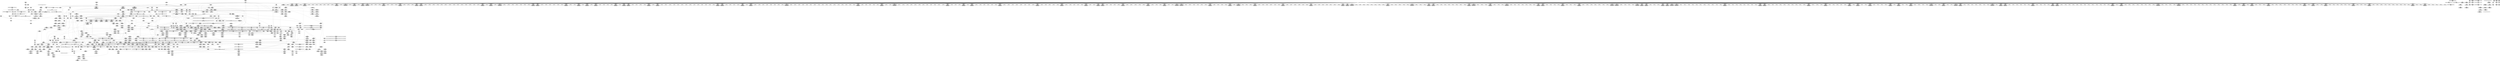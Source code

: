 digraph {
	CE0x535c5b0 [shape=record,shape=Mrecord,label="{CE0x535c5b0|get_current:tmp2|*SummSink*}"]
	CE0x53a1210 [shape=record,shape=Mrecord,label="{CE0x53a1210|104:_%struct.inode*,_:_CRE_308,309_}"]
	CE0x537ab60 [shape=record,shape=Mrecord,label="{CE0x537ab60|104:_%struct.inode*,_:_CRE_166,167_}"]
	CE0x535c050 [shape=record,shape=Mrecord,label="{CE0x535c050|i64*_getelementptr_inbounds_(_11_x_i64_,_11_x_i64_*___llvm_gcov_ctr152,_i64_0,_i64_10)|*Constant*|*SummSink*}"]
	CE0x53ca0e0 [shape=record,shape=Mrecord,label="{CE0x53ca0e0|12:_i32,_56:_i8*,_:_CRE_197,198_}"]
	CE0x53ba720 [shape=record,shape=Mrecord,label="{CE0x53ba720|i8*_getelementptr_inbounds_(_25_x_i8_,_25_x_i8_*_.str3,_i32_0,_i32_0)|*Constant*}"]
	CE0x53cf2f0 [shape=record,shape=Mrecord,label="{CE0x53cf2f0|12:_i32,_56:_i8*,_:_CRE_289,290_}"]
	CE0x5384930 [shape=record,shape=Mrecord,label="{CE0x5384930|i64_5|*Constant*|*SummSink*}"]
	CE0x5341fd0 [shape=record,shape=Mrecord,label="{CE0x5341fd0|dentry_has_perm:bb|*SummSink*}"]
	CE0x534b230 [shape=record,shape=Mrecord,label="{CE0x534b230|selinux_quota_on:call|security/selinux/hooks.c,2044|*SummSink*}"]
	CE0x53d6bb0 [shape=record,shape=Mrecord,label="{CE0x53d6bb0|12:_i32,_56:_i8*,_:_CRE_561,562_}"]
	CE0x53676b0 [shape=record,shape=Mrecord,label="{CE0x53676b0|dentry_has_perm:tmp4|*LoadInst*|security/selinux/hooks.c,1627|*SummSink*}"]
	CE0x53ca470 [shape=record,shape=Mrecord,label="{CE0x53ca470|12:_i32,_56:_i8*,_:_CRE_200,201_}"]
	CE0x53db7b0 [shape=record,shape=Mrecord,label="{CE0x53db7b0|12:_i32,_56:_i8*,_:_CRE_632,640_|*MultipleSource*|*LoadInst*|security/selinux/hooks.c,1627|Function::inode_has_perm&Arg::inode::|security/selinux/hooks.c,1611}"]
	CE0x534fca0 [shape=record,shape=Mrecord,label="{CE0x534fca0|104:_%struct.inode*,_:_CRE_90,91_}"]
	CE0x5353740 [shape=record,shape=Mrecord,label="{CE0x5353740|_call_void_mcount()_#3}"]
	CE0x53e49a0 [shape=record,shape=Mrecord,label="{CE0x53e49a0|12:_i32,_56:_i8*,_:_CRE_936,944_|*MultipleSource*|*LoadInst*|security/selinux/hooks.c,1627|Function::inode_has_perm&Arg::inode::|security/selinux/hooks.c,1611}"]
	CE0x53c06a0 [shape=record,shape=Mrecord,label="{CE0x53c06a0|cred_sid:security|security/selinux/hooks.c,196|*SummSource*}"]
	CE0x5417000 [shape=record,shape=Mrecord,label="{CE0x5417000|cred_sid:bb|*SummSource*}"]
	CE0x5379e40 [shape=record,shape=Mrecord,label="{CE0x5379e40|104:_%struct.inode*,_:_CRE_152,153_}"]
	CE0x53cbee0 [shape=record,shape=Mrecord,label="{CE0x53cbee0|12:_i32,_56:_i8*,_:_CRE_245,246_}"]
	CE0x53e5e90 [shape=record,shape=Mrecord,label="{CE0x53e5e90|12:_i32,_56:_i8*,_:_CRE_988,992_|*MultipleSource*|*LoadInst*|security/selinux/hooks.c,1627|Function::inode_has_perm&Arg::inode::|security/selinux/hooks.c,1611}"]
	CE0x5413f80 [shape=record,shape=Mrecord,label="{CE0x5413f80|__validate_creds:tmp8|include/linux/cred.h,175}"]
	CE0x53e3ef0 [shape=record,shape=Mrecord,label="{CE0x53e3ef0|12:_i32,_56:_i8*,_:_CRE_927,928_}"]
	CE0x5350db0 [shape=record,shape=Mrecord,label="{CE0x5350db0|selinux_quota_on:tmp|*SummSink*}"]
	CE0x5367ee0 [shape=record,shape=Mrecord,label="{CE0x5367ee0|i32_0|*Constant*|*SummSink*}"]
	CE0x53a2a60 [shape=record,shape=Mrecord,label="{CE0x53a2a60|avc_has_perm:ssid|Function::avc_has_perm&Arg::ssid::}"]
	CE0x5354e20 [shape=record,shape=Mrecord,label="{CE0x5354e20|i8*_getelementptr_inbounds_(_25_x_i8_,_25_x_i8_*_.str3,_i32_0,_i32_0)|*Constant*|*SummSink*}"]
	CE0x53ac310 [shape=record,shape=Mrecord,label="{CE0x53ac310|__validate_creds:tmp1|*SummSink*}"]
	CE0x53744d0 [shape=record,shape=Mrecord,label="{CE0x53744d0|cred_sid:tmp5|security/selinux/hooks.c,196}"]
	CE0x5358b20 [shape=record,shape=Mrecord,label="{CE0x5358b20|selinux_quota_on:land.lhs.true2|*SummSink*}"]
	CE0x53cd540 [shape=record,shape=Mrecord,label="{CE0x53cd540|12:_i32,_56:_i8*,_:_CRE_264,265_}"]
	CE0x5353a70 [shape=record,shape=Mrecord,label="{CE0x5353a70|_call_void_mcount()_#3|*SummSink*}"]
	CE0x53e5660 [shape=record,shape=Mrecord,label="{CE0x53e5660|12:_i32,_56:_i8*,_:_CRE_978,979_}"]
	CE0x53be010 [shape=record,shape=Mrecord,label="{CE0x53be010|GLOBAL:inode_has_perm|*Constant*|*SummSource*}"]
	CE0x5353e60 [shape=record,shape=Mrecord,label="{CE0x5353e60|selinux_quota_on:if.then|*SummSink*}"]
	CE0x53e0ab0 [shape=record,shape=Mrecord,label="{CE0x53e0ab0|12:_i32,_56:_i8*,_:_CRE_883,884_}"]
	CE0x5354870 [shape=record,shape=Mrecord,label="{CE0x5354870|selinux_quota_on:tmp5|security/selinux/hooks.c,2044|*SummSink*}"]
	CE0x53f6810 [shape=record,shape=Mrecord,label="{CE0x53f6810|inode_has_perm:tmp8|security/selinux/hooks.c,1611}"]
	CE0x53d8700 [shape=record,shape=Mrecord,label="{CE0x53d8700|12:_i32,_56:_i8*,_:_CRE_584,585_}"]
	CE0x53d78c0 [shape=record,shape=Mrecord,label="{CE0x53d78c0|12:_i32,_56:_i8*,_:_CRE_572,573_}"]
	CE0x53bcb30 [shape=record,shape=Mrecord,label="{CE0x53bcb30|i8_10|*Constant*|*SummSink*}"]
	CE0x53de380 [shape=record,shape=Mrecord,label="{CE0x53de380|12:_i32,_56:_i8*,_:_CRE_808,816_|*MultipleSource*|*LoadInst*|security/selinux/hooks.c,1627|Function::inode_has_perm&Arg::inode::|security/selinux/hooks.c,1611}"]
	CE0x539e300 [shape=record,shape=Mrecord,label="{CE0x539e300|i64*_getelementptr_inbounds_(_5_x_i64_,_5_x_i64_*___llvm_gcov_ctr155,_i64_0,_i64_3)|*Constant*}"]
	CE0x5355550 [shape=record,shape=Mrecord,label="{CE0x5355550|selinux_quota_on:tmp14|security/selinux/hooks.c,2044|*SummSink*}"]
	CE0x53bfac0 [shape=record,shape=Mrecord,label="{CE0x53bfac0|dentry_has_perm:d_inode|security/selinux/hooks.c,1627}"]
	CE0x53e3900 [shape=record,shape=Mrecord,label="{CE0x53e3900|12:_i32,_56:_i8*,_:_CRE_922,923_}"]
	CE0x53acb10 [shape=record,shape=Mrecord,label="{CE0x53acb10|_call_void_mcount()_#3}"]
	CE0x53bd9a0 [shape=record,shape=Mrecord,label="{CE0x53bd9a0|dentry_has_perm:dentry1|security/selinux/hooks.c,1631|*SummSource*}"]
	CE0x53aae80 [shape=record,shape=Mrecord,label="{CE0x53aae80|i64*_getelementptr_inbounds_(_8_x_i64_,_8_x_i64_*___llvm_gcov_ctr154,_i64_0,_i64_1)|*Constant*|*SummSink*}"]
	CE0x53d7b20 [shape=record,shape=Mrecord,label="{CE0x53d7b20|12:_i32,_56:_i8*,_:_CRE_574,575_}"]
	CE0x53c6820 [shape=record,shape=Mrecord,label="{CE0x53c6820|inode_has_perm:tmp13|security/selinux/hooks.c,1614|*SummSink*}"]
	CE0x53af7b0 [shape=record,shape=Mrecord,label="{CE0x53af7b0|__validate_creds:file|Function::__validate_creds&Arg::file::|*SummSource*}"]
	CE0x53a30a0 [shape=record,shape=Mrecord,label="{CE0x53a30a0|avc_has_perm:tsid|Function::avc_has_perm&Arg::tsid::|*SummSink*}"]
	CE0x53d9080 [shape=record,shape=Mrecord,label="{CE0x53d9080|12:_i32,_56:_i8*,_:_CRE_592,593_}"]
	CE0x53d16f0 [shape=record,shape=Mrecord,label="{CE0x53d16f0|12:_i32,_56:_i8*,_:_CRE_352,360_|*MultipleSource*|*LoadInst*|security/selinux/hooks.c,1627|Function::inode_has_perm&Arg::inode::|security/selinux/hooks.c,1611}"]
	CE0x53c0470 [shape=record,shape=Mrecord,label="{CE0x53c0470|i32_22|*Constant*|*SummSource*}"]
	CE0x68275c0 [shape=record,shape=Mrecord,label="{CE0x68275c0|i8_1|*Constant*|*SummSink*}"]
	CE0x53c8570 [shape=record,shape=Mrecord,label="{CE0x53c8570|12:_i32,_56:_i8*,_:_CRE_178,179_}"]
	CE0x53ca5a0 [shape=record,shape=Mrecord,label="{CE0x53ca5a0|12:_i32,_56:_i8*,_:_CRE_201,202_}"]
	CE0x53f9950 [shape=record,shape=Mrecord,label="{CE0x53f9950|inode_has_perm:tmp12|security/selinux/hooks.c,1612|*SummSource*}"]
	CE0x53c1de0 [shape=record,shape=Mrecord,label="{CE0x53c1de0|cred_sid:tmp6|security/selinux/hooks.c,197|*SummSink*}"]
	CE0x53ebe60 [shape=record,shape=Mrecord,label="{CE0x53ebe60|inode_has_perm:i_security|security/selinux/hooks.c,1615|*SummSink*}"]
	CE0x539add0 [shape=record,shape=Mrecord,label="{CE0x539add0|104:_%struct.inode*,_:_CRE_183,184_}"]
	CE0x53ca210 [shape=record,shape=Mrecord,label="{CE0x53ca210|12:_i32,_56:_i8*,_:_CRE_198,199_}"]
	CE0x5356510 [shape=record,shape=Mrecord,label="{CE0x5356510|12:_i32,_56:_i8*,_:_CRE_139,140_}"]
	CE0x53cca90 [shape=record,shape=Mrecord,label="{CE0x53cca90|12:_i32,_56:_i8*,_:_CRE_255,256_}"]
	CE0x54160e0 [shape=record,shape=Mrecord,label="{CE0x54160e0|cred_sid:tmp6|security/selinux/hooks.c,197|*SummSource*}"]
	CE0x534f190 [shape=record,shape=Mrecord,label="{CE0x534f190|selinux_quota_on:tmp13|security/selinux/hooks.c,2044}"]
	CE0x53a7c60 [shape=record,shape=Mrecord,label="{CE0x53a7c60|__validate_creds:tmp4|include/linux/cred.h,173|*SummSink*}"]
	CE0x53c60d0 [shape=record,shape=Mrecord,label="{CE0x53c60d0|i64*_getelementptr_inbounds_(_8_x_i64_,_8_x_i64_*___llvm_gcov_ctr154,_i64_0,_i64_6)|*Constant*|*SummSource*}"]
	CE0x53d9ec0 [shape=record,shape=Mrecord,label="{CE0x53d9ec0|12:_i32,_56:_i8*,_:_CRE_604,605_}"]
	CE0x53f9de0 [shape=record,shape=Mrecord,label="{CE0x53f9de0|inode_has_perm:tobool|security/selinux/hooks.c,1611}"]
	CE0x53d92e0 [shape=record,shape=Mrecord,label="{CE0x53d92e0|12:_i32,_56:_i8*,_:_CRE_594,595_}"]
	CE0x53e2ac0 [shape=record,shape=Mrecord,label="{CE0x53e2ac0|12:_i32,_56:_i8*,_:_CRE_910,911_}"]
	CE0x53616c0 [shape=record,shape=Mrecord,label="{CE0x53616c0|i64*_getelementptr_inbounds_(_5_x_i64_,_5_x_i64_*___llvm_gcov_ctr155,_i64_0,_i64_0)|*Constant*|*SummSource*}"]
	CE0x5361f60 [shape=record,shape=Mrecord,label="{CE0x5361f60|__validate_creds:expval|include/linux/cred.h,173}"]
	CE0x53cb890 [shape=record,shape=Mrecord,label="{CE0x53cb890|12:_i32,_56:_i8*,_:_CRE_241,242_}"]
	CE0x53d5220 [shape=record,shape=Mrecord,label="{CE0x53d5220|12:_i32,_56:_i8*,_:_CRE_512,520_|*MultipleSource*|*LoadInst*|security/selinux/hooks.c,1627|Function::inode_has_perm&Arg::inode::|security/selinux/hooks.c,1611}"]
	CE0x5358720 [shape=record,shape=Mrecord,label="{CE0x5358720|_ret_%struct.task_struct*_%tmp4,_!dbg_!27714|./arch/x86/include/asm/current.h,14|*SummSource*}"]
	CE0x53ce710 [shape=record,shape=Mrecord,label="{CE0x53ce710|12:_i32,_56:_i8*,_:_CRE_279,280_}"]
	CE0x53afa50 [shape=record,shape=Mrecord,label="{CE0x53afa50|i32_1609|*Constant*}"]
	CE0x5350880 [shape=record,shape=Mrecord,label="{CE0x5350880|i64_0|*Constant*|*SummSource*}"]
	CE0x539e050 [shape=record,shape=Mrecord,label="{CE0x539e050|__validate_creds:tmp5|include/linux/cred.h,173|*SummSource*}"]
	CE0x53d4810 [shape=record,shape=Mrecord,label="{CE0x53d4810|12:_i32,_56:_i8*,_:_CRE_487,488_}"]
	CE0x53e5d60 [shape=record,shape=Mrecord,label="{CE0x53e5d60|12:_i32,_56:_i8*,_:_CRE_984,988_|*MultipleSource*|*LoadInst*|security/selinux/hooks.c,1627|Function::inode_has_perm&Arg::inode::|security/selinux/hooks.c,1611}"]
	CE0x53560d0 [shape=record,shape=Mrecord,label="{CE0x53560d0|12:_i32,_56:_i8*,_:_CRE_137,138_}"]
	CE0x53d6720 [shape=record,shape=Mrecord,label="{CE0x53d6720|12:_i32,_56:_i8*,_:_CRE_557,558_}"]
	CE0x53f0d50 [shape=record,shape=Mrecord,label="{CE0x53f0d50|__validate_creds:conv|include/linux/cred.h,173|*SummSink*}"]
	CE0x53ef150 [shape=record,shape=Mrecord,label="{CE0x53ef150|inode_has_perm:retval.0|*SummSource*}"]
	CE0x5375920 [shape=record,shape=Mrecord,label="{CE0x5375920|12:_i32,_56:_i8*,_:_CRE_152,153_}"]
	CE0x5352da0 [shape=record,shape=Mrecord,label="{CE0x5352da0|selinux_quota_on:tmp16|security/selinux/hooks.c,2044}"]
	CE0x5376ad0 [shape=record,shape=Mrecord,label="{CE0x5376ad0|104:_%struct.inode*,_:_CRE_215,216_}"]
	CE0x53cd2e0 [shape=record,shape=Mrecord,label="{CE0x53cd2e0|12:_i32,_56:_i8*,_:_CRE_262,263_}"]
	CE0x534f910 [shape=record,shape=Mrecord,label="{CE0x534f910|104:_%struct.inode*,_:_CRE_88,89_}"]
	CE0x53e4ad0 [shape=record,shape=Mrecord,label="{CE0x53e4ad0|12:_i32,_56:_i8*,_:_CRE_944,952_|*MultipleSource*|*LoadInst*|security/selinux/hooks.c,1627|Function::inode_has_perm&Arg::inode::|security/selinux/hooks.c,1611}"]
	CE0x535cb40 [shape=record,shape=Mrecord,label="{CE0x535cb40|%struct.task_struct*_(%struct.task_struct**)*_asm_movq_%gs:$_1:P_,$0_,_r,im,_dirflag_,_fpsr_,_flags_|*SummSource*}"]
	CE0x536db30 [shape=record,shape=Mrecord,label="{CE0x536db30|selinux_quota_on:if.then|*SummSource*}"]
	CE0x5361060 [shape=record,shape=Mrecord,label="{CE0x5361060|__validate_creds:if.then}"]
	CE0x53ba6b0 [shape=record,shape=Mrecord,label="{CE0x53ba6b0|cred_sid:tmp3}"]
	CE0x53d12b0 [shape=record,shape=Mrecord,label="{CE0x53d12b0|12:_i32,_56:_i8*,_:_CRE_336,344_|*MultipleSource*|*LoadInst*|security/selinux/hooks.c,1627|Function::inode_has_perm&Arg::inode::|security/selinux/hooks.c,1611}"]
	CE0x53e2140 [shape=record,shape=Mrecord,label="{CE0x53e2140|12:_i32,_56:_i8*,_:_CRE_902,903_}"]
	CE0x53b27c0 [shape=record,shape=Mrecord,label="{CE0x53b27c0|inode_has_perm:adp|Function::inode_has_perm&Arg::adp::|*SummSink*}"]
	CE0x537f480 [shape=record,shape=Mrecord,label="{CE0x537f480|inode_has_perm:do.end}"]
	CE0x5358930 [shape=record,shape=Mrecord,label="{CE0x5358930|_ret_%struct.task_struct*_%tmp4,_!dbg_!27714|./arch/x86/include/asm/current.h,14}"]
	CE0x5343460 [shape=record,shape=Mrecord,label="{CE0x5343460|selinux_quota_on:land.lhs.true2|*SummSource*}"]
	CE0x53bf690 [shape=record,shape=Mrecord,label="{CE0x53bf690|i32_5|*Constant*|*SummSink*}"]
	CE0x53a75a0 [shape=record,shape=Mrecord,label="{CE0x53a75a0|__validate_creds:tmp3|include/linux/cred.h,173|*SummSource*}"]
	CE0x53cb230 [shape=record,shape=Mrecord,label="{CE0x53cb230|12:_i32,_56:_i8*,_:_CRE_224,232_|*MultipleSource*|*LoadInst*|security/selinux/hooks.c,1627|Function::inode_has_perm&Arg::inode::|security/selinux/hooks.c,1611}"]
	CE0x53b7b50 [shape=record,shape=Mrecord,label="{CE0x53b7b50|inode_has_perm:tmp3|*SummSink*}"]
	CE0x53f9820 [shape=record,shape=Mrecord,label="{CE0x53f9820|inode_has_perm:tmp12|security/selinux/hooks.c,1612}"]
	CE0x5375de0 [shape=record,shape=Mrecord,label="{CE0x5375de0|12:_i32,_56:_i8*,_:_CRE_156,157_}"]
	CE0x53da840 [shape=record,shape=Mrecord,label="{CE0x53da840|12:_i32,_56:_i8*,_:_CRE_612,613_}"]
	CE0x536e900 [shape=record,shape=Mrecord,label="{CE0x536e900|GLOBAL:lockdep_rcu_suspicious|*Constant*|*SummSource*}"]
	CE0x53b8cf0 [shape=record,shape=Mrecord,label="{CE0x53b8cf0|i64*_getelementptr_inbounds_(_8_x_i64_,_8_x_i64_*___llvm_gcov_ctr154,_i64_0,_i64_2)|*Constant*}"]
	CE0x534e310 [shape=record,shape=Mrecord,label="{CE0x534e310|selinux_quota_on:if.end|*SummSink*}"]
	CE0x5380b20 [shape=record,shape=Mrecord,label="{CE0x5380b20|__validate_creds:lnot1|include/linux/cred.h,173|*SummSink*}"]
	CE0x5348430 [shape=record,shape=Mrecord,label="{CE0x5348430|selinux_quota_on:tmp7|security/selinux/hooks.c,2044}"]
	CE0x539dea0 [shape=record,shape=Mrecord,label="{CE0x539dea0|__validate_creds:tmp5|include/linux/cred.h,173}"]
	CE0x5371270 [shape=record,shape=Mrecord,label="{CE0x5371270|_ret_i32_%call,_!dbg_!27723|security/selinux/hooks.c,1632}"]
	CE0x53747d0 [shape=record,shape=Mrecord,label="{CE0x53747d0|cred_sid:tmp5|security/selinux/hooks.c,196|*SummSink*}"]
	CE0x53d5f10 [shape=record,shape=Mrecord,label="{CE0x53d5f10|12:_i32,_56:_i8*,_:_CRE_552,553_}"]
	CE0x534f120 [shape=record,shape=Mrecord,label="{CE0x534f120|selinux_quota_on:tmp13|security/selinux/hooks.c,2044|*SummSource*}"]
	CE0x53cf550 [shape=record,shape=Mrecord,label="{CE0x53cf550|12:_i32,_56:_i8*,_:_CRE_291,292_}"]
	CE0x53511d0 [shape=record,shape=Mrecord,label="{CE0x53511d0|i64*_getelementptr_inbounds_(_11_x_i64_,_11_x_i64_*___llvm_gcov_ctr152,_i64_0,_i64_6)|*Constant*|*SummSource*}"]
	CE0x5359950 [shape=record,shape=Mrecord,label="{CE0x5359950|get_current:tmp|*SummSink*}"]
	CE0x5381b90 [shape=record,shape=Mrecord,label="{CE0x5381b90|inode_has_perm:bb}"]
	CE0x539c5f0 [shape=record,shape=Mrecord,label="{CE0x539c5f0|i64*_getelementptr_inbounds_(_2_x_i64_,_2_x_i64_*___llvm_gcov_ctr153,_i64_0,_i64_1)|*Constant*}"]
	CE0x53bbc30 [shape=record,shape=Mrecord,label="{CE0x53bbc30|inode_has_perm:do.end|*SummSink*}"]
	CE0x53eb150 [shape=record,shape=Mrecord,label="{CE0x53eb150|_ret_i32_%tmp6,_!dbg_!27716|security/selinux/hooks.c,197|*SummSource*}"]
	CE0x537ee20 [shape=record,shape=Mrecord,label="{CE0x537ee20|__validate_creds:call|include/linux/cred.h,173|*SummSource*}"]
	CE0x53cd080 [shape=record,shape=Mrecord,label="{CE0x53cd080|12:_i32,_56:_i8*,_:_CRE_260,261_}"]
	CE0x53ce380 [shape=record,shape=Mrecord,label="{CE0x53ce380|12:_i32,_56:_i8*,_:_CRE_276,277_}"]
	CE0x539cf10 [shape=record,shape=Mrecord,label="{CE0x539cf10|__validate_creds:tmp7|include/linux/cred.h,174}"]
	CE0x539b910 [shape=record,shape=Mrecord,label="{CE0x539b910|104:_%struct.inode*,_:_CRE_195,196_}"]
	CE0x537c600 [shape=record,shape=Mrecord,label="{CE0x537c600|12:_i32,_56:_i8*,_:_CRE_120,128_|*MultipleSource*|*LoadInst*|security/selinux/hooks.c,1627|Function::inode_has_perm&Arg::inode::|security/selinux/hooks.c,1611}"]
	CE0x539b550 [shape=record,shape=Mrecord,label="{CE0x539b550|104:_%struct.inode*,_:_CRE_191,192_}"]
	CE0x5343250 [shape=record,shape=Mrecord,label="{CE0x5343250|i64*_getelementptr_inbounds_(_11_x_i64_,_11_x_i64_*___llvm_gcov_ctr152,_i64_0,_i64_1)|*Constant*|*SummSink*}"]
	CE0x53776b0 [shape=record,shape=Mrecord,label="{CE0x53776b0|104:_%struct.inode*,_:_CRE_232,240_|*MultipleSource*|Function::selinux_quota_on&Arg::dentry::|Function::dentry_has_perm&Arg::dentry::|security/selinux/hooks.c,1627}"]
	CE0x539c900 [shape=record,shape=Mrecord,label="{CE0x539c900|inode_has_perm:tmp1}"]
	CE0x537a7a0 [shape=record,shape=Mrecord,label="{CE0x537a7a0|104:_%struct.inode*,_:_CRE_162,163_}"]
	CE0x53d3040 [shape=record,shape=Mrecord,label="{CE0x53d3040|12:_i32,_56:_i8*,_:_CRE_456,464_|*MultipleSource*|*LoadInst*|security/selinux/hooks.c,1627|Function::inode_has_perm&Arg::inode::|security/selinux/hooks.c,1611}"]
	CE0x53a38a0 [shape=record,shape=Mrecord,label="{CE0x53a38a0|inode_has_perm:tmp18|security/selinux/hooks.c,1617}"]
	CE0x53f0900 [shape=record,shape=Mrecord,label="{CE0x53f0900|__validate_creds:bb}"]
	CE0x53e2bf0 [shape=record,shape=Mrecord,label="{CE0x53e2bf0|12:_i32,_56:_i8*,_:_CRE_911,912_}"]
	CE0x5381d40 [shape=record,shape=Mrecord,label="{CE0x5381d40|i8*_getelementptr_inbounds_(_45_x_i8_,_45_x_i8_*_.str12,_i32_0,_i32_0)|*Constant*|*SummSink*}"]
	CE0x53f9350 [shape=record,shape=Mrecord,label="{CE0x53f9350|inode_has_perm:tmp11|security/selinux/hooks.c,1612|*SummSource*}"]
	CE0x53d5440 [shape=record,shape=Mrecord,label="{CE0x53d5440|12:_i32,_56:_i8*,_:_CRE_520,528_|*MultipleSource*|*LoadInst*|security/selinux/hooks.c,1627|Function::inode_has_perm&Arg::inode::|security/selinux/hooks.c,1611}"]
	CE0x53c6f70 [shape=record,shape=Mrecord,label="{CE0x53c6f70|inode_has_perm:tmp14|security/selinux/hooks.c,1614|*SummSink*}"]
	CE0x5355d00 [shape=record,shape=Mrecord,label="{CE0x5355d00|dentry_has_perm:tmp|*SummSink*}"]
	CE0x53bf9f0 [shape=record,shape=Mrecord,label="{CE0x53bf9f0|104:_%struct.inode*,_:_CRE_0,4_|*MultipleSource*|Function::selinux_quota_on&Arg::dentry::|Function::dentry_has_perm&Arg::dentry::|security/selinux/hooks.c,1627}"]
	CE0x53ce5e0 [shape=record,shape=Mrecord,label="{CE0x53ce5e0|12:_i32,_56:_i8*,_:_CRE_278,279_}"]
	CE0x534fec0 [shape=record,shape=Mrecord,label="{CE0x534fec0|104:_%struct.inode*,_:_CRE_92,93_}"]
	CE0x53cc830 [shape=record,shape=Mrecord,label="{CE0x53cc830|12:_i32,_56:_i8*,_:_CRE_253,254_}"]
	CE0x53e4c00 [shape=record,shape=Mrecord,label="{CE0x53e4c00|12:_i32,_56:_i8*,_:_CRE_952,960_|*MultipleSource*|*LoadInst*|security/selinux/hooks.c,1627|Function::inode_has_perm&Arg::inode::|security/selinux/hooks.c,1611}"]
	CE0x53b1d90 [shape=record,shape=Mrecord,label="{CE0x53b1d90|inode_has_perm:inode|Function::inode_has_perm&Arg::inode::|*SummSink*}"]
	CE0x53e37d0 [shape=record,shape=Mrecord,label="{CE0x53e37d0|12:_i32,_56:_i8*,_:_CRE_921,922_}"]
	CE0x53ec050 [shape=record,shape=Mrecord,label="{CE0x53ec050|inode_has_perm:tmp16|security/selinux/hooks.c,1615}"]
	CE0x5370890 [shape=record,shape=Mrecord,label="{CE0x5370890|selinux_quota_on:tmp18|security/selinux/hooks.c,2044}"]
	CE0x5374dc0 [shape=record,shape=Mrecord,label="{CE0x5374dc0|cred_sid:sid|security/selinux/hooks.c,197}"]
	CE0x539b640 [shape=record,shape=Mrecord,label="{CE0x539b640|104:_%struct.inode*,_:_CRE_192,193_}"]
	CE0x53bb160 [shape=record,shape=Mrecord,label="{CE0x53bb160|12:_i32,_56:_i8*,_:_CRE_56,64_|*MultipleSource*|*LoadInst*|security/selinux/hooks.c,1627|Function::inode_has_perm&Arg::inode::|security/selinux/hooks.c,1611}"]
	CE0x53e1560 [shape=record,shape=Mrecord,label="{CE0x53e1560|12:_i32,_56:_i8*,_:_CRE_892,893_}"]
	CE0x536bc00 [shape=record,shape=Mrecord,label="{CE0x536bc00|get_current:bb|*SummSource*}"]
	CE0x53db8e0 [shape=record,shape=Mrecord,label="{CE0x53db8e0|12:_i32,_56:_i8*,_:_CRE_640,648_|*MultipleSource*|*LoadInst*|security/selinux/hooks.c,1627|Function::inode_has_perm&Arg::inode::|security/selinux/hooks.c,1611}"]
	CE0x5367100 [shape=record,shape=Mrecord,label="{CE0x5367100|selinux_quota_on:tmp15|security/selinux/hooks.c,2044|*SummSource*}"]
	CE0x53c0770 [shape=record,shape=Mrecord,label="{CE0x53c0770|cred_sid:security|security/selinux/hooks.c,196|*SummSink*}"]
	CE0x53e4020 [shape=record,shape=Mrecord,label="{CE0x53e4020|12:_i32,_56:_i8*,_:_CRE_928,929_}"]
	CE0x5377450 [shape=record,shape=Mrecord,label="{CE0x5377450|104:_%struct.inode*,_:_CRE_223,224_}"]
	CE0x53594c0 [shape=record,shape=Mrecord,label="{CE0x53594c0|i64*_getelementptr_inbounds_(_2_x_i64_,_2_x_i64_*___llvm_gcov_ctr98,_i64_0,_i64_1)|*Constant*}"]
	CE0x53c8b60 [shape=record,shape=Mrecord,label="{CE0x53c8b60|12:_i32,_56:_i8*,_:_CRE_183,184_}"]
	CE0x53dd2b0 [shape=record,shape=Mrecord,label="{CE0x53dd2b0|12:_i32,_56:_i8*,_:_CRE_736,740_|*MultipleSource*|*LoadInst*|security/selinux/hooks.c,1627|Function::inode_has_perm&Arg::inode::|security/selinux/hooks.c,1611}"]
	CE0x53b8ba0 [shape=record,shape=Mrecord,label="{CE0x53b8ba0|_call_void_mcount()_#3|*SummSink*}"]
	CE0x53ef630 [shape=record,shape=Mrecord,label="{CE0x53ef630|i64*_getelementptr_inbounds_(_8_x_i64_,_8_x_i64_*___llvm_gcov_ctr154,_i64_0,_i64_7)|*Constant*|*SummSource*}"]
	CE0x53d18e0 [shape=record,shape=Mrecord,label="{CE0x53d18e0|12:_i32,_56:_i8*,_:_CRE_360,376_|*MultipleSource*|*LoadInst*|security/selinux/hooks.c,1627|Function::inode_has_perm&Arg::inode::|security/selinux/hooks.c,1611}"]
	CE0x53f8e90 [shape=record,shape=Mrecord,label="{CE0x53f8e90|i64*_getelementptr_inbounds_(_8_x_i64_,_8_x_i64_*___llvm_gcov_ctr154,_i64_0,_i64_5)|*Constant*|*SummSink*}"]
	CE0x539baf0 [shape=record,shape=Mrecord,label="{CE0x539baf0|104:_%struct.inode*,_:_CRE_197,198_}"]
	CE0x53f49f0 [shape=record,shape=Mrecord,label="{CE0x53f49f0|inode_has_perm:conv|security/selinux/hooks.c,1611}"]
	CE0x53812f0 [shape=record,shape=Mrecord,label="{CE0x53812f0|__validate_creds:lnot.ext|include/linux/cred.h,173|*SummSink*}"]
	CE0x53f92e0 [shape=record,shape=Mrecord,label="{CE0x53f92e0|inode_has_perm:tmp11|security/selinux/hooks.c,1612}"]
	CE0x53f4750 [shape=record,shape=Mrecord,label="{CE0x53f4750|inode_has_perm:lnot1|security/selinux/hooks.c,1611|*SummSource*}"]
	CE0x53b1c20 [shape=record,shape=Mrecord,label="{CE0x53b1c20|inode_has_perm:inode|Function::inode_has_perm&Arg::inode::|*SummSource*}"]
	CE0x535f040 [shape=record,shape=Mrecord,label="{CE0x535f040|selinux_quota_on:tmp3|*SummSink*}"]
	CE0x5350810 [shape=record,shape=Mrecord,label="{CE0x5350810|i64_0|*Constant*}"]
	CE0x535d510 [shape=record,shape=Mrecord,label="{CE0x535d510|i64*_getelementptr_inbounds_(_8_x_i64_,_8_x_i64_*___llvm_gcov_ctr154,_i64_0,_i64_0)|*Constant*|*SummSink*}"]
	CE0x53d05f0 [shape=record,shape=Mrecord,label="{CE0x53d05f0|12:_i32,_56:_i8*,_:_CRE_305,306_}"]
	CE0x539ab00 [shape=record,shape=Mrecord,label="{CE0x539ab00|104:_%struct.inode*,_:_CRE_180,181_}"]
	CE0x53d8cf0 [shape=record,shape=Mrecord,label="{CE0x53d8cf0|12:_i32,_56:_i8*,_:_CRE_589,590_}"]
	CE0x534d290 [shape=record,shape=Mrecord,label="{CE0x534d290|COLLAPSED:_GCMRE___llvm_gcov_ctr152_internal_global_11_x_i64_zeroinitializer:_elem_0:default:}"]
	CE0x53e5930 [shape=record,shape=Mrecord,label="{CE0x53e5930|12:_i32,_56:_i8*,_:_CRE_980,981_}"]
	CE0x539b280 [shape=record,shape=Mrecord,label="{CE0x539b280|104:_%struct.inode*,_:_CRE_188,189_}"]
	CE0x5361600 [shape=record,shape=Mrecord,label="{CE0x5361600|i64*_getelementptr_inbounds_(_5_x_i64_,_5_x_i64_*___llvm_gcov_ctr155,_i64_0,_i64_0)|*Constant*}"]
	CE0x53730c0 [shape=record,shape=Mrecord,label="{CE0x53730c0|i8*_getelementptr_inbounds_(_45_x_i8_,_45_x_i8_*_.str12,_i32_0,_i32_0)|*Constant*|*SummSource*}"]
	CE0x53f4de0 [shape=record,shape=Mrecord,label="{CE0x53f4de0|inode_has_perm:lnot.ext|security/selinux/hooks.c,1611|*SummSource*}"]
	CE0x53552e0 [shape=record,shape=Mrecord,label="{CE0x53552e0|i32_0|*Constant*}"]
	CE0x53a7720 [shape=record,shape=Mrecord,label="{CE0x53a7720|__validate_creds:tmp4|include/linux/cred.h,173}"]
	CE0x53a37c0 [shape=record,shape=Mrecord,label="{CE0x53a37c0|inode_has_perm:sclass|security/selinux/hooks.c,1617|*SummSink*}"]
	CE0x53769a0 [shape=record,shape=Mrecord,label="{CE0x53769a0|104:_%struct.inode*,_:_CRE_214,215_}"]
	CE0x53cfa10 [shape=record,shape=Mrecord,label="{CE0x53cfa10|12:_i32,_56:_i8*,_:_CRE_295,296_}"]
	CE0x53d40f0 [shape=record,shape=Mrecord,label="{CE0x53d40f0|12:_i32,_56:_i8*,_:_CRE_481,482_}"]
	CE0x536e2a0 [shape=record,shape=Mrecord,label="{CE0x536e2a0|%struct.task_struct*_(%struct.task_struct**)*_asm_movq_%gs:$_1:P_,$0_,_r,im,_dirflag_,_fpsr_,_flags_|*SummSink*}"]
	CE0x5375f60 [shape=record,shape=Mrecord,label="{CE0x5375f60|104:_%struct.inode*,_:_CRE_205,206_}"]
	CE0x53d8960 [shape=record,shape=Mrecord,label="{CE0x53d8960|12:_i32,_56:_i8*,_:_CRE_586,587_}"]
	CE0x537d6d0 [shape=record,shape=Mrecord,label="{CE0x537d6d0|GLOBAL:creds_are_invalid|*Constant*|*SummSink*}"]
	CE0x53ac100 [shape=record,shape=Mrecord,label="{CE0x53ac100|i64*_getelementptr_inbounds_(_8_x_i64_,_8_x_i64_*___llvm_gcov_ctr154,_i64_0,_i64_1)|*Constant*|*SummSource*}"]
	CE0x538a530 [shape=record,shape=Mrecord,label="{CE0x538a530|selinux_quota_on:tmp11|security/selinux/hooks.c,2044|*SummSink*}"]
	CE0x539ed20 [shape=record,shape=Mrecord,label="{CE0x539ed20|__validate_creds:tmp6|include/linux/cred.h,174|*SummSink*}"]
	CE0x537ad40 [shape=record,shape=Mrecord,label="{CE0x537ad40|104:_%struct.inode*,_:_CRE_168,169_}"]
	CE0x53f0190 [shape=record,shape=Mrecord,label="{CE0x53f0190|inode_has_perm:tmp20|security/selinux/hooks.c,1618|*SummSource*}"]
	CE0x53da970 [shape=record,shape=Mrecord,label="{CE0x53da970|12:_i32,_56:_i8*,_:_CRE_613,614_}"]
	CE0x5379750 [shape=record,shape=Mrecord,label="{CE0x5379750|104:_%struct.inode*,_:_CRE_145,146_}"]
	CE0x53d27f0 [shape=record,shape=Mrecord,label="{CE0x53d27f0|12:_i32,_56:_i8*,_:_CRE_424,432_|*MultipleSource*|*LoadInst*|security/selinux/hooks.c,1627|Function::inode_has_perm&Arg::inode::|security/selinux/hooks.c,1611}"]
	CE0x53c9760 [shape=record,shape=Mrecord,label="{CE0x53c9760|12:_i32,_56:_i8*,_:_CRE_189,190_}"]
	CE0x53d4940 [shape=record,shape=Mrecord,label="{CE0x53d4940|12:_i32,_56:_i8*,_:_CRE_488,496_|*MultipleSource*|*LoadInst*|security/selinux/hooks.c,1627|Function::inode_has_perm&Arg::inode::|security/selinux/hooks.c,1611}"]
	CE0x536b790 [shape=record,shape=Mrecord,label="{CE0x536b790|_ret_i32_%call5,_!dbg_!27740|security/selinux/hooks.c,2046|*SummSink*}"]
	CE0x539a380 [shape=record,shape=Mrecord,label="{CE0x539a380|104:_%struct.inode*,_:_CRE_172,173_}"]
	CE0x53599f0 [shape=record,shape=Mrecord,label="{CE0x53599f0|i64*_getelementptr_inbounds_(_11_x_i64_,_11_x_i64_*___llvm_gcov_ctr152,_i64_0,_i64_0)|*Constant*|*SummSink*}"]
	CE0x53503e0 [shape=record,shape=Mrecord,label="{CE0x53503e0|104:_%struct.inode*,_:_CRE_112,144_|*MultipleSource*|Function::selinux_quota_on&Arg::dentry::|Function::dentry_has_perm&Arg::dentry::|security/selinux/hooks.c,1627}"]
	CE0x537a200 [shape=record,shape=Mrecord,label="{CE0x537a200|104:_%struct.inode*,_:_CRE_156,157_}"]
	CE0x53430f0 [shape=record,shape=Mrecord,label="{CE0x53430f0|i64_3|*Constant*|*SummSource*}"]
	CE0x5368590 [shape=record,shape=Mrecord,label="{CE0x5368590|dentry_has_perm:entry}"]
	CE0x537a4d0 [shape=record,shape=Mrecord,label="{CE0x537a4d0|104:_%struct.inode*,_:_CRE_159,160_}"]
	CE0x54165d0 [shape=record,shape=Mrecord,label="{CE0x54165d0|__validate_creds:tmp8|include/linux/cred.h,175|*SummSink*}"]
	CE0x53ca800 [shape=record,shape=Mrecord,label="{CE0x53ca800|12:_i32,_56:_i8*,_:_CRE_203,204_}"]
	CE0x53e6640 [shape=record,shape=Mrecord,label="{CE0x53e6640|inode_has_perm:tmp6|*LoadInst*|security/selinux/hooks.c,1611|*SummSource*}"]
	CE0x539b370 [shape=record,shape=Mrecord,label="{CE0x539b370|104:_%struct.inode*,_:_CRE_189,190_}"]
	CE0x536d5e0 [shape=record,shape=Mrecord,label="{CE0x536d5e0|selinux_quota_on:land.lhs.true|*SummSink*}"]
	CE0x53d91b0 [shape=record,shape=Mrecord,label="{CE0x53d91b0|12:_i32,_56:_i8*,_:_CRE_593,594_}"]
	CE0x53a23e0 [shape=record,shape=Mrecord,label="{CE0x53a23e0|dentry_has_perm:tmp2|*SummSink*}"]
	CE0x53d6570 [shape=record,shape=Mrecord,label="{CE0x53d6570|12:_i32,_56:_i8*,_:_CRE_555,556_}"]
	CE0x53e6860 [shape=record,shape=Mrecord,label="{CE0x53e6860|inode_has_perm:tmp6|*LoadInst*|security/selinux/hooks.c,1611|*SummSink*}"]
	CE0x539bdc0 [shape=record,shape=Mrecord,label="{CE0x539bdc0|104:_%struct.inode*,_:_CRE_200,201_}"]
	CE0x53dbd10 [shape=record,shape=Mrecord,label="{CE0x53dbd10|12:_i32,_56:_i8*,_:_CRE_656,664_|*MultipleSource*|*LoadInst*|security/selinux/hooks.c,1627|Function::inode_has_perm&Arg::inode::|security/selinux/hooks.c,1611}"]
	CE0x53b3100 [shape=record,shape=Mrecord,label="{CE0x53b3100|dentry_has_perm:type|security/selinux/hooks.c,1630|*SummSink*}"]
	CE0x53caf20 [shape=record,shape=Mrecord,label="{CE0x53caf20|12:_i32,_56:_i8*,_:_CRE_212,216_|*MultipleSource*|*LoadInst*|security/selinux/hooks.c,1627|Function::inode_has_perm&Arg::inode::|security/selinux/hooks.c,1611}"]
	CE0x536c2f0 [shape=record,shape=Mrecord,label="{CE0x536c2f0|dentry_has_perm:cred|Function::dentry_has_perm&Arg::cred::|*SummSource*}"]
	CE0x5377320 [shape=record,shape=Mrecord,label="{CE0x5377320|104:_%struct.inode*,_:_CRE_222,223_}"]
	CE0x534c1d0 [shape=record,shape=Mrecord,label="{CE0x534c1d0|selinux_quota_on:call|security/selinux/hooks.c,2044|*SummSource*}"]
	CE0x53b6630 [shape=record,shape=Mrecord,label="{CE0x53b6630|GLOBAL:__llvm_gcov_ctr155|Global_var:__llvm_gcov_ctr155|*SummSource*}"]
	CE0x53ad4e0 [shape=record,shape=Mrecord,label="{CE0x53ad4e0|__validate_creds:tmp1|*SummSource*}"]
	CE0x53ca930 [shape=record,shape=Mrecord,label="{CE0x53ca930|12:_i32,_56:_i8*,_:_CRE_204,205_}"]
	CE0x53e1b50 [shape=record,shape=Mrecord,label="{CE0x53e1b50|12:_i32,_56:_i8*,_:_CRE_897,898_}"]
	CE0x534e680 [shape=record,shape=Mrecord,label="{CE0x534e680|selinux_quota_on:tmp1|*SummSink*}"]
	CE0x535d620 [shape=record,shape=Mrecord,label="{CE0x535d620|COLLAPSED:_GCMRE___llvm_gcov_ctr154_internal_global_8_x_i64_zeroinitializer:_elem_0:default:}"]
	CE0x537a6b0 [shape=record,shape=Mrecord,label="{CE0x537a6b0|104:_%struct.inode*,_:_CRE_161,162_}"]
	CE0x53d9540 [shape=record,shape=Mrecord,label="{CE0x53d9540|12:_i32,_56:_i8*,_:_CRE_596,597_}"]
	CE0x5361800 [shape=record,shape=Mrecord,label="{CE0x5361800|__validate_creds:if.then|*SummSink*}"]
	CE0x53cc240 [shape=record,shape=Mrecord,label="{CE0x53cc240|12:_i32,_56:_i8*,_:_CRE_248,249_}"]
	CE0x53a4630 [shape=record,shape=Mrecord,label="{CE0x53a4630|i32_(i32,_i32,_i16,_i32,_%struct.common_audit_data*)*_bitcast_(i32_(i32,_i32,_i16,_i32,_%struct.common_audit_data.495*)*_avc_has_perm_to_i32_(i32,_i32,_i16,_i32,_%struct.common_audit_data*)*)|*Constant*|*SummSink*}"]
	CE0x5351890 [shape=record,shape=Mrecord,label="{CE0x5351890|i64*_getelementptr_inbounds_(_11_x_i64_,_11_x_i64_*___llvm_gcov_ctr152,_i64_0,_i64_9)|*Constant*|*SummSink*}"]
	CE0x53689d0 [shape=record,shape=Mrecord,label="{CE0x53689d0|get_current:tmp3}"]
	CE0x535e050 [shape=record,shape=Mrecord,label="{CE0x535e050|i8*_getelementptr_inbounds_(_45_x_i8_,_45_x_i8_*_.str12,_i32_0,_i32_0)|*Constant*}"]
	CE0x53dc7e0 [shape=record,shape=Mrecord,label="{CE0x53dc7e0|12:_i32,_56:_i8*,_:_CRE_688,692_|*MultipleSource*|*LoadInst*|security/selinux/hooks.c,1627|Function::inode_has_perm&Arg::inode::|security/selinux/hooks.c,1611}"]
	CE0x53a0d20 [shape=record,shape=Mrecord,label="{CE0x53a0d20|104:_%struct.inode*,_:_CRE_305,306_}"]
	CE0x53a3e80 [shape=record,shape=Mrecord,label="{CE0x53a3e80|avc_has_perm:entry|*SummSource*}"]
	CE0x53cd410 [shape=record,shape=Mrecord,label="{CE0x53cd410|12:_i32,_56:_i8*,_:_CRE_263,264_}"]
	CE0x5356a40 [shape=record,shape=Mrecord,label="{CE0x5356a40|get_current:entry|*SummSource*}"]
	CE0x53af930 [shape=record,shape=Mrecord,label="{CE0x53af930|__validate_creds:file|Function::__validate_creds&Arg::file::|*SummSink*}"]
	CE0x5380000 [shape=record,shape=Mrecord,label="{CE0x5380000|cred_sid:tmp3|*SummSource*}"]
	CE0x5416b80 [shape=record,shape=Mrecord,label="{CE0x5416b80|__validate_creds:tmp9|include/linux/cred.h,175|*SummSource*}"]
	CE0x537bab0 [shape=record,shape=Mrecord,label="{CE0x537bab0|get_current:tmp4|./arch/x86/include/asm/current.h,14}"]
	CE0x53428b0 [shape=record,shape=Mrecord,label="{CE0x53428b0|selinux_quota_on:tmp1}"]
	CE0x536d7c0 [shape=record,shape=Mrecord,label="{CE0x536d7c0|selinux_quota_on:tobool|security/selinux/hooks.c,2044}"]
	CE0x5371090 [shape=record,shape=Mrecord,label="{CE0x5371090|i32_32768|*Constant*|*SummSink*}"]
	CE0x53a4000 [shape=record,shape=Mrecord,label="{CE0x53a4000|inode_has_perm:call4|security/selinux/hooks.c,1617|*SummSource*}"]
	CE0x53aba20 [shape=record,shape=Mrecord,label="{CE0x53aba20|_ret_void,_!dbg_!27722|include/linux/cred.h,175|*SummSource*}"]
	CE0x53d1b00 [shape=record,shape=Mrecord,label="{CE0x53d1b00|12:_i32,_56:_i8*,_:_CRE_376,384_|*MultipleSource*|*LoadInst*|security/selinux/hooks.c,1627|Function::inode_has_perm&Arg::inode::|security/selinux/hooks.c,1611}"]
	CE0x5358690 [shape=record,shape=Mrecord,label="{CE0x5358690|get_current:entry|*SummSink*}"]
	CE0x537b910 [shape=record,shape=Mrecord,label="{CE0x537b910|_call_void_mcount()_#3|*SummSource*}"]
	CE0x5375200 [shape=record,shape=Mrecord,label="{CE0x5375200|12:_i32,_56:_i8*,_:_CRE_146,147_}"]
	CE0x53bdea0 [shape=record,shape=Mrecord,label="{CE0x53bdea0|GLOBAL:inode_has_perm|*Constant*}"]
	CE0x539d4a0 [shape=record,shape=Mrecord,label="{CE0x539d4a0|GLOBAL:__invalid_creds|*Constant*}"]
	CE0x53ee6f0 [shape=record,shape=Mrecord,label="{CE0x53ee6f0|avc_has_perm:auditdata|Function::avc_has_perm&Arg::auditdata::}"]
	CE0x53dbaf0 [shape=record,shape=Mrecord,label="{CE0x53dbaf0|12:_i32,_56:_i8*,_:_CRE_648,656_|*MultipleSource*|*LoadInst*|security/selinux/hooks.c,1627|Function::inode_has_perm&Arg::inode::|security/selinux/hooks.c,1611}"]
	CE0x53737f0 [shape=record,shape=Mrecord,label="{CE0x53737f0|selinux_quota_on:land.lhs.true2}"]
	CE0x537bec0 [shape=record,shape=Mrecord,label="{CE0x537bec0|selinux_quota_on:tobool1|security/selinux/hooks.c,2044|*SummSink*}"]
	CE0x539ba00 [shape=record,shape=Mrecord,label="{CE0x539ba00|104:_%struct.inode*,_:_CRE_196,197_}"]
	CE0x535c770 [shape=record,shape=Mrecord,label="{CE0x535c770|selinux_quota_on:tmp5|security/selinux/hooks.c,2044}"]
	CE0x53ab340 [shape=record,shape=Mrecord,label="{CE0x53ab340|__validate_creds:tobool|include/linux/cred.h,173|*SummSource*}"]
	"CONST[source:2(external),value:2(dynamic)][purpose:{subject}][SrcIdx:2]"
	CE0x53de160 [shape=record,shape=Mrecord,label="{CE0x53de160|12:_i32,_56:_i8*,_:_CRE_800,804_|*MultipleSource*|*LoadInst*|security/selinux/hooks.c,1627|Function::inode_has_perm&Arg::inode::|security/selinux/hooks.c,1611}"]
	CE0x53db1c0 [shape=record,shape=Mrecord,label="{CE0x53db1c0|12:_i32,_56:_i8*,_:_CRE_620,621_}"]
	CE0x53e23a0 [shape=record,shape=Mrecord,label="{CE0x53e23a0|12:_i32,_56:_i8*,_:_CRE_904,905_}"]
	CE0x534d340 [shape=record,shape=Mrecord,label="{CE0x534d340|selinux_quota_on:tmp1|*SummSource*}"]
	CE0x53e1690 [shape=record,shape=Mrecord,label="{CE0x53e1690|12:_i32,_56:_i8*,_:_CRE_893,894_}"]
	CE0x53683f0 [shape=record,shape=Mrecord,label="{CE0x53683f0|selinux_quota_on:call5|security/selinux/hooks.c,2046|*SummSource*}"]
	CE0x53dfda0 [shape=record,shape=Mrecord,label="{CE0x53dfda0|12:_i32,_56:_i8*,_:_CRE_872,873_}"]
	CE0x53d29e0 [shape=record,shape=Mrecord,label="{CE0x53d29e0|12:_i32,_56:_i8*,_:_CRE_432,440_|*MultipleSource*|*LoadInst*|security/selinux/hooks.c,1627|Function::inode_has_perm&Arg::inode::|security/selinux/hooks.c,1611}"]
	CE0x53702f0 [shape=record,shape=Mrecord,label="{CE0x53702f0|i32_78|*Constant*|*SummSource*}"]
	CE0x53c9890 [shape=record,shape=Mrecord,label="{CE0x53c9890|12:_i32,_56:_i8*,_:_CRE_190,191_}"]
	CE0x53dcc80 [shape=record,shape=Mrecord,label="{CE0x53dcc80|12:_i32,_56:_i8*,_:_CRE_704,712_|*MultipleSource*|*LoadInst*|security/selinux/hooks.c,1627|Function::inode_has_perm&Arg::inode::|security/selinux/hooks.c,1611}"]
	CE0x53d0f70 [shape=record,shape=Mrecord,label="{CE0x53d0f70|12:_i32,_56:_i8*,_:_CRE_320,328_|*MultipleSource*|*LoadInst*|security/selinux/hooks.c,1627|Function::inode_has_perm&Arg::inode::|security/selinux/hooks.c,1611}"]
	CE0x53c6e00 [shape=record,shape=Mrecord,label="{CE0x53c6e00|inode_has_perm:tmp14|security/selinux/hooks.c,1614|*SummSource*}"]
	CE0x53750d0 [shape=record,shape=Mrecord,label="{CE0x53750d0|12:_i32,_56:_i8*,_:_CRE_145,146_}"]
	CE0x53a2f70 [shape=record,shape=Mrecord,label="{CE0x53a2f70|avc_has_perm:tsid|Function::avc_has_perm&Arg::tsid::|*SummSource*}"]
	CE0x5382750 [shape=record,shape=Mrecord,label="{CE0x5382750|dentry_has_perm:dentry|Function::dentry_has_perm&Arg::dentry::|*SummSource*}"]
	CE0x53c7480 [shape=record,shape=Mrecord,label="{CE0x53c7480|inode_has_perm:call|security/selinux/hooks.c,1614|*SummSink*}"]
	CE0x5374c50 [shape=record,shape=Mrecord,label="{CE0x5374c50|i32_1|*Constant*}"]
	CE0x53c8310 [shape=record,shape=Mrecord,label="{CE0x53c8310|12:_i32,_56:_i8*,_:_CRE_176,177_}"]
	CE0x5379f30 [shape=record,shape=Mrecord,label="{CE0x5379f30|104:_%struct.inode*,_:_CRE_153,154_}"]
	CE0x53f2a70 [shape=record,shape=Mrecord,label="{CE0x53f2a70|inode_has_perm:sid3|security/selinux/hooks.c,1617|*SummSource*}"]
	CE0x537e300 [shape=record,shape=Mrecord,label="{CE0x537e300|i32_4|*Constant*}"]
	CE0x540e3d0 [shape=record,shape=Mrecord,label="{CE0x540e3d0|i32_3|*Constant*|*SummSink*}"]
	CE0x53e5c30 [shape=record,shape=Mrecord,label="{CE0x53e5c30|12:_i32,_56:_i8*,_:_CRE_983,984_}"]
	CE0x539d090 [shape=record,shape=Mrecord,label="{CE0x539d090|__validate_creds:tmp7|include/linux/cred.h,174|*SummSource*}"]
	CE0x5413700 [shape=record,shape=Mrecord,label="{CE0x5413700|GLOBAL:__invalid_creds|*Constant*|*SummSource*}"]
	CE0x53e4e10 [shape=record,shape=Mrecord,label="{CE0x53e4e10|12:_i32,_56:_i8*,_:_CRE_960,968_|*MultipleSource*|*LoadInst*|security/selinux/hooks.c,1627|Function::inode_has_perm&Arg::inode::|security/selinux/hooks.c,1611}"]
	CE0x539b820 [shape=record,shape=Mrecord,label="{CE0x539b820|104:_%struct.inode*,_:_CRE_194,195_}"]
	CE0x53d25d0 [shape=record,shape=Mrecord,label="{CE0x53d25d0|12:_i32,_56:_i8*,_:_CRE_416,424_|*MultipleSource*|*LoadInst*|security/selinux/hooks.c,1627|Function::inode_has_perm&Arg::inode::|security/selinux/hooks.c,1611}"]
	CE0x53f7330 [shape=record,shape=Mrecord,label="{CE0x53f7330|inode_has_perm:tmp8|security/selinux/hooks.c,1611|*SummSource*}"]
	CE0x5370410 [shape=record,shape=Mrecord,label="{CE0x5370410|COLLAPSED:_GCMRE_current_task_external_global_%struct.task_struct*:_elem_0::|security/selinux/hooks.c,2044}"]
	CE0x53e43b0 [shape=record,shape=Mrecord,label="{CE0x53e43b0|12:_i32,_56:_i8*,_:_CRE_931,932_}"]
	CE0x539a740 [shape=record,shape=Mrecord,label="{CE0x539a740|104:_%struct.inode*,_:_CRE_176,177_}"]
	CE0x53f85b0 [shape=record,shape=Mrecord,label="{CE0x53f85b0|inode_has_perm:tmp10|security/selinux/hooks.c,1611|*SummSource*}"]
	CE0x53a1d10 [shape=record,shape=Mrecord,label="{CE0x53a1d10|104:_%struct.inode*,_:_CRE_318,319_}"]
	CE0x535a2c0 [shape=record,shape=Mrecord,label="{CE0x535a2c0|12:_i32,_56:_i8*,_:_CRE_158,159_}"]
	CE0x53d7c50 [shape=record,shape=Mrecord,label="{CE0x53d7c50|12:_i32,_56:_i8*,_:_CRE_575,576_}"]
	CE0x53c7350 [shape=record,shape=Mrecord,label="{CE0x53c7350|inode_has_perm:call|security/selinux/hooks.c,1614|*SummSource*}"]
	CE0x5358bf0 [shape=record,shape=Mrecord,label="{CE0x5358bf0|get_current:tmp1|*SummSink*}"]
	CE0x5376c00 [shape=record,shape=Mrecord,label="{CE0x5376c00|104:_%struct.inode*,_:_CRE_216,217_}"]
	CE0x53ae390 [shape=record,shape=Mrecord,label="{CE0x53ae390|i64*_getelementptr_inbounds_(_2_x_i64_,_2_x_i64_*___llvm_gcov_ctr131,_i64_0,_i64_1)|*Constant*|*SummSource*}"]
	CE0x53cd8d0 [shape=record,shape=Mrecord,label="{CE0x53cd8d0|12:_i32,_56:_i8*,_:_CRE_267,268_}"]
	CE0x5363260 [shape=record,shape=Mrecord,label="{CE0x5363260|__validate_creds:cred|Function::__validate_creds&Arg::cred::|*SummSource*}"]
	CE0x5359d50 [shape=record,shape=Mrecord,label="{CE0x5359d50|get_current:tmp1}"]
	CE0x537ae30 [shape=record,shape=Mrecord,label="{CE0x537ae30|104:_%struct.inode*,_:_CRE_169,170_}"]
	CE0x5415150 [shape=record,shape=Mrecord,label="{CE0x5415150|cred_sid:sid|security/selinux/hooks.c,197|*SummSink*}"]
	CE0x53c7f80 [shape=record,shape=Mrecord,label="{CE0x53c7f80|12:_i32,_56:_i8*,_:_CRE_173,174_}"]
	CE0x5413970 [shape=record,shape=Mrecord,label="{CE0x5413970|GLOBAL:__invalid_creds|*Constant*|*SummSink*}"]
	CE0x53cbde0 [shape=record,shape=Mrecord,label="{CE0x53cbde0|12:_i32,_56:_i8*,_:_CRE_244,245_}"]
	CE0x5380070 [shape=record,shape=Mrecord,label="{CE0x5380070|cred_sid:tmp3|*SummSink*}"]
	CE0x53cdc60 [shape=record,shape=Mrecord,label="{CE0x53cdc60|12:_i32,_56:_i8*,_:_CRE_270,271_}"]
	CE0x53ac4e0 [shape=record,shape=Mrecord,label="{CE0x53ac4e0|_call_void_mcount()_#3|*SummSource*}"]
	CE0x53cdec0 [shape=record,shape=Mrecord,label="{CE0x53cdec0|12:_i32,_56:_i8*,_:_CRE_272,273_}"]
	CE0x53cbd30 [shape=record,shape=Mrecord,label="{CE0x53cbd30|12:_i32,_56:_i8*,_:_CRE_243,244_}"]
	CE0x53ae8c0 [shape=record,shape=Mrecord,label="{CE0x53ae8c0|i64*_getelementptr_inbounds_(_8_x_i64_,_8_x_i64_*___llvm_gcov_ctr154,_i64_0,_i64_0)|*Constant*}"]
	CE0x53d4350 [shape=record,shape=Mrecord,label="{CE0x53d4350|12:_i32,_56:_i8*,_:_CRE_483,484_}"]
	CE0x71e1aa0 [shape=record,shape=Mrecord,label="{CE0x71e1aa0|selinux_quota_on:tmp7|security/selinux/hooks.c,2044|*SummSink*}"]
	CE0x53efa80 [shape=record,shape=Mrecord,label="{CE0x53efa80|inode_has_perm:tmp19|security/selinux/hooks.c,1618}"]
	CE0x53eb510 [shape=record,shape=Mrecord,label="{CE0x53eb510|i32_10|*Constant*}"]
	CE0x53c6060 [shape=record,shape=Mrecord,label="{CE0x53c6060|i64*_getelementptr_inbounds_(_8_x_i64_,_8_x_i64_*___llvm_gcov_ctr154,_i64_0,_i64_6)|*Constant*}"]
	CE0x537c1c0 [shape=record,shape=Mrecord,label="{CE0x537c1c0|12:_i32,_56:_i8*,_:_CRE_104,112_|*MultipleSource*|*LoadInst*|security/selinux/hooks.c,1627|Function::inode_has_perm&Arg::inode::|security/selinux/hooks.c,1611}"]
	CE0x53cb050 [shape=record,shape=Mrecord,label="{CE0x53cb050|12:_i32,_56:_i8*,_:_CRE_216,224_|*MultipleSource*|*LoadInst*|security/selinux/hooks.c,1627|Function::inode_has_perm&Arg::inode::|security/selinux/hooks.c,1611}"]
	CE0x53db420 [shape=record,shape=Mrecord,label="{CE0x53db420|12:_i32,_56:_i8*,_:_CRE_622,623_}"]
	CE0x538a380 [shape=record,shape=Mrecord,label="{CE0x538a380|selinux_quota_on:tmp11|security/selinux/hooks.c,2044}"]
	CE0x53efaf0 [shape=record,shape=Mrecord,label="{CE0x53efaf0|inode_has_perm:tmp19|security/selinux/hooks.c,1618|*SummSource*}"]
	CE0x53ef380 [shape=record,shape=Mrecord,label="{CE0x53ef380|inode_has_perm:retval.0|*SummSink*}"]
	CE0x53db090 [shape=record,shape=Mrecord,label="{CE0x53db090|12:_i32,_56:_i8*,_:_CRE_619,620_}"]
	CE0x5375cb0 [shape=record,shape=Mrecord,label="{CE0x5375cb0|12:_i32,_56:_i8*,_:_CRE_155,156_}"]
	CE0x53c08e0 [shape=record,shape=Mrecord,label="{CE0x53c08e0|i32_4|*Constant*|*SummSource*}"]
	CE0x534bb20 [shape=record,shape=Mrecord,label="{CE0x534bb20|selinux_quota_on:tmp}"]
	CE0x53764e0 [shape=record,shape=Mrecord,label="{CE0x53764e0|104:_%struct.inode*,_:_CRE_210,211_}"]
	CE0x535ba30 [shape=record,shape=Mrecord,label="{CE0x535ba30|selinux_quota_on:tmp3|*SummSource*}"]
	CE0x5358430 [shape=record,shape=Mrecord,label="{CE0x5358430|get_current:entry}"]
	CE0x53b2170 [shape=record,shape=Mrecord,label="{CE0x53b2170|inode_has_perm:perms|Function::inode_has_perm&Arg::perms::|*SummSource*}"]
	CE0x53b2da0 [shape=record,shape=Mrecord,label="{CE0x53b2da0|inode_has_perm:return|*SummSource*}"]
	CE0x5368f40 [shape=record,shape=Mrecord,label="{CE0x5368f40|_ret_i32_%call,_!dbg_!27723|security/selinux/hooks.c,1632|*SummSink*}"]
	CE0x5384ae0 [shape=record,shape=Mrecord,label="{CE0x5384ae0|i64_4|*Constant*|*SummSource*}"]
	CE0x53b1f30 [shape=record,shape=Mrecord,label="{CE0x53b1f30|inode_has_perm:perms|Function::inode_has_perm&Arg::perms::}"]
	CE0x53ed0d0 [shape=record,shape=Mrecord,label="{CE0x53ed0d0|28:_i32,_32:_i16,_:_CRE_28,32_|*MultipleSource*|*LoadInst*|security/selinux/hooks.c,1615|security/selinux/hooks.c,1615|security/selinux/hooks.c,1617}"]
	CE0x5366ec0 [shape=record,shape=Mrecord,label="{CE0x5366ec0|selinux_quota_on:tmp15|security/selinux/hooks.c,2044}"]
	CE0x53ae2c0 [shape=record,shape=Mrecord,label="{CE0x53ae2c0|12:_i32,_56:_i8*,_:_CRE_2,4_|*MultipleSource*|*LoadInst*|security/selinux/hooks.c,1627|Function::inode_has_perm&Arg::inode::|security/selinux/hooks.c,1611}"]
	CE0x5370210 [shape=record,shape=Mrecord,label="{CE0x5370210|i32_78|*Constant*}"]
	CE0x5415c90 [shape=record,shape=Mrecord,label="{CE0x5415c90|0:_i32,_4:_i32,_8:_i32,_12:_i32,_:_CMRE_16,20_|*MultipleSource*|security/selinux/hooks.c,196|*LoadInst*|security/selinux/hooks.c,196|security/selinux/hooks.c,197}"]
	CE0x53ee8b0 [shape=record,shape=Mrecord,label="{CE0x53ee8b0|avc_has_perm:auditdata|Function::avc_has_perm&Arg::auditdata::|*SummSink*}"]
	CE0x53cacc0 [shape=record,shape=Mrecord,label="{CE0x53cacc0|12:_i32,_56:_i8*,_:_CRE_207,208_}"]
	CE0x538a3f0 [shape=record,shape=Mrecord,label="{CE0x538a3f0|selinux_quota_on:tmp11|security/selinux/hooks.c,2044|*SummSource*}"]
	CE0x53f0660 [shape=record,shape=Mrecord,label="{CE0x53f0660|__validate_creds:if.end|*SummSource*}"]
	CE0x535b5a0 [shape=record,shape=Mrecord,label="{CE0x535b5a0|i64*_getelementptr_inbounds_(_11_x_i64_,_11_x_i64_*___llvm_gcov_ctr152,_i64_0,_i64_10)|*Constant*}"]
	CE0x53f0e60 [shape=record,shape=Mrecord,label="{CE0x53f0e60|GLOBAL:llvm.expect.i64|*Constant*}"]
	CE0x53defe0 [shape=record,shape=Mrecord,label="{CE0x53defe0|12:_i32,_56:_i8*,_:_CRE_856,864_|*MultipleSource*|*LoadInst*|security/selinux/hooks.c,1627|Function::inode_has_perm&Arg::inode::|security/selinux/hooks.c,1611}"]
	CE0x53a2710 [shape=record,shape=Mrecord,label="{CE0x53a2710|GLOBAL:current_task|Global_var:current_task}"]
	CE0x537af20 [shape=record,shape=Mrecord,label="{CE0x537af20|104:_%struct.inode*,_:_CRE_170,171_}"]
	CE0x53d0850 [shape=record,shape=Mrecord,label="{CE0x53d0850|12:_i32,_56:_i8*,_:_CRE_307,308_}"]
	CE0x53811c0 [shape=record,shape=Mrecord,label="{CE0x53811c0|__validate_creds:lnot.ext|include/linux/cred.h,173|*SummSource*}"]
	CE0x53422d0 [shape=record,shape=Mrecord,label="{CE0x53422d0|i64*_getelementptr_inbounds_(_11_x_i64_,_11_x_i64_*___llvm_gcov_ctr152,_i64_0,_i64_6)|*Constant*|*SummSink*}"]
	CE0x53578d0 [shape=record,shape=Mrecord,label="{CE0x53578d0|0:_i8,_8:_%struct.dentry*,_24:_%struct.selinux_audit_data*,_:_SCMRE_0,1_|*MultipleSource*|security/selinux/hooks.c, 1628|security/selinux/hooks.c,1630}"]
	CE0x53cb670 [shape=record,shape=Mrecord,label="{CE0x53cb670|12:_i32,_56:_i8*,_:_CRE_240,241_}"]
	CE0x6f37aa0 [shape=record,shape=Mrecord,label="{CE0x6f37aa0|GLOBAL:selinux_quota_on.__warned|Global_var:selinux_quota_on.__warned|*SummSource*}"]
	CE0x53f20d0 [shape=record,shape=Mrecord,label="{CE0x53f20d0|avc_has_perm:tclass|Function::avc_has_perm&Arg::tclass::|*SummSink*}"]
	"CONST[source:0(mediator),value:0(static)][purpose:{operation}][SrcIdx:1]"
	CE0x53cdd90 [shape=record,shape=Mrecord,label="{CE0x53cdd90|12:_i32,_56:_i8*,_:_CRE_271,272_}"]
	CE0x540dda0 [shape=record,shape=Mrecord,label="{CE0x540dda0|inode_has_perm:tmp16|security/selinux/hooks.c,1615|*SummSink*}"]
	CE0x53ee760 [shape=record,shape=Mrecord,label="{CE0x53ee760|avc_has_perm:auditdata|Function::avc_has_perm&Arg::auditdata::|*SummSource*}"]
	CE0x5368be0 [shape=record,shape=Mrecord,label="{CE0x5368be0|dentry_has_perm:av|Function::dentry_has_perm&Arg::av::|*SummSink*}"]
	CE0x53ef7b0 [shape=record,shape=Mrecord,label="{CE0x53ef7b0|i64*_getelementptr_inbounds_(_8_x_i64_,_8_x_i64_*___llvm_gcov_ctr154,_i64_0,_i64_7)|*Constant*|*SummSink*}"]
	CE0x53bdd70 [shape=record,shape=Mrecord,label="{CE0x53bdd70|dentry_has_perm:call|security/selinux/hooks.c,1632|*SummSink*}"]
	CE0x53f6670 [shape=record,shape=Mrecord,label="{CE0x53f6670|i64_4|*Constant*}"]
	CE0x53d9a00 [shape=record,shape=Mrecord,label="{CE0x53d9a00|12:_i32,_56:_i8*,_:_CRE_600,601_}"]
	CE0x53a3aa0 [shape=record,shape=Mrecord,label="{CE0x53a3aa0|inode_has_perm:tmp18|security/selinux/hooks.c,1617|*SummSource*}"]
	CE0x5360bd0 [shape=record,shape=Mrecord,label="{CE0x5360bd0|GLOBAL:__validate_creds|*Constant*}"]
	CE0x537fa00 [shape=record,shape=Mrecord,label="{CE0x537fa00|inode_has_perm:tmp5|security/selinux/hooks.c,1609}"]
	CE0x53c6740 [shape=record,shape=Mrecord,label="{CE0x53c6740|inode_has_perm:tmp13|security/selinux/hooks.c,1614}"]
	CE0x5368d80 [shape=record,shape=Mrecord,label="{CE0x5368d80|_ret_i32_%call,_!dbg_!27723|security/selinux/hooks.c,1632|*SummSource*}"]
	CE0x53dae30 [shape=record,shape=Mrecord,label="{CE0x53dae30|12:_i32,_56:_i8*,_:_CRE_617,618_}"]
	CE0x53d36a0 [shape=record,shape=Mrecord,label="{CE0x53d36a0|12:_i32,_56:_i8*,_:_CRE_473,474_}"]
	CE0x53ae4d0 [shape=record,shape=Mrecord,label="{CE0x53ae4d0|i64*_getelementptr_inbounds_(_2_x_i64_,_2_x_i64_*___llvm_gcov_ctr131,_i64_0,_i64_1)|*Constant*|*SummSink*}"]
	CE0x53c9630 [shape=record,shape=Mrecord,label="{CE0x53c9630|12:_i32,_56:_i8*,_:_CRE_188,189_}"]
	CE0x537ebe0 [shape=record,shape=Mrecord,label="{CE0x537ebe0|inode_has_perm:tmp3}"]
	CE0x5367790 [shape=record,shape=Mrecord,label="{CE0x5367790|104:_%struct.inode*,_:_CRE_24,40_|*MultipleSource*|Function::selinux_quota_on&Arg::dentry::|Function::dentry_has_perm&Arg::dentry::|security/selinux/hooks.c,1627}"]
	CE0x53a3d40 [shape=record,shape=Mrecord,label="{CE0x53a3d40|inode_has_perm:call4|security/selinux/hooks.c,1617}"]
	CE0x53d6950 [shape=record,shape=Mrecord,label="{CE0x53d6950|12:_i32,_56:_i8*,_:_CRE_559,560_}"]
	CE0x5341e20 [shape=record,shape=Mrecord,label="{CE0x5341e20|dentry_has_perm:bb|*SummSource*}"]
	CE0x5379ba0 [shape=record,shape=Mrecord,label="{CE0x5379ba0|104:_%struct.inode*,_:_CRE_149,150_}"]
	CE0x535a040 [shape=record,shape=Mrecord,label="{CE0x535a040|i64*_getelementptr_inbounds_(_11_x_i64_,_11_x_i64_*___llvm_gcov_ctr152,_i64_0,_i64_0)|*Constant*|*SummSource*}"]
	CE0x53d79f0 [shape=record,shape=Mrecord,label="{CE0x53d79f0|12:_i32,_56:_i8*,_:_CRE_573,574_}"]
	CE0x5385c20 [shape=record,shape=Mrecord,label="{CE0x5385c20|i64_4|*Constant*}"]
	CE0x537ded0 [shape=record,shape=Mrecord,label="{CE0x537ded0|__validate_creds:expval|include/linux/cred.h,173|*SummSource*}"]
	CE0x53e2990 [shape=record,shape=Mrecord,label="{CE0x53e2990|12:_i32,_56:_i8*,_:_CRE_909,910_}"]
	CE0x534d1e0 [shape=record,shape=Mrecord,label="{CE0x534d1e0|selinux_quota_on:tobool|security/selinux/hooks.c,2044|*SummSink*}"]
	CE0x53f5bd0 [shape=record,shape=Mrecord,label="{CE0x53f5bd0|inode_has_perm:expval|security/selinux/hooks.c,1611|*SummSource*}"]
	CE0x53c8a30 [shape=record,shape=Mrecord,label="{CE0x53c8a30|12:_i32,_56:_i8*,_:_CRE_182,183_}"]
	CE0x5379120 [shape=record,shape=Mrecord,label="{CE0x5379120|get_current:tmp3|*SummSink*}"]
	CE0x53f4cb0 [shape=record,shape=Mrecord,label="{CE0x53f4cb0|inode_has_perm:lnot.ext|security/selinux/hooks.c,1611}"]
	CE0x5368280 [shape=record,shape=Mrecord,label="{CE0x5368280|selinux_quota_on:tmp21|security/selinux/hooks.c,2044|*SummSource*}"]
	CE0x5361430 [shape=record,shape=Mrecord,label="{CE0x5361430|__validate_creds:entry|*SummSink*}"]
	CE0x53e0390 [shape=record,shape=Mrecord,label="{CE0x53e0390|12:_i32,_56:_i8*,_:_CRE_877,878_}"]
	CE0x539a650 [shape=record,shape=Mrecord,label="{CE0x539a650|104:_%struct.inode*,_:_CRE_175,176_}"]
	CE0x53eaeb0 [shape=record,shape=Mrecord,label="{CE0x53eaeb0|cred_sid:cred|Function::cred_sid&Arg::cred::|*SummSink*}"]
	CE0x53e11d0 [shape=record,shape=Mrecord,label="{CE0x53e11d0|12:_i32,_56:_i8*,_:_CRE_889,890_}"]
	CE0x53e3440 [shape=record,shape=Mrecord,label="{CE0x53e3440|12:_i32,_56:_i8*,_:_CRE_918,919_}"]
	CE0x53d98d0 [shape=record,shape=Mrecord,label="{CE0x53d98d0|12:_i32,_56:_i8*,_:_CRE_599,600_}"]
	CE0x53e0f70 [shape=record,shape=Mrecord,label="{CE0x53e0f70|12:_i32,_56:_i8*,_:_CRE_887,888_}"]
	CE0x534e7e0 [shape=record,shape=Mrecord,label="{CE0x534e7e0|selinux_quota_on:if.then}"]
	CE0x535dc80 [shape=record,shape=Mrecord,label="{CE0x535dc80|GLOBAL:dentry_has_perm|*Constant*|*SummSink*}"]
	CE0x534e730 [shape=record,shape=Mrecord,label="{CE0x534e730|GLOBAL:__llvm_gcov_ctr152|Global_var:__llvm_gcov_ctr152|*SummSource*}"]
	CE0x68276c0 [shape=record,shape=Mrecord,label="{CE0x68276c0|_call_void_lockdep_rcu_suspicious(i8*_getelementptr_inbounds_(_25_x_i8_,_25_x_i8_*_.str3,_i32_0,_i32_0),_i32_2044,_i8*_getelementptr_inbounds_(_45_x_i8_,_45_x_i8_*_.str12,_i32_0,_i32_0))_#10,_!dbg_!27728|security/selinux/hooks.c,2044|*SummSource*}"]
	CE0x5379c60 [shape=record,shape=Mrecord,label="{CE0x5379c60|104:_%struct.inode*,_:_CRE_150,151_}"]
	CE0x5375460 [shape=record,shape=Mrecord,label="{CE0x5375460|12:_i32,_56:_i8*,_:_CRE_148,149_}"]
	CE0x53df200 [shape=record,shape=Mrecord,label="{CE0x53df200|12:_i32,_56:_i8*,_:_CRE_864,865_}"]
	CE0x53b3b10 [shape=record,shape=Mrecord,label="{CE0x53b3b10|dentry_has_perm:tmp2|*SummSource*}"]
	CE0x53d7530 [shape=record,shape=Mrecord,label="{CE0x53d7530|12:_i32,_56:_i8*,_:_CRE_569,570_}"]
	CE0x53f5da0 [shape=record,shape=Mrecord,label="{CE0x53f5da0|inode_has_perm:expval|security/selinux/hooks.c,1611|*SummSink*}"]
	CE0x53d9410 [shape=record,shape=Mrecord,label="{CE0x53d9410|12:_i32,_56:_i8*,_:_CRE_595,596_}"]
	CE0x53f0300 [shape=record,shape=Mrecord,label="{CE0x53f0300|inode_has_perm:tmp20|security/selinux/hooks.c,1618|*SummSink*}"]
	CE0x53d6e10 [shape=record,shape=Mrecord,label="{CE0x53d6e10|12:_i32,_56:_i8*,_:_CRE_563,564_}"]
	CE0x53d4a70 [shape=record,shape=Mrecord,label="{CE0x53d4a70|12:_i32,_56:_i8*,_:_CRE_496,500_|*MultipleSource*|*LoadInst*|security/selinux/hooks.c,1627|Function::inode_has_perm&Arg::inode::|security/selinux/hooks.c,1611}"]
	CE0x540e540 [shape=record,shape=Mrecord,label="{CE0x540e540|inode_has_perm:sid3|security/selinux/hooks.c,1617|*SummSink*}"]
	CE0x53ccf50 [shape=record,shape=Mrecord,label="{CE0x53ccf50|12:_i32,_56:_i8*,_:_CRE_259,260_}"]
	CE0x53db2f0 [shape=record,shape=Mrecord,label="{CE0x53db2f0|12:_i32,_56:_i8*,_:_CRE_621,622_}"]
	CE0x53f6450 [shape=record,shape=Mrecord,label="{CE0x53f6450|inode_has_perm:tobool2|security/selinux/hooks.c,1611|*SummSink*}"]
	CE0x53b3aa0 [shape=record,shape=Mrecord,label="{CE0x53b3aa0|dentry_has_perm:tmp2}"]
	CE0x53809f0 [shape=record,shape=Mrecord,label="{CE0x53809f0|__validate_creds:lnot1|include/linux/cred.h,173|*SummSource*}"]
	CE0x53ba470 [shape=record,shape=Mrecord,label="{CE0x53ba470|cred_sid:tmp2}"]
	CE0x53d0000 [shape=record,shape=Mrecord,label="{CE0x53d0000|12:_i32,_56:_i8*,_:_CRE_300,301_}"]
	CE0x53ca340 [shape=record,shape=Mrecord,label="{CE0x53ca340|12:_i32,_56:_i8*,_:_CRE_199,200_}"]
	CE0x53b2ad0 [shape=record,shape=Mrecord,label="{CE0x53b2ad0|_ret_i32_%retval.0,_!dbg_!27739|security/selinux/hooks.c,1618|*SummSource*}"]
	CE0x53f5460 [shape=record,shape=Mrecord,label="{CE0x53f5460|i64_0|*Constant*}"]
	CE0x53b7ec0 [shape=record,shape=Mrecord,label="{CE0x53b7ec0|cred_sid:tmp1|*SummSource*}"]
	CE0x53d0d10 [shape=record,shape=Mrecord,label="{CE0x53d0d10|12:_i32,_56:_i8*,_:_CRE_311,312_}"]
	CE0x53a47a0 [shape=record,shape=Mrecord,label="{CE0x53a47a0|avc_has_perm:entry}"]
	CE0x53d2c00 [shape=record,shape=Mrecord,label="{CE0x53d2c00|12:_i32,_56:_i8*,_:_CRE_440,448_|*MultipleSource*|*LoadInst*|security/selinux/hooks.c,1627|Function::inode_has_perm&Arg::inode::|security/selinux/hooks.c,1611}"]
	CE0x5354160 [shape=record,shape=Mrecord,label="{CE0x5354160|__validate_creds:tmp2|include/linux/cred.h,173|*SummSource*}"]
	CE0x539b460 [shape=record,shape=Mrecord,label="{CE0x539b460|104:_%struct.inode*,_:_CRE_190,191_}"]
	CE0x53f8bf0 [shape=record,shape=Mrecord,label="{CE0x53f8bf0|i64*_getelementptr_inbounds_(_8_x_i64_,_8_x_i64_*___llvm_gcov_ctr154,_i64_0,_i64_5)|*Constant*|*SummSource*}"]
	CE0x53eac80 [shape=record,shape=Mrecord,label="{CE0x53eac80|cred_sid:cred|Function::cred_sid&Arg::cred::}"]
	CE0x5360730 [shape=record,shape=Mrecord,label="{CE0x5360730|inode_has_perm:return}"]
	CE0x536c1a0 [shape=record,shape=Mrecord,label="{CE0x536c1a0|dentry_has_perm:entry|*SummSink*}"]
	CE0x5375b80 [shape=record,shape=Mrecord,label="{CE0x5375b80|12:_i32,_56:_i8*,_:_CRE_154,155_}"]
	CE0x5388000 [shape=record,shape=Mrecord,label="{CE0x5388000|i64*_getelementptr_inbounds_(_11_x_i64_,_11_x_i64_*___llvm_gcov_ctr152,_i64_0,_i64_6)|*Constant*}"]
	"CONST[source:1(input),value:2(dynamic)][purpose:{object}][SrcIdx:0]"
	CE0x53f8370 [shape=record,shape=Mrecord,label="{CE0x53f8370|inode_has_perm:tmp10|security/selinux/hooks.c,1611}"]
	CE0x53f0010 [shape=record,shape=Mrecord,label="{CE0x53f0010|inode_has_perm:tmp20|security/selinux/hooks.c,1618}"]
	CE0x537cee0 [shape=record,shape=Mrecord,label="{CE0x537cee0|inode_has_perm:return|*SummSink*}"]
	CE0x53a06c0 [shape=record,shape=Mrecord,label="{CE0x53a06c0|104:_%struct.inode*,_:_CRE_288,296_|*MultipleSource*|Function::selinux_quota_on&Arg::dentry::|Function::dentry_has_perm&Arg::dentry::|security/selinux/hooks.c,1627}"]
	CE0x53771f0 [shape=record,shape=Mrecord,label="{CE0x53771f0|104:_%struct.inode*,_:_CRE_221,222_}"]
	CE0x53eaf80 [shape=record,shape=Mrecord,label="{CE0x53eaf80|_ret_i32_%tmp6,_!dbg_!27716|security/selinux/hooks.c,197}"]
	CE0x53b6130 [shape=record,shape=Mrecord,label="{CE0x53b6130|__validate_creds:tmp2|include/linux/cred.h,173|*SummSink*}"]
	CE0x4b5f070 [shape=record,shape=Mrecord,label="{CE0x4b5f070|GLOBAL:selinux_quota_on.__warned|Global_var:selinux_quota_on.__warned|*SummSink*}"]
	CE0x537f280 [shape=record,shape=Mrecord,label="{CE0x537f280|inode_has_perm:do.body}"]
	CE0x53770c0 [shape=record,shape=Mrecord,label="{CE0x53770c0|104:_%struct.inode*,_:_CRE_220,221_}"]
	CE0x53eebc0 [shape=record,shape=Mrecord,label="{CE0x53eebc0|_ret_i32_%retval.0,_!dbg_!27728|security/selinux/avc.c,775|*SummSink*}"]
	CE0x534dfa0 [shape=record,shape=Mrecord,label="{CE0x534dfa0|_call_void_mcount()_#3|*SummSource*}"]
	CE0x535f580 [shape=record,shape=Mrecord,label="{CE0x535f580|selinux_quota_on:tmp13|security/selinux/hooks.c,2044|*SummSink*}"]
	CE0x5352b10 [shape=record,shape=Mrecord,label="{CE0x5352b10|selinux_quota_on:tmp15|security/selinux/hooks.c,2044|*SummSink*}"]
	CE0x53e1ee0 [shape=record,shape=Mrecord,label="{CE0x53e1ee0|12:_i32,_56:_i8*,_:_CRE_900,901_}"]
	CE0x53cebd0 [shape=record,shape=Mrecord,label="{CE0x53cebd0|12:_i32,_56:_i8*,_:_CRE_283,284_}"]
	CE0x53b7ab0 [shape=record,shape=Mrecord,label="{CE0x53b7ab0|inode_has_perm:tmp3|*SummSource*}"]
	CE0x5379900 [shape=record,shape=Mrecord,label="{CE0x5379900|104:_%struct.inode*,_:_CRE_146,147_}"]
	CE0x53e30b0 [shape=record,shape=Mrecord,label="{CE0x53e30b0|12:_i32,_56:_i8*,_:_CRE_915,916_}"]
	CE0x53707c0 [shape=record,shape=Mrecord,label="{CE0x53707c0|selinux_quota_on:tmp4|security/selinux/hooks.c,2044|*SummSink*}"]
	CE0x53df910 [shape=record,shape=Mrecord,label="{CE0x53df910|12:_i32,_56:_i8*,_:_CRE_868,869_}"]
	CE0x53f05f0 [shape=record,shape=Mrecord,label="{CE0x53f05f0|__validate_creds:if.end}"]
	CE0x53cbfe0 [shape=record,shape=Mrecord,label="{CE0x53cbfe0|12:_i32,_56:_i8*,_:_CRE_246,247_}"]
	CE0x53c9fb0 [shape=record,shape=Mrecord,label="{CE0x53c9fb0|12:_i32,_56:_i8*,_:_CRE_196,197_}"]
	CE0x53a42a0 [shape=record,shape=Mrecord,label="{CE0x53a42a0|i32_(i32,_i32,_i16,_i32,_%struct.common_audit_data*)*_bitcast_(i32_(i32,_i32,_i16,_i32,_%struct.common_audit_data.495*)*_avc_has_perm_to_i32_(i32,_i32,_i16,_i32,_%struct.common_audit_data*)*)|*Constant*}"]
	CE0x537ba10 [shape=record,shape=Mrecord,label="{CE0x537ba10|_call_void_mcount()_#3|*SummSink*}"]
	CE0x53849a0 [shape=record,shape=Mrecord,label="{CE0x53849a0|i64_5|*Constant*|*SummSource*}"]
	CE0x537b760 [shape=record,shape=Mrecord,label="{CE0x537b760|dentry_has_perm:tmp}"]
	CE0x53d8e20 [shape=record,shape=Mrecord,label="{CE0x53d8e20|12:_i32,_56:_i8*,_:_CRE_590,591_}"]
	CE0x5376d30 [shape=record,shape=Mrecord,label="{CE0x5376d30|104:_%struct.inode*,_:_CRE_217,218_}"]
	CE0x53a1e40 [shape=record,shape=Mrecord,label="{CE0x53a1e40|104:_%struct.inode*,_:_CRE_319,320_}"]
	CE0x5416cb0 [shape=record,shape=Mrecord,label="{CE0x5416cb0|__validate_creds:tmp9|include/linux/cred.h,175|*SummSink*}"]
	CE0x53b3010 [shape=record,shape=Mrecord,label="{CE0x53b3010|dentry_has_perm:type|security/selinux/hooks.c,1630}"]
	CE0x53e5030 [shape=record,shape=Mrecord,label="{CE0x53e5030|12:_i32,_56:_i8*,_:_CRE_968,976_|*MultipleSource*|*LoadInst*|security/selinux/hooks.c,1627|Function::inode_has_perm&Arg::inode::|security/selinux/hooks.c,1611}"]
	CE0x534dce0 [shape=record,shape=Mrecord,label="{CE0x534dce0|i64*_getelementptr_inbounds_(_11_x_i64_,_11_x_i64_*___llvm_gcov_ctr152,_i64_0,_i64_1)|*Constant*}"]
	CE0x537d580 [shape=record,shape=Mrecord,label="{CE0x537d580|GLOBAL:creds_are_invalid|*Constant*}"]
	CE0x53f8850 [shape=record,shape=Mrecord,label="{CE0x53f8850|i64*_getelementptr_inbounds_(_8_x_i64_,_8_x_i64_*___llvm_gcov_ctr154,_i64_0,_i64_5)|*Constant*}"]
	CE0x53e2e50 [shape=record,shape=Mrecord,label="{CE0x53e2e50|12:_i32,_56:_i8*,_:_CRE_913,914_}"]
	CE0x5386eb0 [shape=record,shape=Mrecord,label="{CE0x5386eb0|selinux_quota_on:tmp9|security/selinux/hooks.c,2044|*SummSink*}"]
	CE0x5361e30 [shape=record,shape=Mrecord,label="{CE0x5361e30|i64_2|*Constant*}"]
	CE0x53f3c00 [shape=record,shape=Mrecord,label="{CE0x53f3c00|inode_has_perm:tobool|security/selinux/hooks.c,1611|*SummSource*}"]
	CE0x5370cb0 [shape=record,shape=Mrecord,label="{CE0x5370cb0|selinux_quota_on:tmp2|*SummSink*}"]
	CE0x5350e60 [shape=record,shape=Mrecord,label="{CE0x5350e60|i64_2|*Constant*|*SummSink*}"]
	CE0x53f39a0 [shape=record,shape=Mrecord,label="{CE0x53f39a0|inode_has_perm:and|security/selinux/hooks.c,1611|*SummSource*}"]
	CE0x535b100 [shape=record,shape=Mrecord,label="{CE0x535b100|12:_i32,_56:_i8*,_:_CRE_170,171_}"]
	CE0x53c8900 [shape=record,shape=Mrecord,label="{CE0x53c8900|12:_i32,_56:_i8*,_:_CRE_181,182_}"]
	CE0x535d5b0 [shape=record,shape=Mrecord,label="{CE0x535d5b0|inode_has_perm:tmp}"]
	CE0x53dd6f0 [shape=record,shape=Mrecord,label="{CE0x53dd6f0|12:_i32,_56:_i8*,_:_CRE_752,756_|*MultipleSource*|*LoadInst*|security/selinux/hooks.c,1627|Function::inode_has_perm&Arg::inode::|security/selinux/hooks.c,1611}"]
	CE0x53b3bb0 [shape=record,shape=Mrecord,label="{CE0x53b3bb0|i64*_getelementptr_inbounds_(_2_x_i64_,_2_x_i64_*___llvm_gcov_ctr98,_i64_0,_i64_0)|*Constant*|*SummSink*}"]
	CE0x537c000 [shape=record,shape=Mrecord,label="{CE0x537c000|i64*_getelementptr_inbounds_(_2_x_i64_,_2_x_i64_*___llvm_gcov_ctr98,_i64_0,_i64_1)|*Constant*|*SummSource*}"]
	CE0x53567c0 [shape=record,shape=Mrecord,label="{CE0x53567c0|12:_i32,_56:_i8*,_:_CRE_142,143_}"]
	CE0x53ab470 [shape=record,shape=Mrecord,label="{CE0x53ab470|__validate_creds:tmp2|include/linux/cred.h,173}"]
	CE0x534e9f0 [shape=record,shape=Mrecord,label="{CE0x534e9f0|i64*_getelementptr_inbounds_(_11_x_i64_,_11_x_i64_*___llvm_gcov_ctr152,_i64_0,_i64_0)|*Constant*}"]
	CE0x5361360 [shape=record,shape=Mrecord,label="{CE0x5361360|__validate_creds:entry|*SummSource*}"]
	CE0x53eb2b0 [shape=record,shape=Mrecord,label="{CE0x53eb2b0|_ret_i32_%tmp6,_!dbg_!27716|security/selinux/hooks.c,197|*SummSink*}"]
	CE0x53f7160 [shape=record,shape=Mrecord,label="{CE0x53f7160|GLOBAL:__llvm_gcov_ctr154|Global_var:__llvm_gcov_ctr154|*SummSink*}"]
	CE0x536a970 [shape=record,shape=Mrecord,label="{CE0x536a970|i64*_getelementptr_inbounds_(_11_x_i64_,_11_x_i64_*___llvm_gcov_ctr152,_i64_0,_i64_8)|*Constant*}"]
	CE0x5380620 [shape=record,shape=Mrecord,label="{CE0x5380620|12:_i32,_56:_i8*,_:_CRE_88,96_|*MultipleSource*|*LoadInst*|security/selinux/hooks.c,1627|Function::inode_has_perm&Arg::inode::|security/selinux/hooks.c,1611}"]
	CE0x5379ae0 [shape=record,shape=Mrecord,label="{CE0x5379ae0|104:_%struct.inode*,_:_CRE_148,149_}"]
	CE0x53cfb40 [shape=record,shape=Mrecord,label="{CE0x53cfb40|12:_i32,_56:_i8*,_:_CRE_296,297_}"]
	CE0x53f74b0 [shape=record,shape=Mrecord,label="{CE0x53f74b0|inode_has_perm:tmp9|security/selinux/hooks.c,1611}"]
	CE0x53daaa0 [shape=record,shape=Mrecord,label="{CE0x53daaa0|12:_i32,_56:_i8*,_:_CRE_614,615_}"]
	CE0x5416330 [shape=record,shape=Mrecord,label="{CE0x5416330|i64*_getelementptr_inbounds_(_2_x_i64_,_2_x_i64_*___llvm_gcov_ctr131,_i64_0,_i64_0)|*Constant*|*SummSource*}"]
	CE0x53ced00 [shape=record,shape=Mrecord,label="{CE0x53ced00|12:_i32,_56:_i8*,_:_CRE_284,285_}"]
	CE0x5381ab0 [shape=record,shape=Mrecord,label="{CE0x5381ab0|inode_has_perm:if.end|*SummSource*}"]
	CE0x53a7f40 [shape=record,shape=Mrecord,label="{CE0x53a7f40|__validate_creds:tmp}"]
	CE0x5389170 [shape=record,shape=Mrecord,label="{CE0x5389170|selinux_quota_on:tmp10|security/selinux/hooks.c,2044|*SummSource*}"]
	CE0x53a1f70 [shape=record,shape=Mrecord,label="{CE0x53a1f70|dentry_has_perm:tmp4|*LoadInst*|security/selinux/hooks.c,1627}"]
	CE0x53cccf0 [shape=record,shape=Mrecord,label="{CE0x53cccf0|12:_i32,_56:_i8*,_:_CRE_257,258_}"]
	CE0x53d0980 [shape=record,shape=Mrecord,label="{CE0x53d0980|12:_i32,_56:_i8*,_:_CRE_308,309_}"]
	CE0x53dce70 [shape=record,shape=Mrecord,label="{CE0x53dce70|12:_i32,_56:_i8*,_:_CRE_712,728_|*MultipleSource*|*LoadInst*|security/selinux/hooks.c,1627|Function::inode_has_perm&Arg::inode::|security/selinux/hooks.c,1611}"]
	CE0x539b730 [shape=record,shape=Mrecord,label="{CE0x539b730|104:_%struct.inode*,_:_CRE_193,194_}"]
	CE0x53f5150 [shape=record,shape=Mrecord,label="{CE0x53f5150|inode_has_perm:conv|security/selinux/hooks.c,1611|*SummSource*}"]
	CE0x5358a70 [shape=record,shape=Mrecord,label="{CE0x5358a70|selinux_quota_on:tmp|*SummSource*}"]
	CE0x5351fb0 [shape=record,shape=Mrecord,label="{CE0x5351fb0|selinux_quota_on:tmp6|security/selinux/hooks.c,2044}"]
	CE0x539a560 [shape=record,shape=Mrecord,label="{CE0x539a560|104:_%struct.inode*,_:_CRE_174,175_}"]
	CE0x53c99c0 [shape=record,shape=Mrecord,label="{CE0x53c99c0|12:_i32,_56:_i8*,_:_CRE_191,192_}"]
	CE0x539a830 [shape=record,shape=Mrecord,label="{CE0x539a830|104:_%struct.inode*,_:_CRE_177,178_}"]
	CE0x539a290 [shape=record,shape=Mrecord,label="{CE0x539a290|104:_%struct.inode*,_:_CRE_171,172_}"]
	CE0x5365ff0 [shape=record,shape=Mrecord,label="{CE0x5365ff0|selinux_quota_on:call3|security/selinux/hooks.c,2044}"]
	CE0x53c81e0 [shape=record,shape=Mrecord,label="{CE0x53c81e0|12:_i32,_56:_i8*,_:_CRE_175,176_}"]
	CE0x53568f0 [shape=record,shape=Mrecord,label="{CE0x53568f0|12:_i32,_56:_i8*,_:_CRE_143,144_}"]
	CE0x539aec0 [shape=record,shape=Mrecord,label="{CE0x539aec0|104:_%struct.inode*,_:_CRE_184,185_}"]
	CE0x53aef90 [shape=record,shape=Mrecord,label="{CE0x53aef90|i64*_getelementptr_inbounds_(_8_x_i64_,_8_x_i64_*___llvm_gcov_ctr154,_i64_0,_i64_2)|*Constant*|*SummSource*}"]
	CE0x53c7ad0 [shape=record,shape=Mrecord,label="{CE0x53c7ad0|GLOBAL:cred_sid|*Constant*|*SummSink*}"]
	CE0x5371420 [shape=record,shape=Mrecord,label="{CE0x5371420|dentry_has_perm:av|Function::dentry_has_perm&Arg::av::}"]
	CE0x53de7c0 [shape=record,shape=Mrecord,label="{CE0x53de7c0|12:_i32,_56:_i8*,_:_CRE_824,832_|*MultipleSource*|*LoadInst*|security/selinux/hooks.c,1627|Function::inode_has_perm&Arg::inode::|security/selinux/hooks.c,1611}"]
	CE0x534b7b0 [shape=record,shape=Mrecord,label="{CE0x534b7b0|i64_3|*Constant*}"]
	CE0x534ff30 [shape=record,shape=Mrecord,label="{CE0x534ff30|104:_%struct.inode*,_:_CRE_93,94_}"]
	CE0x535c8f0 [shape=record,shape=Mrecord,label="{CE0x535c8f0|GLOBAL:current_task|Global_var:current_task|*SummSink*}"]
	CE0x535e0c0 [shape=record,shape=Mrecord,label="{CE0x535e0c0|i32_2044|*Constant*|*SummSink*}"]
	CE0x53b2c00 [shape=record,shape=Mrecord,label="{CE0x53b2c00|_ret_i32_%retval.0,_!dbg_!27739|security/selinux/hooks.c,1618|*SummSink*}"]
	CE0x537b6c0 [shape=record,shape=Mrecord,label="{CE0x537b6c0|i64*_getelementptr_inbounds_(_2_x_i64_,_2_x_i64_*___llvm_gcov_ctr153,_i64_0,_i64_0)|*Constant*|*SummSink*}"]
	CE0x5368380 [shape=record,shape=Mrecord,label="{CE0x5368380|selinux_quota_on:call5|security/selinux/hooks.c,2046}"]
	CE0x53d3ae0 [shape=record,shape=Mrecord,label="{CE0x53d3ae0|12:_i32,_56:_i8*,_:_CRE_475,476_}"]
	CE0x539c890 [shape=record,shape=Mrecord,label="{CE0x539c890|i64_1|*Constant*}"]
	CE0x53bf910 [shape=record,shape=Mrecord,label="{CE0x53bf910|i32_5|*Constant*|*SummSource*}"]
	CE0x539d7c0 [shape=record,shape=Mrecord,label="{CE0x539d7c0|i64*_getelementptr_inbounds_(_5_x_i64_,_5_x_i64_*___llvm_gcov_ctr155,_i64_0,_i64_4)|*Constant*}"]
	CE0x5342960 [shape=record,shape=Mrecord,label="{CE0x5342960|i64_2|*Constant*}"]
	CE0x53d9b30 [shape=record,shape=Mrecord,label="{CE0x53d9b30|12:_i32,_56:_i8*,_:_CRE_601,602_}"]
	CE0x53ba0f0 [shape=record,shape=Mrecord,label="{CE0x53ba0f0|12:_i32,_56:_i8*,_:_CRE_12,16_|*MultipleSource*|*LoadInst*|security/selinux/hooks.c,1627|Function::inode_has_perm&Arg::inode::|security/selinux/hooks.c,1611}"]
	CE0x539a470 [shape=record,shape=Mrecord,label="{CE0x539a470|104:_%struct.inode*,_:_CRE_173,174_}"]
	CE0x5387f60 [shape=record,shape=Mrecord,label="{CE0x5387f60|selinux_quota_on:tmp10|security/selinux/hooks.c,2044}"]
	CE0x5380cf0 [shape=record,shape=Mrecord,label="{CE0x5380cf0|__validate_creds:lnot.ext|include/linux/cred.h,173}"]
	CE0x53c9e80 [shape=record,shape=Mrecord,label="{CE0x53c9e80|12:_i32,_56:_i8*,_:_CRE_195,196_}"]
	CE0x5381610 [shape=record,shape=Mrecord,label="{CE0x5381610|GLOBAL:__validate_creds|*Constant*|*SummSink*}"]
	CE0x537be50 [shape=record,shape=Mrecord,label="{CE0x537be50|selinux_quota_on:tobool1|security/selinux/hooks.c,2044}"]
	CE0x53a25f0 [shape=record,shape=Mrecord,label="{CE0x53a25f0|get_current:tmp4|./arch/x86/include/asm/current.h,14|*SummSink*}"]
	CE0x53de9e0 [shape=record,shape=Mrecord,label="{CE0x53de9e0|12:_i32,_56:_i8*,_:_CRE_832,840_|*MultipleSource*|*LoadInst*|security/selinux/hooks.c,1627|Function::inode_has_perm&Arg::inode::|security/selinux/hooks.c,1611}"]
	CE0x53eab40 [shape=record,shape=Mrecord,label="{CE0x53eab40|cred_sid:entry|*SummSource*}"]
	CE0x53b3e20 [shape=record,shape=Mrecord,label="{CE0x53b3e20|get_current:tmp}"]
	CE0x53b2930 [shape=record,shape=Mrecord,label="{CE0x53b2930|_ret_i32_%retval.0,_!dbg_!27739|security/selinux/hooks.c,1618}"]
	CE0x539c180 [shape=record,shape=Mrecord,label="{CE0x539c180|104:_%struct.inode*,_:_CRE_204,205_}"]
	CE0x5413770 [shape=record,shape=Mrecord,label="{CE0x5413770|_call_void___invalid_creds(%struct.cred*_%cred,_i8*_%file,_i32_%line)_#10,_!dbg_!27721|include/linux/cred.h,174|*SummSink*}"]
	CE0x53431a0 [shape=record,shape=Mrecord,label="{CE0x53431a0|selinux_quota_on:entry|*SummSource*}"]
	CE0x53e3dc0 [shape=record,shape=Mrecord,label="{CE0x53e3dc0|12:_i32,_56:_i8*,_:_CRE_926,927_}"]
	CE0x53e2f80 [shape=record,shape=Mrecord,label="{CE0x53e2f80|12:_i32,_56:_i8*,_:_CRE_914,915_}"]
	CE0x53bc990 [shape=record,shape=Mrecord,label="{CE0x53bc990|i8_10|*Constant*|*SummSource*}"]
	CE0x53bcca0 [shape=record,shape=Mrecord,label="{CE0x53bcca0|dentry_has_perm:u|security/selinux/hooks.c,1631}"]
	CE0x534c7c0 [shape=record,shape=Mrecord,label="{CE0x534c7c0|selinux_quota_on:do.body|*SummSource*}"]
	CE0x53c9c20 [shape=record,shape=Mrecord,label="{CE0x53c9c20|12:_i32,_56:_i8*,_:_CRE_193,194_}"]
	CE0x53f6b80 [shape=record,shape=Mrecord,label="{CE0x53f6b80|inode_has_perm:tmp7|security/selinux/hooks.c,1611|*SummSink*}"]
	CE0x53d6620 [shape=record,shape=Mrecord,label="{CE0x53d6620|12:_i32,_56:_i8*,_:_CRE_556,557_}"]
	CE0x536a010 [shape=record,shape=Mrecord,label="{CE0x536a010|i64*_getelementptr_inbounds_(_11_x_i64_,_11_x_i64_*___llvm_gcov_ctr152,_i64_0,_i64_9)|*Constant*|*SummSource*}"]
	CE0x53db680 [shape=record,shape=Mrecord,label="{CE0x53db680|12:_i32,_56:_i8*,_:_CRE_624,628_|*MultipleSource*|*LoadInst*|security/selinux/hooks.c,1627|Function::inode_has_perm&Arg::inode::|security/selinux/hooks.c,1611}"]
	CE0x53e0260 [shape=record,shape=Mrecord,label="{CE0x53e0260|12:_i32,_56:_i8*,_:_CRE_876,877_}"]
	CE0x537f550 [shape=record,shape=Mrecord,label="{CE0x537f550|__validate_creds:lnot|include/linux/cred.h,173|*SummSource*}"]
	CE0x53d4480 [shape=record,shape=Mrecord,label="{CE0x53d4480|12:_i32,_56:_i8*,_:_CRE_484,485_}"]
	CE0x53d4db0 [shape=record,shape=Mrecord,label="{CE0x53d4db0|12:_i32,_56:_i8*,_:_CRE_504,508_|*MultipleSource*|*LoadInst*|security/selinux/hooks.c,1627|Function::inode_has_perm&Arg::inode::|security/selinux/hooks.c,1611}"]
	CE0x5415e00 [shape=record,shape=Mrecord,label="{CE0x5415e00|0:_i32,_4:_i32,_8:_i32,_12:_i32,_:_CMRE_20,24_|*MultipleSource*|security/selinux/hooks.c,196|*LoadInst*|security/selinux/hooks.c,196|security/selinux/hooks.c,197}"]
	CE0x53d23b0 [shape=record,shape=Mrecord,label="{CE0x53d23b0|12:_i32,_56:_i8*,_:_CRE_408,416_|*MultipleSource*|*LoadInst*|security/selinux/hooks.c,1627|Function::inode_has_perm&Arg::inode::|security/selinux/hooks.c,1611}"]
	CE0x5371520 [shape=record,shape=Mrecord,label="{CE0x5371520|dentry_has_perm:av|Function::dentry_has_perm&Arg::av::|*SummSource*}"]
	CE0x53c1950 [shape=record,shape=Mrecord,label="{CE0x53c1950|i64*_getelementptr_inbounds_(_2_x_i64_,_2_x_i64_*___llvm_gcov_ctr131,_i64_0,_i64_0)|*Constant*|*SummSink*}"]
	CE0x53ce250 [shape=record,shape=Mrecord,label="{CE0x53ce250|12:_i32,_56:_i8*,_:_CRE_275,276_}"]
	CE0x53b22c0 [shape=record,shape=Mrecord,label="{CE0x53b22c0|inode_has_perm:perms|Function::inode_has_perm&Arg::perms::|*SummSink*}"]
	CE0x5386db0 [shape=record,shape=Mrecord,label="{CE0x5386db0|selinux_quota_on:tmp9|security/selinux/hooks.c,2044}"]
	CE0x536f2a0 [shape=record,shape=Mrecord,label="{CE0x536f2a0|i32_1|*Constant*|*SummSource*}"]
	CE0x53cab90 [shape=record,shape=Mrecord,label="{CE0x53cab90|12:_i32,_56:_i8*,_:_CRE_206,207_}"]
	CE0x66472f0 [shape=record,shape=Mrecord,label="{CE0x66472f0|selinux_quota_on:tmp8|security/selinux/hooks.c,2044|*SummSource*}"]
	CE0x53bfeb0 [shape=record,shape=Mrecord,label="{CE0x53bfeb0|COLLAPSED:_GCMRE___llvm_gcov_ctr98_internal_global_2_x_i64_zeroinitializer:_elem_0:default:}"]
	CE0x5342780 [shape=record,shape=Mrecord,label="{CE0x5342780|selinux_quota_on:do.body|*SummSink*}"]
	CE0x535aea0 [shape=record,shape=Mrecord,label="{CE0x535aea0|12:_i32,_56:_i8*,_:_CRE_168,169_}"]
	CE0x53a0f40 [shape=record,shape=Mrecord,label="{CE0x53a0f40|104:_%struct.inode*,_:_CRE_306,307_}"]
	CE0x53bb380 [shape=record,shape=Mrecord,label="{CE0x53bb380|12:_i32,_56:_i8*,_:_CRE_64,72_|*MultipleSource*|*LoadInst*|security/selinux/hooks.c,1627|Function::inode_has_perm&Arg::inode::|security/selinux/hooks.c,1611}"]
	CE0x535ddf0 [shape=record,shape=Mrecord,label="{CE0x535ddf0|dentry_has_perm:entry|*SummSource*}"]
	CE0x53533b0 [shape=record,shape=Mrecord,label="{CE0x53533b0|dentry_has_perm:tmp3}"]
	CE0x53b1480 [shape=record,shape=Mrecord,label="{CE0x53b1480|inode_has_perm:entry|*SummSource*}"]
	CE0x53f1fa0 [shape=record,shape=Mrecord,label="{CE0x53f1fa0|avc_has_perm:tclass|Function::avc_has_perm&Arg::tclass::|*SummSource*}"]
	CE0x537fb80 [shape=record,shape=Mrecord,label="{CE0x537fb80|inode_has_perm:tmp5|security/selinux/hooks.c,1609|*SummSink*}"]
	CE0x540e2a0 [shape=record,shape=Mrecord,label="{CE0x540e2a0|i32_3|*Constant*|*SummSource*}"]
	CE0x53e24d0 [shape=record,shape=Mrecord,label="{CE0x53e24d0|12:_i32,_56:_i8*,_:_CRE_905,906_}"]
	CE0x53505b0 [shape=record,shape=Mrecord,label="{CE0x53505b0|104:_%struct.inode*,_:_CRE_144,145_}"]
	CE0x53c79a0 [shape=record,shape=Mrecord,label="{CE0x53c79a0|GLOBAL:cred_sid|*Constant*|*SummSource*}"]
	CE0x537a020 [shape=record,shape=Mrecord,label="{CE0x537a020|104:_%struct.inode*,_:_CRE_154,155_}"]
	CE0x53d6130 [shape=record,shape=Mrecord,label="{CE0x53d6130|12:_i32,_56:_i8*,_:_CRE_553,554_}"]
	CE0x539b0a0 [shape=record,shape=Mrecord,label="{CE0x539b0a0|104:_%struct.inode*,_:_CRE_186,187_}"]
	CE0x53baf40 [shape=record,shape=Mrecord,label="{CE0x53baf40|12:_i32,_56:_i8*,_:_CRE_48,56_|*MultipleSource*|*LoadInst*|security/selinux/hooks.c,1627|Function::inode_has_perm&Arg::inode::|security/selinux/hooks.c,1611}"]
	CE0x534de40 [shape=record,shape=Mrecord,label="{CE0x534de40|selinux_quota_on:tmp4|security/selinux/hooks.c,2044}"]
	CE0x5373d00 [shape=record,shape=Mrecord,label="{CE0x5373d00|_call_void_mcount()_#3}"]
	CE0x537de00 [shape=record,shape=Mrecord,label="{CE0x537de00|__validate_creds:expval|include/linux/cred.h,173|*SummSink*}"]
	CE0x53b8fe0 [shape=record,shape=Mrecord,label="{CE0x53b8fe0|i32_22|*Constant*}"]
	CE0x53763b0 [shape=record,shape=Mrecord,label="{CE0x53763b0|104:_%struct.inode*,_:_CRE_209,210_}"]
	CE0x5416f90 [shape=record,shape=Mrecord,label="{CE0x5416f90|cred_sid:bb}"]
	CE0x534bde0 [shape=record,shape=Mrecord,label="{CE0x534bde0|selinux_quota_on:do.body}"]
	CE0x53ce840 [shape=record,shape=Mrecord,label="{CE0x53ce840|12:_i32,_56:_i8*,_:_CRE_280,281_}"]
	CE0x53cf420 [shape=record,shape=Mrecord,label="{CE0x53cf420|12:_i32,_56:_i8*,_:_CRE_290,291_}"]
	CE0x53d3260 [shape=record,shape=Mrecord,label="{CE0x53d3260|12:_i32,_56:_i8*,_:_CRE_464,472_|*MultipleSource*|*LoadInst*|security/selinux/hooks.c,1627|Function::inode_has_perm&Arg::inode::|security/selinux/hooks.c,1611}"]
	CE0x53c80b0 [shape=record,shape=Mrecord,label="{CE0x53c80b0|12:_i32,_56:_i8*,_:_CRE_174,175_}"]
	CE0x53b1340 [shape=record,shape=Mrecord,label="{CE0x53b1340|inode_has_perm:entry}"]
	CE0x53ce120 [shape=record,shape=Mrecord,label="{CE0x53ce120|12:_i32,_56:_i8*,_:_CRE_274,275_}"]
	CE0x53674c0 [shape=record,shape=Mrecord,label="{CE0x53674c0|104:_%struct.inode*,_:_CRE_8,12_|*MultipleSource*|Function::selinux_quota_on&Arg::dentry::|Function::dentry_has_perm&Arg::dentry::|security/selinux/hooks.c,1627}"]
	CE0x5354fa0 [shape=record,shape=Mrecord,label="{CE0x5354fa0|i32_2044|*Constant*}"]
	CE0x53777e0 [shape=record,shape=Mrecord,label="{CE0x53777e0|104:_%struct.inode*,_:_CRE_240,248_|*MultipleSource*|Function::selinux_quota_on&Arg::dentry::|Function::dentry_has_perm&Arg::dentry::|security/selinux/hooks.c,1627}"]
	CE0x53e3a30 [shape=record,shape=Mrecord,label="{CE0x53e3a30|12:_i32,_56:_i8*,_:_CRE_923,924_}"]
	CE0x5382840 [shape=record,shape=Mrecord,label="{CE0x5382840|dentry_has_perm:dentry|Function::dentry_has_perm&Arg::dentry::|*SummSink*}"]
	CE0x53f6ff0 [shape=record,shape=Mrecord,label="{CE0x53f6ff0|GLOBAL:__llvm_gcov_ctr154|Global_var:__llvm_gcov_ctr154|*SummSource*}"]
	CE0x53f1e00 [shape=record,shape=Mrecord,label="{CE0x53f1e00|avc_has_perm:tclass|Function::avc_has_perm&Arg::tclass::}"]
	CE0x536f310 [shape=record,shape=Mrecord,label="{CE0x536f310|i32_1|*Constant*|*SummSink*}"]
	CE0x53b8b30 [shape=record,shape=Mrecord,label="{CE0x53b8b30|_call_void_mcount()_#3|*SummSource*}"]
	CE0x53a15f0 [shape=record,shape=Mrecord,label="{CE0x53a15f0|104:_%struct.inode*,_:_CRE_312,313_}"]
	CE0x53d45b0 [shape=record,shape=Mrecord,label="{CE0x53d45b0|12:_i32,_56:_i8*,_:_CRE_485,486_}"]
	CE0x53ec1c0 [shape=record,shape=Mrecord,label="{CE0x53ec1c0|inode_has_perm:tmp16|security/selinux/hooks.c,1615|*SummSource*}"]
	CE0x5359dc0 [shape=record,shape=Mrecord,label="{CE0x5359dc0|get_current:tmp1|*SummSource*}"]
	CE0x539d1c0 [shape=record,shape=Mrecord,label="{CE0x539d1c0|__validate_creds:tmp7|include/linux/cred.h,174|*SummSink*}"]
	CE0x53d38c0 [shape=record,shape=Mrecord,label="{CE0x53d38c0|12:_i32,_56:_i8*,_:_CRE_474,475_}"]
	CE0x53d04c0 [shape=record,shape=Mrecord,label="{CE0x53d04c0|12:_i32,_56:_i8*,_:_CRE_304,305_}"]
	CE0x53f2700 [shape=record,shape=Mrecord,label="{CE0x53f2700|avc_has_perm:requested|Function::avc_has_perm&Arg::requested::|*SummSink*}"]
	CE0x537a2f0 [shape=record,shape=Mrecord,label="{CE0x537a2f0|104:_%struct.inode*,_:_CRE_157,158_}"]
	CE0x53bf580 [shape=record,shape=Mrecord,label="{CE0x53bf580|i32_5|*Constant*}"]
	CE0x5354b40 [shape=record,shape=Mrecord,label="{CE0x5354b40|selinux_quota_on:tmp12|security/selinux/hooks.c,2044}"]
	CE0x535b360 [shape=record,shape=Mrecord,label="{CE0x535b360|selinux_quota_on:tmp8|security/selinux/hooks.c,2044|*SummSink*}"]
	CE0x537c3b0 [shape=record,shape=Mrecord,label="{CE0x537c3b0|12:_i32,_56:_i8*,_:_CRE_112,120_|*MultipleSource*|*LoadInst*|security/selinux/hooks.c,1627|Function::inode_has_perm&Arg::inode::|security/selinux/hooks.c,1611}"]
	CE0x53813d0 [shape=record,shape=Mrecord,label="{CE0x53813d0|__validate_creds:conv|include/linux/cred.h,173|*SummSource*}"]
	CE0x53dabd0 [shape=record,shape=Mrecord,label="{CE0x53dabd0|12:_i32,_56:_i8*,_:_CRE_615,616_}"]
	CE0x536bd30 [shape=record,shape=Mrecord,label="{CE0x536bd30|get_current:bb|*SummSink*}"]
	CE0x5350ba0 [shape=record,shape=Mrecord,label="{CE0x5350ba0|selinux_quota_on:bb}"]
	CE0x5352e10 [shape=record,shape=Mrecord,label="{CE0x5352e10|selinux_quota_on:tmp16|security/selinux/hooks.c,2044|*SummSource*}"]
	CE0x53e1300 [shape=record,shape=Mrecord,label="{CE0x53e1300|12:_i32,_56:_i8*,_:_CRE_890,891_}"]
	CE0x53d8bc0 [shape=record,shape=Mrecord,label="{CE0x53d8bc0|12:_i32,_56:_i8*,_:_CRE_588,589_}"]
	"CONST[source:0(mediator),value:0(static)][purpose:{operation}]"
	CE0x53d6f40 [shape=record,shape=Mrecord,label="{CE0x53d6f40|12:_i32,_56:_i8*,_:_CRE_564,565_}"]
	CE0x536d170 [shape=record,shape=Mrecord,label="{CE0x536d170|GLOBAL:get_current|*Constant*|*SummSource*}"]
	CE0x53d5880 [shape=record,shape=Mrecord,label="{CE0x53d5880|12:_i32,_56:_i8*,_:_CRE_536,540_|*MultipleSource*|*LoadInst*|security/selinux/hooks.c,1627|Function::inode_has_perm&Arg::inode::|security/selinux/hooks.c,1611}"]
	CE0x53b8750 [shape=record,shape=Mrecord,label="{CE0x53b8750|i64_1|*Constant*}"]
	CE0x53d6a80 [shape=record,shape=Mrecord,label="{CE0x53d6a80|12:_i32,_56:_i8*,_:_CRE_560,561_}"]
	CE0x53a08e0 [shape=record,shape=Mrecord,label="{CE0x53a08e0|104:_%struct.inode*,_:_CRE_296,304_|*MultipleSource*|Function::selinux_quota_on&Arg::dentry::|Function::dentry_has_perm&Arg::dentry::|security/selinux/hooks.c,1627}"]
	CE0x53df420 [shape=record,shape=Mrecord,label="{CE0x53df420|12:_i32,_56:_i8*,_:_CRE_865,866_}"]
	CE0x535db50 [shape=record,shape=Mrecord,label="{CE0x535db50|GLOBAL:dentry_has_perm|*Constant*|*SummSource*}"]
	CE0x53eef50 [shape=record,shape=Mrecord,label="{CE0x53eef50|inode_has_perm:retval.0}"]
	CE0x53d0390 [shape=record,shape=Mrecord,label="{CE0x53d0390|12:_i32,_56:_i8*,_:_CRE_303,304_}"]
	CE0x5376870 [shape=record,shape=Mrecord,label="{CE0x5376870|104:_%struct.inode*,_:_CRE_213,214_}"]
	CE0x53bff90 [shape=record,shape=Mrecord,label="{CE0x53bff90|i64_1|*Constant*}"]
	CE0x53b15f0 [shape=record,shape=Mrecord,label="{CE0x53b15f0|inode_has_perm:cred|Function::inode_has_perm&Arg::cred::}"]
	CE0x5353a00 [shape=record,shape=Mrecord,label="{CE0x5353a00|_call_void_mcount()_#3|*SummSource*}"]
	CE0x53f62e0 [shape=record,shape=Mrecord,label="{CE0x53f62e0|inode_has_perm:tobool2|security/selinux/hooks.c,1611|*SummSource*}"]
	CE0x53dd060 [shape=record,shape=Mrecord,label="{CE0x53dd060|12:_i32,_56:_i8*,_:_CRE_728,736_|*MultipleSource*|*LoadInst*|security/selinux/hooks.c,1627|Function::inode_has_perm&Arg::inode::|security/selinux/hooks.c,1611}"]
	CE0x5352020 [shape=record,shape=Mrecord,label="{CE0x5352020|selinux_quota_on:tmp6|security/selinux/hooks.c,2044|*SummSource*}"]
	CE0x53ae800 [shape=record,shape=Mrecord,label="{CE0x53ae800|inode_has_perm:if.then|*SummSink*}"]
	CE0x536c5e0 [shape=record,shape=Mrecord,label="{CE0x536c5e0|i32_32768|*Constant*}"]
	CE0x53535c0 [shape=record,shape=Mrecord,label="{CE0x53535c0|dentry_has_perm:tmp3|*SummSource*}"]
	CE0x53ee370 [shape=record,shape=Mrecord,label="{CE0x53ee370|inode_has_perm:tmp17|security/selinux/hooks.c,1617|*SummSource*}"]
	CE0x53cc110 [shape=record,shape=Mrecord,label="{CE0x53cc110|12:_i32,_56:_i8*,_:_CRE_247,248_}"]
	CE0x53c67b0 [shape=record,shape=Mrecord,label="{CE0x53c67b0|inode_has_perm:tmp13|security/selinux/hooks.c,1614|*SummSource*}"]
	CE0x5380e20 [shape=record,shape=Mrecord,label="{CE0x5380e20|inode_has_perm:tmp4|security/selinux/hooks.c,1609|*SummSource*}"]
	CE0x534cb00 [shape=record,shape=Mrecord,label="{CE0x534cb00|i64_1|*Constant*|*SummSource*}"]
	CE0x53558a0 [shape=record,shape=Mrecord,label="{CE0x53558a0|i1_true|*Constant*|*SummSink*}"]
	CE0x53b11d0 [shape=record,shape=Mrecord,label="{CE0x53b11d0|GLOBAL:inode_has_perm|*Constant*|*SummSink*}"]
	CE0x53e1db0 [shape=record,shape=Mrecord,label="{CE0x53e1db0|12:_i32,_56:_i8*,_:_CRE_899,900_}"]
	CE0x53d3fc0 [shape=record,shape=Mrecord,label="{CE0x53d3fc0|12:_i32,_56:_i8*,_:_CRE_480,481_}"]
	CE0x539aa10 [shape=record,shape=Mrecord,label="{CE0x539aa10|104:_%struct.inode*,_:_CRE_179,180_}"]
	CE0x53cf1c0 [shape=record,shape=Mrecord,label="{CE0x53cf1c0|12:_i32,_56:_i8*,_:_CRE_288,289_}"]
	CE0x53a4500 [shape=record,shape=Mrecord,label="{CE0x53a4500|i32_(i32,_i32,_i16,_i32,_%struct.common_audit_data*)*_bitcast_(i32_(i32,_i32,_i16,_i32,_%struct.common_audit_data.495*)*_avc_has_perm_to_i32_(i32,_i32,_i16,_i32,_%struct.common_audit_data*)*)|*Constant*|*SummSource*}"]
	CE0x53c9500 [shape=record,shape=Mrecord,label="{CE0x53c9500|12:_i32,_56:_i8*,_:_CRE_187,188_}"]
	CE0x53c11a0 [shape=record,shape=Mrecord,label="{CE0x53c11a0|12:_i32,_56:_i8*,_:_CRE_16,24_|*MultipleSource*|*LoadInst*|security/selinux/hooks.c,1627|Function::inode_has_perm&Arg::inode::|security/selinux/hooks.c,1611}"]
	CE0x53ca6d0 [shape=record,shape=Mrecord,label="{CE0x53ca6d0|12:_i32,_56:_i8*,_:_CRE_202,203_}"]
	CE0x5350d00 [shape=record,shape=Mrecord,label="{CE0x5350d00|selinux_quota_on:call|security/selinux/hooks.c,2044}"]
	CE0x535bd90 [shape=record,shape=Mrecord,label="{CE0x535bd90|selinux_quota_on:entry}"]
	CE0x53e5440 [shape=record,shape=Mrecord,label="{CE0x53e5440|12:_i32,_56:_i8*,_:_CRE_977,978_}"]
	CE0x53a1ab0 [shape=record,shape=Mrecord,label="{CE0x53a1ab0|104:_%struct.inode*,_:_CRE_316,317_}"]
	CE0x53f4f50 [shape=record,shape=Mrecord,label="{CE0x53f4f50|inode_has_perm:lnot.ext|security/selinux/hooks.c,1611|*SummSink*}"]
	CE0x53e5a30 [shape=record,shape=Mrecord,label="{CE0x53e5a30|12:_i32,_56:_i8*,_:_CRE_981,982_}"]
	CE0x53f2240 [shape=record,shape=Mrecord,label="{CE0x53f2240|_ret_i32_%retval.0,_!dbg_!27728|security/selinux/avc.c,775}"]
	CE0x537eef0 [shape=record,shape=Mrecord,label="{CE0x537eef0|__validate_creds:call|include/linux/cred.h,173|*SummSink*}"]
	CE0x53d71a0 [shape=record,shape=Mrecord,label="{CE0x53d71a0|12:_i32,_56:_i8*,_:_CRE_566,567_}"]
	CE0x53da380 [shape=record,shape=Mrecord,label="{CE0x53da380|12:_i32,_56:_i8*,_:_CRE_608,609_}"]
	CE0x53c1040 [shape=record,shape=Mrecord,label="{CE0x53c1040|12:_i32,_56:_i8*,_:_CRE_4,8_|*MultipleSource*|*LoadInst*|security/selinux/hooks.c,1627|Function::inode_has_perm&Arg::inode::|security/selinux/hooks.c,1611}"]
	CE0x53f3930 [shape=record,shape=Mrecord,label="{CE0x53f3930|inode_has_perm:and|security/selinux/hooks.c,1611}"]
	CE0x53c6cd0 [shape=record,shape=Mrecord,label="{CE0x53c6cd0|inode_has_perm:tmp14|security/selinux/hooks.c,1614}"]
	CE0x53e1430 [shape=record,shape=Mrecord,label="{CE0x53e1430|12:_i32,_56:_i8*,_:_CRE_891,892_}"]
	CE0x5374fa0 [shape=record,shape=Mrecord,label="{CE0x5374fa0|12:_i32,_56:_i8*,_:_CRE_144,145_}"]
	CE0x53f4220 [shape=record,shape=Mrecord,label="{CE0x53f4220|inode_has_perm:lnot|security/selinux/hooks.c,1611|*SummSource*}"]
	CE0x53c8c90 [shape=record,shape=Mrecord,label="{CE0x53c8c90|12:_i32,_56:_i8*,_:_CRE_184,185_}"]
	CE0x53da5e0 [shape=record,shape=Mrecord,label="{CE0x53da5e0|12:_i32,_56:_i8*,_:_CRE_610,611_}"]
	CE0x53f57f0 [shape=record,shape=Mrecord,label="{CE0x53f57f0|GLOBAL:llvm.expect.i64|*Constant*|*SummSource*}"]
	CE0x535ab10 [shape=record,shape=Mrecord,label="{CE0x535ab10|12:_i32,_56:_i8*,_:_CRE_165,166_}"]
	CE0x53a1be0 [shape=record,shape=Mrecord,label="{CE0x53a1be0|104:_%struct.inode*,_:_CRE_317,318_}"]
	CE0x53e31e0 [shape=record,shape=Mrecord,label="{CE0x53e31e0|12:_i32,_56:_i8*,_:_CRE_916,917_}"]
	CE0x53a2900 [shape=record,shape=Mrecord,label="{CE0x53a2900|get_current:tmp4|./arch/x86/include/asm/current.h,14|*SummSource*}"]
	CE0x5358d90 [shape=record,shape=Mrecord,label="{CE0x5358d90|selinux_quota_on:tmp20|security/selinux/hooks.c,2044|*SummSource*}"]
	CE0x535c0c0 [shape=record,shape=Mrecord,label="{CE0x535c0c0|selinux_quota_on:tmp19|security/selinux/hooks.c,2044|*SummSource*}"]
	CE0x53eeda0 [shape=record,shape=Mrecord,label="{CE0x53eeda0|i64*_getelementptr_inbounds_(_8_x_i64_,_8_x_i64_*___llvm_gcov_ctr154,_i64_0,_i64_7)|*Constant*}"]
	CE0x53d5660 [shape=record,shape=Mrecord,label="{CE0x53d5660|12:_i32,_56:_i8*,_:_CRE_528,536_|*MultipleSource*|*LoadInst*|security/selinux/hooks.c,1627|Function::inode_has_perm&Arg::inode::|security/selinux/hooks.c,1611}"]
	CE0x53ae9f0 [shape=record,shape=Mrecord,label="{CE0x53ae9f0|i64*_getelementptr_inbounds_(_8_x_i64_,_8_x_i64_*___llvm_gcov_ctr154,_i64_0,_i64_0)|*Constant*|*SummSource*}"]
	CE0x53b1980 [shape=record,shape=Mrecord,label="{CE0x53b1980|inode_has_perm:inode|Function::inode_has_perm&Arg::inode::}"]
	CE0x537f830 [shape=record,shape=Mrecord,label="{CE0x537f830|__validate_creds:lnot1|include/linux/cred.h,173}"]
	CE0x53ddf70 [shape=record,shape=Mrecord,label="{CE0x53ddf70|12:_i32,_56:_i8*,_:_CRE_792,800_|*MultipleSource*|*LoadInst*|security/selinux/hooks.c,1627|Function::inode_has_perm&Arg::inode::|security/selinux/hooks.c,1611}"]
	CE0x5381b20 [shape=record,shape=Mrecord,label="{CE0x5381b20|inode_has_perm:if.end|*SummSink*}"]
	CE0x5362bb0 [shape=record,shape=Mrecord,label="{CE0x5362bb0|_call_void___validate_creds(%struct.cred*_%cred,_i8*_getelementptr_inbounds_(_25_x_i8_,_25_x_i8_*_.str3,_i32_0,_i32_0),_i32_1609)_#10,_!dbg_!27719|security/selinux/hooks.c,1609}"]
	CE0x68274c0 [shape=record,shape=Mrecord,label="{CE0x68274c0|_call_void_lockdep_rcu_suspicious(i8*_getelementptr_inbounds_(_25_x_i8_,_25_x_i8_*_.str3,_i32_0,_i32_0),_i32_2044,_i8*_getelementptr_inbounds_(_45_x_i8_,_45_x_i8_*_.str12,_i32_0,_i32_0))_#10,_!dbg_!27728|security/selinux/hooks.c,2044}"]
	CE0x5377e00 [shape=record,shape=Mrecord,label="{CE0x5377e00|104:_%struct.inode*,_:_CRE_264,272_|*MultipleSource*|Function::selinux_quota_on&Arg::dentry::|Function::dentry_has_perm&Arg::dentry::|security/selinux/hooks.c,1627}"]
	CE0x53d7070 [shape=record,shape=Mrecord,label="{CE0x53d7070|12:_i32,_56:_i8*,_:_CRE_565,566_}"]
	CE0x53bbd40 [shape=record,shape=Mrecord,label="{CE0x53bbd40|inode_has_perm:if.then}"]
	CE0x53bd8a0 [shape=record,shape=Mrecord,label="{CE0x53bd8a0|dentry_has_perm:call|security/selinux/hooks.c,1632}"]
	CE0x53d0be0 [shape=record,shape=Mrecord,label="{CE0x53d0be0|12:_i32,_56:_i8*,_:_CRE_310,311_}"]
	CE0x53b2670 [shape=record,shape=Mrecord,label="{CE0x53b2670|inode_has_perm:adp|Function::inode_has_perm&Arg::adp::|*SummSource*}"]
	CE0x53cc5d0 [shape=record,shape=Mrecord,label="{CE0x53cc5d0|12:_i32,_56:_i8*,_:_CRE_251,252_}"]
	CE0x53556a0 [shape=record,shape=Mrecord,label="{CE0x53556a0|i1_true|*Constant*|*SummSource*}"]
	CE0x53da120 [shape=record,shape=Mrecord,label="{CE0x53da120|12:_i32,_56:_i8*,_:_CRE_606,607_}"]
	CE0x53d72d0 [shape=record,shape=Mrecord,label="{CE0x53d72d0|12:_i32,_56:_i8*,_:_CRE_567,568_}"]
	CE0x53e4610 [shape=record,shape=Mrecord,label="{CE0x53e4610|12:_i32,_56:_i8*,_:_CRE_933,934_}"]
	CE0x5415a40 [shape=record,shape=Mrecord,label="{CE0x5415a40|0:_i32,_4:_i32,_8:_i32,_12:_i32,_:_CMRE_12,16_|*MultipleSource*|security/selinux/hooks.c,196|*LoadInst*|security/selinux/hooks.c,196|security/selinux/hooks.c,197}"]
	CE0x53d8f50 [shape=record,shape=Mrecord,label="{CE0x53d8f50|12:_i32,_56:_i8*,_:_CRE_591,592_}"]
	CE0x539c970 [shape=record,shape=Mrecord,label="{CE0x539c970|inode_has_perm:tmp1|*SummSource*}"]
	CE0x5373b40 [shape=record,shape=Mrecord,label="{CE0x5373b40|selinux_quota_on:tmp17|security/selinux/hooks.c,2044|*SummSink*}"]
	CE0x53ebed0 [shape=record,shape=Mrecord,label="{CE0x53ebed0|inode_has_perm:tmp15|*LoadInst*|security/selinux/hooks.c,1615|*SummSource*}"]
	CE0x539ecb0 [shape=record,shape=Mrecord,label="{CE0x539ecb0|__validate_creds:tmp6|include/linux/cred.h,174|*SummSource*}"]
	CE0x5376e60 [shape=record,shape=Mrecord,label="{CE0x5376e60|104:_%struct.inode*,_:_CRE_218,219_}"]
	CE0x5415410 [shape=record,shape=Mrecord,label="{CE0x5415410|0:_i32,_4:_i32,_8:_i32,_12:_i32,_:_CMRE_4,8_|*MultipleSource*|security/selinux/hooks.c,196|*LoadInst*|security/selinux/hooks.c,196|security/selinux/hooks.c,197}"]
	CE0x53e5fc0 [shape=record,shape=Mrecord,label="{CE0x53e5fc0|12:_i32,_56:_i8*,_:_CRE_992,1000_|*MultipleSource*|*LoadInst*|security/selinux/hooks.c,1627|Function::inode_has_perm&Arg::inode::|security/selinux/hooks.c,1611}"]
	CE0x5375590 [shape=record,shape=Mrecord,label="{CE0x5375590|12:_i32,_56:_i8*,_:_CRE_149,150_}"]
	CE0x53d3c90 [shape=record,shape=Mrecord,label="{CE0x53d3c90|12:_i32,_56:_i8*,_:_CRE_477,478_}"]
	CE0x534c120 [shape=record,shape=Mrecord,label="{CE0x534c120|selinux_quota_on:bb|*SummSource*}"]
	CE0x5389290 [shape=record,shape=Mrecord,label="{CE0x5389290|selinux_quota_on:tmp10|security/selinux/hooks.c,2044|*SummSink*}"]
	CE0x536d4a0 [shape=record,shape=Mrecord,label="{CE0x536d4a0|GLOBAL:get_current|*Constant*|*SummSink*}"]
	CE0x53f5b00 [shape=record,shape=Mrecord,label="{CE0x53f5b00|inode_has_perm:expval|security/selinux/hooks.c,1611}"]
	CE0x53bbb70 [shape=record,shape=Mrecord,label="{CE0x53bbb70|inode_has_perm:do.end|*SummSource*}"]
	CE0x537d850 [shape=record,shape=Mrecord,label="{CE0x537d850|GLOBAL:creds_are_invalid|*Constant*|*SummSource*}"]
	CE0x53a14c0 [shape=record,shape=Mrecord,label="{CE0x53a14c0|104:_%struct.inode*,_:_CRE_311,312_}"]
	CE0x53da250 [shape=record,shape=Mrecord,label="{CE0x53da250|12:_i32,_56:_i8*,_:_CRE_607,608_}"]
	CE0x53b8f00 [shape=record,shape=Mrecord,label="{CE0x53b8f00|i32_0|*Constant*}"]
	CE0x537f2f0 [shape=record,shape=Mrecord,label="{CE0x537f2f0|inode_has_perm:do.body|*SummSource*}"]
	CE0x53d8370 [shape=record,shape=Mrecord,label="{CE0x53d8370|12:_i32,_56:_i8*,_:_CRE_581,582_}"]
	CE0x53a20a0 [shape=record,shape=Mrecord,label="{CE0x53a20a0|dentry_has_perm:tmp4|*LoadInst*|security/selinux/hooks.c,1627|*SummSource*}"]
	CE0x5377580 [shape=record,shape=Mrecord,label="{CE0x5377580|104:_%struct.inode*,_:_CRE_224,232_|*MultipleSource*|Function::selinux_quota_on&Arg::dentry::|Function::dentry_has_perm&Arg::dentry::|security/selinux/hooks.c,1627}"]
	CE0x53b84a0 [shape=record,shape=Mrecord,label="{CE0x53b84a0|i32_1609|*Constant*|*SummSink*}"]
	CE0x539cb00 [shape=record,shape=Mrecord,label="{CE0x539cb00|i64*_getelementptr_inbounds_(_2_x_i64_,_2_x_i64_*___llvm_gcov_ctr98,_i64_0,_i64_0)|*Constant*|*SummSource*}"]
	CE0x53bc7f0 [shape=record,shape=Mrecord,label="{CE0x53bc7f0|i8_10|*Constant*}"]
	CE0x534fac0 [shape=record,shape=Mrecord,label="{CE0x534fac0|104:_%struct.inode*,_:_CRE_89,90_}"]
	CE0x5376280 [shape=record,shape=Mrecord,label="{CE0x5376280|104:_%struct.inode*,_:_CRE_208,209_}"]
	CE0x53e3c90 [shape=record,shape=Mrecord,label="{CE0x53e3c90|12:_i32,_56:_i8*,_:_CRE_925,926_}"]
	CE0x5352390 [shape=record,shape=Mrecord,label="{CE0x5352390|_call_void_lockdep_rcu_suspicious(i8*_getelementptr_inbounds_(_25_x_i8_,_25_x_i8_*_.str3,_i32_0,_i32_0),_i32_2044,_i8*_getelementptr_inbounds_(_45_x_i8_,_45_x_i8_*_.str12,_i32_0,_i32_0))_#10,_!dbg_!27728|security/selinux/hooks.c,2044|*SummSink*}"]
	CE0x53b0310 [shape=record,shape=Mrecord,label="{CE0x53b0310|12:_i32,_56:_i8*,_:_CRE_32,40_|*MultipleSource*|*LoadInst*|security/selinux/hooks.c,1627|Function::inode_has_perm&Arg::inode::|security/selinux/hooks.c,1611}"]
	CE0x53dedf0 [shape=record,shape=Mrecord,label="{CE0x53dedf0|12:_i32,_56:_i8*,_:_CRE_848,856_|*MultipleSource*|*LoadInst*|security/selinux/hooks.c,1627|Function::inode_has_perm&Arg::inode::|security/selinux/hooks.c,1611}"]
	CE0x537b7d0 [shape=record,shape=Mrecord,label="{CE0x537b7d0|COLLAPSED:_GCMRE___llvm_gcov_ctr153_internal_global_2_x_i64_zeroinitializer:_elem_0:default:}"]
	CE0x5370900 [shape=record,shape=Mrecord,label="{CE0x5370900|selinux_quota_on:tmp18|security/selinux/hooks.c,2044|*SummSource*}"]
	CE0x53589d0 [shape=record,shape=Mrecord,label="{CE0x53589d0|_ret_%struct.task_struct*_%tmp4,_!dbg_!27714|./arch/x86/include/asm/current.h,14|*SummSink*}"]
	CE0x539c510 [shape=record,shape=Mrecord,label="{CE0x539c510|dentry_has_perm:ad|security/selinux/hooks.c, 1628}"]
	CE0x534ca50 [shape=record,shape=Mrecord,label="{CE0x534ca50|selinux_quota_on:do.end|*SummSource*}"]
	CE0x53e2860 [shape=record,shape=Mrecord,label="{CE0x53e2860|12:_i32,_56:_i8*,_:_CRE_908,909_}"]
	CE0x53df860 [shape=record,shape=Mrecord,label="{CE0x53df860|12:_i32,_56:_i8*,_:_CRE_867,868_}"]
	"CONST[source:0(mediator),value:2(dynamic)][purpose:{subject}][SrcIdx:3]"
	CE0x53e0980 [shape=record,shape=Mrecord,label="{CE0x53e0980|12:_i32,_56:_i8*,_:_CRE_882,883_}"]
	CE0x53d8a90 [shape=record,shape=Mrecord,label="{CE0x53d8a90|12:_i32,_56:_i8*,_:_CRE_587,588_}"]
	CE0x53c92a0 [shape=record,shape=Mrecord,label="{CE0x53c92a0|12:_i32,_56:_i8*,_:_CRE_185,186_}"]
	CE0x53cda00 [shape=record,shape=Mrecord,label="{CE0x53cda00|12:_i32,_56:_i8*,_:_CRE_268,269_}"]
	CE0x53506e0 [shape=record,shape=Mrecord,label="{CE0x53506e0|104:_%struct.inode*,_:_CRE_147,148_}"]
	CE0x53791e0 [shape=record,shape=Mrecord,label="{CE0x53791e0|_call_void_mcount()_#3}"]
	CE0x537e400 [shape=record,shape=Mrecord,label="{CE0x537e400|__validate_creds:line|Function::__validate_creds&Arg::line::}"]
	CE0x53f93c0 [shape=record,shape=Mrecord,label="{CE0x53f93c0|inode_has_perm:tmp11|security/selinux/hooks.c,1612|*SummSink*}"]
	CE0x53d85d0 [shape=record,shape=Mrecord,label="{CE0x53d85d0|12:_i32,_56:_i8*,_:_CRE_583,584_}"]
	CE0x53a32b0 [shape=record,shape=Mrecord,label="{CE0x53a32b0|avc_has_perm:entry|*SummSink*}"]
	CE0x53dbf30 [shape=record,shape=Mrecord,label="{CE0x53dbf30|12:_i32,_56:_i8*,_:_CRE_664,672_|*MultipleSource*|*LoadInst*|security/selinux/hooks.c,1627|Function::inode_has_perm&Arg::inode::|security/selinux/hooks.c,1611}"]
	CE0x536e420 [shape=record,shape=Mrecord,label="{CE0x536e420|dentry_has_perm:bb}"]
	CE0x5377be0 [shape=record,shape=Mrecord,label="{CE0x5377be0|104:_%struct.inode*,_:_CRE_256,264_|*MultipleSource*|Function::selinux_quota_on&Arg::dentry::|Function::dentry_has_perm&Arg::dentry::|security/selinux/hooks.c,1627}"]
	CE0x53bcc30 [shape=record,shape=Mrecord,label="{CE0x53bcc30|dentry_has_perm:u|security/selinux/hooks.c,1631|*SummSink*}"]
	CE0x53821e0 [shape=record,shape=Mrecord,label="{CE0x53821e0|selinux_quota_on:dentry|Function::selinux_quota_on&Arg::dentry::}"]
	CE0x53efb60 [shape=record,shape=Mrecord,label="{CE0x53efb60|inode_has_perm:tmp19|security/selinux/hooks.c,1618|*SummSink*}"]
	CE0x536cc60 [shape=record,shape=Mrecord,label="{CE0x536cc60|i8_1|*Constant*|*SummSource*}"]
	CE0x53d7d80 [shape=record,shape=Mrecord,label="{CE0x53d7d80|12:_i32,_56:_i8*,_:_CRE_576,577_}"]
	CE0x71e19c0 [shape=record,shape=Mrecord,label="{CE0x71e19c0|selinux_quota_on:tmp7|security/selinux/hooks.c,2044|*SummSource*}"]
	CE0x537f1f0 [shape=record,shape=Mrecord,label="{CE0x537f1f0|inode_has_perm:bb|*SummSink*}"]
	CE0x539ace0 [shape=record,shape=Mrecord,label="{CE0x539ace0|104:_%struct.inode*,_:_CRE_182,183_}"]
	CE0x534b390 [shape=record,shape=Mrecord,label="{CE0x534b390|selinux_quota_on:entry|*SummSink*}"]
	CE0x53dfb40 [shape=record,shape=Mrecord,label="{CE0x53dfb40|12:_i32,_56:_i8*,_:_CRE_870,871_}"]
	CE0x536e6b0 [shape=record,shape=Mrecord,label="{CE0x536e6b0|i8*_getelementptr_inbounds_(_25_x_i8_,_25_x_i8_*_.str3,_i32_0,_i32_0)|*Constant*|*SummSource*}"]
	CE0x5413e20 [shape=record,shape=Mrecord,label="{CE0x5413e20|i64*_getelementptr_inbounds_(_5_x_i64_,_5_x_i64_*___llvm_gcov_ctr155,_i64_0,_i64_4)|*Constant*|*SummSink*}"]
	CE0x536d090 [shape=record,shape=Mrecord,label="{CE0x536d090|selinux_quota_on:call3|security/selinux/hooks.c,2044|*SummSource*}"]
	CE0x53f5960 [shape=record,shape=Mrecord,label="{CE0x53f5960|GLOBAL:llvm.expect.i64|*Constant*|*SummSink*}"]
	CE0x53dd910 [shape=record,shape=Mrecord,label="{CE0x53dd910|12:_i32,_56:_i8*,_:_CRE_760,768_|*MultipleSource*|*LoadInst*|security/selinux/hooks.c,1627|Function::inode_has_perm&Arg::inode::|security/selinux/hooks.c,1611}"]
	CE0x6f37a30 [shape=record,shape=Mrecord,label="{CE0x6f37a30|0:_i8,_:_GCMR_selinux_quota_on.__warned_internal_global_i8_0,_section_.data.unlikely_,_align_1:_elem_0:default:}"]
	CE0x5380db0 [shape=record,shape=Mrecord,label="{CE0x5380db0|inode_has_perm:tmp4|security/selinux/hooks.c,1609|*SummSink*}"]
	CE0x53b73c0 [shape=record,shape=Mrecord,label="{CE0x53b73c0|i64*_getelementptr_inbounds_(_2_x_i64_,_2_x_i64_*___llvm_gcov_ctr98,_i64_0,_i64_1)|*Constant*|*SummSink*}"]
	CE0x537ac50 [shape=record,shape=Mrecord,label="{CE0x537ac50|104:_%struct.inode*,_:_CRE_167,168_}"]
	CE0x53ebf40 [shape=record,shape=Mrecord,label="{CE0x53ebf40|inode_has_perm:tmp15|*LoadInst*|security/selinux/hooks.c,1615|*SummSink*}"]
	CE0x536f9b0 [shape=record,shape=Mrecord,label="{CE0x536f9b0|selinux_quota_on:cred4|security/selinux/hooks.c,2044|*SummSink*}"]
	CE0x5416a00 [shape=record,shape=Mrecord,label="{CE0x5416a00|__validate_creds:tmp9|include/linux/cred.h,175}"]
	CE0x534eda0 [shape=record,shape=Mrecord,label="{CE0x534eda0|i32_0|*Constant*}"]
	CE0x53ac7d0 [shape=record,shape=Mrecord,label="{CE0x53ac7d0|_ret_void,_!dbg_!27722|include/linux/cred.h,175|*SummSink*}"]
	CE0x534d6b0 [shape=record,shape=Mrecord,label="{CE0x534d6b0|selinux_quota_on:if.end}"]
	CE0x5375a50 [shape=record,shape=Mrecord,label="{CE0x5375a50|12:_i32,_56:_i8*,_:_CRE_153,154_}"]
	CE0x53b86e0 [shape=record,shape=Mrecord,label="{CE0x53b86e0|__validate_creds:tmp|*SummSink*}"]
	CE0x53d8240 [shape=record,shape=Mrecord,label="{CE0x53d8240|12:_i32,_56:_i8*,_:_CRE_580,581_}"]
	CE0x5367dc0 [shape=record,shape=Mrecord,label="{CE0x5367dc0|104:_%struct.inode*,_:_CRE_48,52_|*MultipleSource*|Function::selinux_quota_on&Arg::dentry::|Function::dentry_has_perm&Arg::dentry::|security/selinux/hooks.c,1627}"]
	CE0x536a800 [shape=record,shape=Mrecord,label="{CE0x536a800|i64*_getelementptr_inbounds_(_11_x_i64_,_11_x_i64_*___llvm_gcov_ctr152,_i64_0,_i64_8)|*Constant*|*SummSource*}"]
	CE0x53cfda0 [shape=record,shape=Mrecord,label="{CE0x53cfda0|12:_i32,_56:_i8*,_:_CRE_298,299_}"]
	CE0x5353f70 [shape=record,shape=Mrecord,label="{CE0x5353f70|__validate_creds:tobool|include/linux/cred.h,173|*SummSink*}"]
	CE0x535ac40 [shape=record,shape=Mrecord,label="{CE0x535ac40|12:_i32,_56:_i8*,_:_CRE_166,167_}"]
	CE0x535c230 [shape=record,shape=Mrecord,label="{CE0x535c230|selinux_quota_on:tmp20|security/selinux/hooks.c,2044}"]
	CE0x53c8440 [shape=record,shape=Mrecord,label="{CE0x53c8440|12:_i32,_56:_i8*,_:_CRE_177,178_}"]
	CE0x53826e0 [shape=record,shape=Mrecord,label="{CE0x53826e0|dentry_has_perm:dentry|Function::dentry_has_perm&Arg::dentry::}"]
	CE0x53c9af0 [shape=record,shape=Mrecord,label="{CE0x53c9af0|12:_i32,_56:_i8*,_:_CRE_192,193_}"]
	CE0x53d9670 [shape=record,shape=Mrecord,label="{CE0x53d9670|12:_i32,_56:_i8*,_:_CRE_597,598_}"]
	CE0x53d6820 [shape=record,shape=Mrecord,label="{CE0x53d6820|12:_i32,_56:_i8*,_:_CRE_558,559_}"]
	CE0x53b2460 [shape=record,shape=Mrecord,label="{CE0x53b2460|inode_has_perm:adp|Function::inode_has_perm&Arg::adp::}"]
	CE0x53bd910 [shape=record,shape=Mrecord,label="{CE0x53bd910|dentry_has_perm:dentry1|security/selinux/hooks.c,1631}"]
	CE0x53eae40 [shape=record,shape=Mrecord,label="{CE0x53eae40|cred_sid:cred|Function::cred_sid&Arg::cred::|*SummSource*}"]
	CE0x535ad70 [shape=record,shape=Mrecord,label="{CE0x535ad70|12:_i32,_56:_i8*,_:_CRE_167,168_}"]
	CE0x53dd4d0 [shape=record,shape=Mrecord,label="{CE0x53dd4d0|12:_i32,_56:_i8*,_:_CRE_744,752_|*MultipleSource*|*LoadInst*|security/selinux/hooks.c,1627|Function::inode_has_perm&Arg::inode::|security/selinux/hooks.c,1611}"]
	CE0x53de5a0 [shape=record,shape=Mrecord,label="{CE0x53de5a0|12:_i32,_56:_i8*,_:_CRE_816,824_|*MultipleSource*|*LoadInst*|security/selinux/hooks.c,1627|Function::inode_has_perm&Arg::inode::|security/selinux/hooks.c,1611}"]
	CE0x5386e20 [shape=record,shape=Mrecord,label="{CE0x5386e20|selinux_quota_on:tmp9|security/selinux/hooks.c,2044|*SummSource*}"]
	CE0x535a650 [shape=record,shape=Mrecord,label="{CE0x535a650|12:_i32,_56:_i8*,_:_CRE_161,162_}"]
	CE0x53c9120 [shape=record,shape=Mrecord,label="{CE0x53c9120|__validate_creds:lnot|include/linux/cred.h,173|*SummSink*}"]
	CE0x5361790 [shape=record,shape=Mrecord,label="{CE0x5361790|__validate_creds:if.then|*SummSource*}"]
	CE0x53b1870 [shape=record,shape=Mrecord,label="{CE0x53b1870|inode_has_perm:cred|Function::inode_has_perm&Arg::cred::|*SummSink*}"]
	CE0x5351900 [shape=record,shape=Mrecord,label="{CE0x5351900|GLOBAL:get_current|*Constant*}"]
	CE0x53565c0 [shape=record,shape=Mrecord,label="{CE0x53565c0|12:_i32,_56:_i8*,_:_CRE_140,141_}"]
	CE0x71e1a30 [shape=record,shape=Mrecord,label="{CE0x71e1a30|GLOBAL:selinux_quota_on.__warned|Global_var:selinux_quota_on.__warned}"]
	CE0x53e10a0 [shape=record,shape=Mrecord,label="{CE0x53e10a0|12:_i32,_56:_i8*,_:_CRE_888,889_}"]
	CE0x53e1c80 [shape=record,shape=Mrecord,label="{CE0x53e1c80|12:_i32,_56:_i8*,_:_CRE_898,899_}"]
	CE0x53cadf0 [shape=record,shape=Mrecord,label="{CE0x53cadf0|12:_i32,_56:_i8*,_:_CRE_208,210_|*MultipleSource*|*LoadInst*|security/selinux/hooks.c,1627|Function::inode_has_perm&Arg::inode::|security/selinux/hooks.c,1611}"]
	CE0x53f0790 [shape=record,shape=Mrecord,label="{CE0x53f0790|__validate_creds:if.end|*SummSink*}"]
	CE0x53ad5f0 [shape=record,shape=Mrecord,label="{CE0x53ad5f0|_call_void_mcount()_#3}"]
	CE0x535a9e0 [shape=record,shape=Mrecord,label="{CE0x535a9e0|12:_i32,_56:_i8*,_:_CRE_164,165_}"]
	CE0x5370ec0 [shape=record,shape=Mrecord,label="{CE0x5370ec0|i32_32768|*Constant*|*SummSource*}"]
	CE0x53d4220 [shape=record,shape=Mrecord,label="{CE0x53d4220|12:_i32,_56:_i8*,_:_CRE_482,483_}"]
	CE0x53ab130 [shape=record,shape=Mrecord,label="{CE0x53ab130|inode_has_perm:tmp2}"]
	CE0x53690b0 [shape=record,shape=Mrecord,label="{CE0x53690b0|i64*_getelementptr_inbounds_(_2_x_i64_,_2_x_i64_*___llvm_gcov_ctr98,_i64_0,_i64_0)|*Constant*}"]
	CE0x5374220 [shape=record,shape=Mrecord,label="{CE0x5374220|cred_sid:tmp4|*LoadInst*|security/selinux/hooks.c,196|*SummSource*}"]
	CE0x537aa70 [shape=record,shape=Mrecord,label="{CE0x537aa70|104:_%struct.inode*,_:_CRE_165,166_}"]
	CE0x53b0500 [shape=record,shape=Mrecord,label="{CE0x53b0500|12:_i32,_56:_i8*,_:_CRE_40,48_|*MultipleSource*|*LoadInst*|security/selinux/hooks.c,1627|Function::inode_has_perm&Arg::inode::|security/selinux/hooks.c,1611}"]
	CE0x535d1a0 [shape=record,shape=Mrecord,label="{CE0x535d1a0|i64_5|*Constant*}"]
	CE0x535c540 [shape=record,shape=Mrecord,label="{CE0x535c540|get_current:tmp2|*SummSource*}"]
	CE0x53eb980 [shape=record,shape=Mrecord,label="{CE0x53eb980|inode_has_perm:tmp15|*LoadInst*|security/selinux/hooks.c,1615}"]
	CE0x53c1b50 [shape=record,shape=Mrecord,label="{CE0x53c1b50|cred_sid:tmp}"]
	CE0x5375330 [shape=record,shape=Mrecord,label="{CE0x5375330|12:_i32,_56:_i8*,_:_CRE_147,148_}"]
	CE0x539c6f0 [shape=record,shape=Mrecord,label="{CE0x539c6f0|inode_has_perm:tmp|*SummSource*}"]
	CE0x537a890 [shape=record,shape=Mrecord,label="{CE0x537a890|104:_%struct.inode*,_:_CRE_163,164_}"]
	CE0x5370280 [shape=record,shape=Mrecord,label="{CE0x5370280|i32_78|*Constant*|*SummSink*}"]
	CE0x53f4530 [shape=record,shape=Mrecord,label="{CE0x53f4530|inode_has_perm:lnot|security/selinux/hooks.c,1611|*SummSink*}"]
	CE0x53e63f0 [shape=record,shape=Mrecord,label="{CE0x53e63f0|inode_has_perm:tmp6|*LoadInst*|security/selinux/hooks.c,1611}"]
	CE0x53dfa10 [shape=record,shape=Mrecord,label="{CE0x53dfa10|12:_i32,_56:_i8*,_:_CRE_869,870_}"]
	CE0x5362340 [shape=record,shape=Mrecord,label="{CE0x5362340|inode_has_perm:tmp4|security/selinux/hooks.c,1609}"]
	CE0x53cfed0 [shape=record,shape=Mrecord,label="{CE0x53cfed0|12:_i32,_56:_i8*,_:_CRE_299,300_}"]
	CE0x5360a60 [shape=record,shape=Mrecord,label="{CE0x5360a60|_call_void___validate_creds(%struct.cred*_%cred,_i8*_getelementptr_inbounds_(_25_x_i8_,_25_x_i8_*_.str3,_i32_0,_i32_0),_i32_1609)_#10,_!dbg_!27719|security/selinux/hooks.c,1609|*SummSink*}"]
	CE0x535b9c0 [shape=record,shape=Mrecord,label="{CE0x535b9c0|selinux_quota_on:tmp3}"]
	CE0x53ab840 [shape=record,shape=Mrecord,label="{CE0x53ab840|_ret_void,_!dbg_!27722|include/linux/cred.h,175}"]
	CE0x5349d40 [shape=record,shape=Mrecord,label="{CE0x5349d40|selinux_quota_on:tmp4|security/selinux/hooks.c,2044|*SummSource*}"]
	CE0x5376f90 [shape=record,shape=Mrecord,label="{CE0x5376f90|104:_%struct.inode*,_:_CRE_219,220_}"]
	CE0x53ccbc0 [shape=record,shape=Mrecord,label="{CE0x53ccbc0|12:_i32,_56:_i8*,_:_CRE_256,257_}"]
	CE0x537e9d0 [shape=record,shape=Mrecord,label="{CE0x537e9d0|inode_has_perm:tmp2|*SummSource*}"]
	CE0x53ae760 [shape=record,shape=Mrecord,label="{CE0x53ae760|inode_has_perm:if.then|*SummSource*}"]
	CE0x53b64b0 [shape=record,shape=Mrecord,label="{CE0x53b64b0|GLOBAL:__llvm_gcov_ctr155|Global_var:__llvm_gcov_ctr155}"]
	CE0x53a1980 [shape=record,shape=Mrecord,label="{CE0x53a1980|104:_%struct.inode*,_:_CRE_315,316_}"]
	CE0x53a0460 [shape=record,shape=Mrecord,label="{CE0x53a0460|104:_%struct.inode*,_:_CRE_280,288_|*MultipleSource*|Function::selinux_quota_on&Arg::dentry::|Function::dentry_has_perm&Arg::dentry::|security/selinux/hooks.c,1627}"]
	CE0x534f450 [shape=record,shape=Mrecord,label="{CE0x534f450|104:_%struct.inode*,_:_CRE_56,64_|*MultipleSource*|Function::selinux_quota_on&Arg::dentry::|Function::dentry_has_perm&Arg::dentry::|security/selinux/hooks.c,1627}"]
	CE0x539abf0 [shape=record,shape=Mrecord,label="{CE0x539abf0|104:_%struct.inode*,_:_CRE_181,182_}"]
	CE0x535c860 [shape=record,shape=Mrecord,label="{CE0x535c860|GLOBAL:current_task|Global_var:current_task|*SummSource*}"]
	CE0x53c9d50 [shape=record,shape=Mrecord,label="{CE0x53c9d50|12:_i32,_56:_i8*,_:_CRE_194,195_}"]
	CE0x5355a60 [shape=record,shape=Mrecord,label="{CE0x5355a60|dentry_has_perm:tmp1|*SummSource*}"]
	CE0x53cc700 [shape=record,shape=Mrecord,label="{CE0x53cc700|12:_i32,_56:_i8*,_:_CRE_252,253_}"]
	CE0x53e5250 [shape=record,shape=Mrecord,label="{CE0x53e5250|12:_i32,_56:_i8*,_:_CRE_976,977_}"]
	CE0x534f6b0 [shape=record,shape=Mrecord,label="{CE0x534f6b0|104:_%struct.inode*,_:_CRE_72,80_|*MultipleSource*|Function::selinux_quota_on&Arg::dentry::|Function::dentry_has_perm&Arg::dentry::|security/selinux/hooks.c,1627}"]
	CE0x537c7f0 [shape=record,shape=Mrecord,label="{CE0x537c7f0|12:_i32,_56:_i8*,_:_CRE_128,136_|*MultipleSource*|*LoadInst*|security/selinux/hooks.c,1627|Function::inode_has_perm&Arg::inode::|security/selinux/hooks.c,1611}"]
	CE0x53d5a70 [shape=record,shape=Mrecord,label="{CE0x53d5a70|12:_i32,_56:_i8*,_:_CRE_540,544_|*MultipleSource*|*LoadInst*|security/selinux/hooks.c,1627|Function::inode_has_perm&Arg::inode::|security/selinux/hooks.c,1611}"]
	CE0x53562f0 [shape=record,shape=Mrecord,label="{CE0x53562f0|12:_i32,_56:_i8*,_:_CRE_138,139_}"]
	CE0x53bcff0 [shape=record,shape=Mrecord,label="{CE0x53bcff0|dentry_has_perm:u|security/selinux/hooks.c,1631|*SummSource*}"]
	CE0x53d97a0 [shape=record,shape=Mrecord,label="{CE0x53d97a0|12:_i32,_56:_i8*,_:_CRE_598,599_}"]
	CE0x53baa20 [shape=record,shape=Mrecord,label="{CE0x53baa20|__validate_creds:file|Function::__validate_creds&Arg::file::}"]
	CE0x5358160 [shape=record,shape=Mrecord,label="{CE0x5358160|selinux_quota_on:tmp12|security/selinux/hooks.c,2044|*SummSource*}"]
	CE0x5376020 [shape=record,shape=Mrecord,label="{CE0x5376020|104:_%struct.inode*,_:_CRE_206,207_}"]
	CE0x53f5c40 [shape=record,shape=Mrecord,label="{CE0x53f5c40|i64_3|*Constant*}"]
	CE0x5380270 [shape=record,shape=Mrecord,label="{CE0x5380270|12:_i32,_56:_i8*,_:_CRE_76,80_|*MultipleSource*|*LoadInst*|security/selinux/hooks.c,1627|Function::inode_has_perm&Arg::inode::|security/selinux/hooks.c,1611}"]
	CE0x534ba70 [shape=record,shape=Mrecord,label="{CE0x534ba70|i64_2|*Constant*|*SummSource*}"]
	CE0x53dc150 [shape=record,shape=Mrecord,label="{CE0x53dc150|12:_i32,_56:_i8*,_:_CRE_672,680_|*MultipleSource*|*LoadInst*|security/selinux/hooks.c,1627|Function::inode_has_perm&Arg::inode::|security/selinux/hooks.c,1611}"]
	CE0x5367c90 [shape=record,shape=Mrecord,label="{CE0x5367c90|104:_%struct.inode*,_:_CRE_40,48_|*MultipleSource*|Function::selinux_quota_on&Arg::dentry::|Function::dentry_has_perm&Arg::dentry::|security/selinux/hooks.c,1627}"]
	CE0x5350200 [shape=record,shape=Mrecord,label="{CE0x5350200|104:_%struct.inode*,_:_CRE_96,104_|*MultipleSource*|Function::selinux_quota_on&Arg::dentry::|Function::dentry_has_perm&Arg::dentry::|security/selinux/hooks.c,1627}"]
	CE0x53e2730 [shape=record,shape=Mrecord,label="{CE0x53e2730|12:_i32,_56:_i8*,_:_CRE_907,908_}"]
	CE0x5414d00 [shape=record,shape=Mrecord,label="{CE0x5414d00|cred_sid:bb|*SummSink*}"]
	CE0x537a110 [shape=record,shape=Mrecord,label="{CE0x537a110|104:_%struct.inode*,_:_CRE_155,156_}"]
	CE0x5415f70 [shape=record,shape=Mrecord,label="{CE0x5415f70|cred_sid:tmp6|security/selinux/hooks.c,197}"]
	CE0x5382390 [shape=record,shape=Mrecord,label="{CE0x5382390|selinux_quota_on:dentry|Function::selinux_quota_on&Arg::dentry::|*SummSource*}"]
	CE0x53dad00 [shape=record,shape=Mrecord,label="{CE0x53dad00|12:_i32,_56:_i8*,_:_CRE_616,617_}"]
	CE0x534bfc0 [shape=record,shape=Mrecord,label="{CE0x534bfc0|i64_1|*Constant*}"]
	CE0x5342440 [shape=record,shape=Mrecord,label="{CE0x5342440|i1_true|*Constant*}"]
	CE0x53e2600 [shape=record,shape=Mrecord,label="{CE0x53e2600|12:_i32,_56:_i8*,_:_CRE_906,907_}"]
	CE0x53a8120 [shape=record,shape=Mrecord,label="{CE0x53a8120|i64*_getelementptr_inbounds_(_5_x_i64_,_5_x_i64_*___llvm_gcov_ctr155,_i64_0,_i64_0)|*Constant*|*SummSink*}"]
	CE0x53cef60 [shape=record,shape=Mrecord,label="{CE0x53cef60|12:_i32,_56:_i8*,_:_CRE_286,287_}"]
	CE0x5355ad0 [shape=record,shape=Mrecord,label="{CE0x5355ad0|dentry_has_perm:tmp1|*SummSink*}"]
	CE0x539d690 [shape=record,shape=Mrecord,label="{CE0x539d690|_call_void___invalid_creds(%struct.cred*_%cred,_i8*_%file,_i32_%line)_#10,_!dbg_!27721|include/linux/cred.h,174}"]
	CE0x53cfc70 [shape=record,shape=Mrecord,label="{CE0x53cfc70|12:_i32,_56:_i8*,_:_CRE_297,298_}"]
	CE0x53f3a30 [shape=record,shape=Mrecord,label="{CE0x53f3a30|inode_has_perm:and|security/selinux/hooks.c,1611|*SummSink*}"]
	CE0x539e1d0 [shape=record,shape=Mrecord,label="{CE0x539e1d0|__validate_creds:tmp5|include/linux/cred.h,173|*SummSink*}"]
	CE0x53f24b0 [shape=record,shape=Mrecord,label="{CE0x53f24b0|avc_has_perm:requested|Function::avc_has_perm&Arg::requested::}"]
	CE0x53a0b00 [shape=record,shape=Mrecord,label="{CE0x53a0b00|104:_%struct.inode*,_:_CRE_304,305_}"]
	CE0x5374e50 [shape=record,shape=Mrecord,label="{CE0x5374e50|cred_sid:sid|security/selinux/hooks.c,197|*SummSource*}"]
	CE0x537e470 [shape=record,shape=Mrecord,label="{CE0x537e470|__validate_creds:line|Function::__validate_creds&Arg::line::|*SummSource*}"]
	CE0x53d8110 [shape=record,shape=Mrecord,label="{CE0x53d8110|12:_i32,_56:_i8*,_:_CRE_579,580_}"]
	CE0x5413690 [shape=record,shape=Mrecord,label="{CE0x5413690|_call_void___invalid_creds(%struct.cred*_%cred,_i8*_%file,_i32_%line)_#10,_!dbg_!27721|include/linux/cred.h,174|*SummSource*}"]
	CE0x53a13c0 [shape=record,shape=Mrecord,label="{CE0x53a13c0|104:_%struct.inode*,_:_CRE_310,311_}"]
	CE0x53c87d0 [shape=record,shape=Mrecord,label="{CE0x53c87d0|12:_i32,_56:_i8*,_:_CRE_180,181_}"]
	CE0x535bfa0 [shape=record,shape=Mrecord,label="{CE0x535bfa0|i64*_getelementptr_inbounds_(_11_x_i64_,_11_x_i64_*___llvm_gcov_ctr152,_i64_0,_i64_10)|*Constant*|*SummSource*}"]
	CE0x5379080 [shape=record,shape=Mrecord,label="{CE0x5379080|get_current:tmp3|*SummSource*}"]
	CE0x53cce20 [shape=record,shape=Mrecord,label="{CE0x53cce20|12:_i32,_56:_i8*,_:_CRE_258,259_}"]
	CE0x53f2590 [shape=record,shape=Mrecord,label="{CE0x53f2590|avc_has_perm:requested|Function::avc_has_perm&Arg::requested::|*SummSource*}"]
	CE0x53a7610 [shape=record,shape=Mrecord,label="{CE0x53a7610|__validate_creds:tmp3|include/linux/cred.h,173|*SummSink*}"]
	CE0x53a2d50 [shape=record,shape=Mrecord,label="{CE0x53a2d50|avc_has_perm:ssid|Function::avc_has_perm&Arg::ssid::|*SummSink*}"]
	CE0x534ce70 [shape=record,shape=Mrecord,label="{CE0x534ce70|i64*_getelementptr_inbounds_(_11_x_i64_,_11_x_i64_*___llvm_gcov_ctr152,_i64_0,_i64_1)|*Constant*|*SummSource*}"]
	CE0x53614a0 [shape=record,shape=Mrecord,label="{CE0x53614a0|__validate_creds:cred|Function::__validate_creds&Arg::cred::}"]
	CE0x53d5cc0 [shape=record,shape=Mrecord,label="{CE0x53d5cc0|12:_i32,_56:_i8*,_:_CRE_544,552_|*MultipleSource*|*LoadInst*|security/selinux/hooks.c,1627|Function::inode_has_perm&Arg::inode::|security/selinux/hooks.c,1611}"]
	CE0x53cc960 [shape=record,shape=Mrecord,label="{CE0x53cc960|12:_i32,_56:_i8*,_:_CRE_254,255_}"]
	CE0x53e0850 [shape=record,shape=Mrecord,label="{CE0x53e0850|12:_i32,_56:_i8*,_:_CRE_881,882_}"]
	CE0x53e4150 [shape=record,shape=Mrecord,label="{CE0x53e4150|12:_i32,_56:_i8*,_:_CRE_929,930_}"]
	CE0x53d6350 [shape=record,shape=Mrecord,label="{CE0x53d6350|12:_i32,_56:_i8*,_:_CRE_554,555_}"]
	CE0x539fc80 [shape=record,shape=Mrecord,label="{CE0x539fc80|dentry_has_perm:ad|security/selinux/hooks.c, 1628|*SummSource*}"]
	CE0x539c250 [shape=record,shape=Mrecord,label="{CE0x539c250|i64*_getelementptr_inbounds_(_2_x_i64_,_2_x_i64_*___llvm_gcov_ctr153,_i64_0,_i64_1)|*Constant*|*SummSource*}"]
	CE0x53e3310 [shape=record,shape=Mrecord,label="{CE0x53e3310|12:_i32,_56:_i8*,_:_CRE_917,918_}"]
	CE0x537bf30 [shape=record,shape=Mrecord,label="{CE0x537bf30|selinux_quota_on:tobool1|security/selinux/hooks.c,2044|*SummSource*}"]
	CE0x53738e0 [shape=record,shape=Mrecord,label="{CE0x53738e0|selinux_quota_on:tmp17|security/selinux/hooks.c,2044}"]
	CE0x53ce970 [shape=record,shape=Mrecord,label="{CE0x53ce970|12:_i32,_56:_i8*,_:_CRE_281,282_}"]
	CE0x540dfb0 [shape=record,shape=Mrecord,label="{CE0x540dfb0|i32_3|*Constant*}"]
	CE0x53ce4b0 [shape=record,shape=Mrecord,label="{CE0x53ce4b0|12:_i32,_56:_i8*,_:_CRE_277,278_}"]
	CE0x53e05f0 [shape=record,shape=Mrecord,label="{CE0x53e05f0|12:_i32,_56:_i8*,_:_CRE_879,880_}"]
	CE0x53b00f0 [shape=record,shape=Mrecord,label="{CE0x53b00f0|12:_i32,_56:_i8*,_:_CRE_24,32_|*MultipleSource*|*LoadInst*|security/selinux/hooks.c,1627|Function::inode_has_perm&Arg::inode::|security/selinux/hooks.c,1611}"]
	CE0x536c210 [shape=record,shape=Mrecord,label="{CE0x536c210|dentry_has_perm:cred|Function::dentry_has_perm&Arg::cred::}"]
	CE0x5382500 [shape=record,shape=Mrecord,label="{CE0x5382500|selinux_quota_on:dentry|Function::selinux_quota_on&Arg::dentry::|*SummSink*}"]
	CE0x53c8eb0 [shape=record,shape=Mrecord,label="{CE0x53c8eb0|COLLAPSED:_CMRE:_elem_0:default:}"]
	CE0x53709c0 [shape=record,shape=Mrecord,label="{CE0x53709c0|selinux_quota_on:tmp18|security/selinux/hooks.c,2044|*SummSink*}"]
	CE0x5380400 [shape=record,shape=Mrecord,label="{CE0x5380400|12:_i32,_56:_i8*,_:_CRE_80,88_|*MultipleSource*|*LoadInst*|security/selinux/hooks.c,1627|Function::inode_has_perm&Arg::inode::|security/selinux/hooks.c,1611}"]
	CE0x5350020 [shape=record,shape=Mrecord,label="{CE0x5350020|104:_%struct.inode*,_:_CRE_94,95_}"]
	CE0x53d3d90 [shape=record,shape=Mrecord,label="{CE0x53d3d90|12:_i32,_56:_i8*,_:_CRE_478,479_}"]
	CE0x53c86a0 [shape=record,shape=Mrecord,label="{CE0x53c86a0|12:_i32,_56:_i8*,_:_CRE_179,180_}"]
	CE0x5342ac0 [shape=record,shape=Mrecord,label="{CE0x5342ac0|selinux_quota_on:do.end}"]
	CE0x53f3d80 [shape=record,shape=Mrecord,label="{CE0x53f3d80|inode_has_perm:tobool|security/selinux/hooks.c,1611|*SummSink*}"]
	CE0x53cf680 [shape=record,shape=Mrecord,label="{CE0x53cf680|12:_i32,_56:_i8*,_:_CRE_292,293_}"]
	CE0x53a7dc0 [shape=record,shape=Mrecord,label="{CE0x53a7dc0|COLLAPSED:_GCMRE___llvm_gcov_ctr155_internal_global_5_x_i64_zeroinitializer:_elem_0:default:}"]
	CE0x53628d0 [shape=record,shape=Mrecord,label="{CE0x53628d0|inode_has_perm:tmp5|security/selinux/hooks.c,1609|*SummSource*}"]
	CE0x53c8f80 [shape=record,shape=Mrecord,label="{CE0x53c8f80|i1_true|*Constant*}"]
	CE0x536b980 [shape=record,shape=Mrecord,label="{CE0x536b980|get_current:bb}"]
	CE0x53eea30 [shape=record,shape=Mrecord,label="{CE0x53eea30|_ret_i32_%retval.0,_!dbg_!27728|security/selinux/avc.c,775|*SummSource*}"]
	CE0x539a920 [shape=record,shape=Mrecord,label="{CE0x539a920|104:_%struct.inode*,_:_CRE_178,179_}"]
	CE0x53cdff0 [shape=record,shape=Mrecord,label="{CE0x53cdff0|12:_i32,_56:_i8*,_:_CRE_273,274_}"]
	CE0x539c820 [shape=record,shape=Mrecord,label="{CE0x539c820|inode_has_perm:tmp|*SummSink*}"]
	CE0x53cf7b0 [shape=record,shape=Mrecord,label="{CE0x53cf7b0|12:_i32,_56:_i8*,_:_CRE_293,294_}"]
	CE0x53f40a0 [shape=record,shape=Mrecord,label="{CE0x53f40a0|inode_has_perm:lnot|security/selinux/hooks.c,1611}"]
	CE0x53d9ff0 [shape=record,shape=Mrecord,label="{CE0x53d9ff0|12:_i32,_56:_i8*,_:_CRE_605,606_}"]
	CE0x53eabf0 [shape=record,shape=Mrecord,label="{CE0x53eabf0|cred_sid:entry|*SummSink*}"]
	CE0x535f750 [shape=record,shape=Mrecord,label="{CE0x535f750|selinux_quota_on:tmp14|security/selinux/hooks.c,2044}"]
	CE0x53f6980 [shape=record,shape=Mrecord,label="{CE0x53f6980|inode_has_perm:tmp7|security/selinux/hooks.c,1611|*SummSource*}"]
	CE0x53e0d10 [shape=record,shape=Mrecord,label="{CE0x53e0d10|12:_i32,_56:_i8*,_:_CRE_885,886_}"]
	CE0x5366570 [shape=record,shape=Mrecord,label="{CE0x5366570|selinux_quota_on:tmp6|security/selinux/hooks.c,2044|*SummSink*}"]
	CE0x539afb0 [shape=record,shape=Mrecord,label="{CE0x539afb0|104:_%struct.inode*,_:_CRE_185,186_}"]
	CE0x5362700 [shape=record,shape=Mrecord,label="{CE0x5362700|__validate_creds:lnot|include/linux/cred.h,173}"]
	CE0x53f6160 [shape=record,shape=Mrecord,label="{CE0x53f6160|inode_has_perm:tobool2|security/selinux/hooks.c,1611}"]
	CE0x5369220 [shape=record,shape=Mrecord,label="{CE0x5369220|_ret_i32_%call5,_!dbg_!27740|security/selinux/hooks.c,2046}"]
	CE0x53bb5a0 [shape=record,shape=Mrecord,label="{CE0x53bb5a0|12:_i32,_56:_i8*,_:_CRE_72,76_|*MultipleSource*|*LoadInst*|security/selinux/hooks.c,1627|Function::inode_has_perm&Arg::inode::|security/selinux/hooks.c,1611}"]
	CE0x5379d50 [shape=record,shape=Mrecord,label="{CE0x5379d50|104:_%struct.inode*,_:_CRE_151,152_}"]
	CE0x53a12c0 [shape=record,shape=Mrecord,label="{CE0x53a12c0|104:_%struct.inode*,_:_CRE_309,310_}"]
	CE0x53e04c0 [shape=record,shape=Mrecord,label="{CE0x53e04c0|12:_i32,_56:_i8*,_:_CRE_878,879_}"]
	CE0x5367250 [shape=record,shape=Mrecord,label="{CE0x5367250|dentry_has_perm:d_inode|security/selinux/hooks.c,1627|*SummSource*}"]
	CE0x537f7c0 [shape=record,shape=Mrecord,label="{CE0x537f7c0|__validate_creds:conv|include/linux/cred.h,173}"]
	CE0x53cb450 [shape=record,shape=Mrecord,label="{CE0x53cb450|12:_i32,_56:_i8*,_:_CRE_232,236_|*MultipleSource*|*LoadInst*|security/selinux/hooks.c,1627|Function::inode_has_perm&Arg::inode::|security/selinux/hooks.c,1611}"]
	CE0x5373950 [shape=record,shape=Mrecord,label="{CE0x5373950|selinux_quota_on:tmp17|security/selinux/hooks.c,2044|*SummSource*}"]
	CE0x53b6760 [shape=record,shape=Mrecord,label="{CE0x53b6760|GLOBAL:__llvm_gcov_ctr155|Global_var:__llvm_gcov_ctr155|*SummSink*}"]
	CE0x536f030 [shape=record,shape=Mrecord,label="{CE0x536f030|i32_1|*Constant*}"]
	CE0x53f73a0 [shape=record,shape=Mrecord,label="{CE0x53f73a0|inode_has_perm:tmp8|security/selinux/hooks.c,1611|*SummSink*}"]
	CE0x53ab2d0 [shape=record,shape=Mrecord,label="{CE0x53ab2d0|__validate_creds:tobool|include/linux/cred.h,173}"]
	CE0x53f9ba0 [shape=record,shape=Mrecord,label="{CE0x53f9ba0|i32_512|*Constant*|*SummSource*}"]
	CE0x53d3480 [shape=record,shape=Mrecord,label="{CE0x53d3480|12:_i32,_56:_i8*,_:_CRE_472,473_}"]
	CE0x536cb10 [shape=record,shape=Mrecord,label="{CE0x536cb10|selinux_quota_on:tmp16|security/selinux/hooks.c,2044|*SummSink*}"]
	CE0x53e0720 [shape=record,shape=Mrecord,label="{CE0x53e0720|12:_i32,_56:_i8*,_:_CRE_880,881_}"]
	CE0x53d9c60 [shape=record,shape=Mrecord,label="{CE0x53d9c60|12:_i32,_56:_i8*,_:_CRE_602,603_}"]
	CE0x53eba90 [shape=record,shape=Mrecord,label="{CE0x53eba90|inode_has_perm:i_security|security/selinux/hooks.c,1615}"]
	CE0x53c7d20 [shape=record,shape=Mrecord,label="{CE0x53c7d20|12:_i32,_56:_i8*,_:_CRE_171,172_}"]
	CE0x53ba4e0 [shape=record,shape=Mrecord,label="{CE0x53ba4e0|cred_sid:tmp2|*SummSource*}"]
	CE0x534fe50 [shape=record,shape=Mrecord,label="{CE0x534fe50|104:_%struct.inode*,_:_CRE_91,92_}"]
	CE0x535b700 [shape=record,shape=Mrecord,label="{CE0x535b700|selinux_quota_on:tmp19|security/selinux/hooks.c,2044}"]
	CE0x53b80e0 [shape=record,shape=Mrecord,label="{CE0x53b80e0|i64*_getelementptr_inbounds_(_2_x_i64_,_2_x_i64_*___llvm_gcov_ctr131,_i64_0,_i64_1)|*Constant*}"]
	CE0x53d5000 [shape=record,shape=Mrecord,label="{CE0x53d5000|12:_i32,_56:_i8*,_:_CRE_508,512_|*MultipleSource*|*LoadInst*|security/selinux/hooks.c,1627|Function::inode_has_perm&Arg::inode::|security/selinux/hooks.c,1611}"]
	CE0x537f3c0 [shape=record,shape=Mrecord,label="{CE0x537f3c0|inode_has_perm:do.body|*SummSink*}"]
	CE0x539e8c0 [shape=record,shape=Mrecord,label="{CE0x539e8c0|i64*_getelementptr_inbounds_(_5_x_i64_,_5_x_i64_*___llvm_gcov_ctr155,_i64_0,_i64_3)|*Constant*|*SummSink*}"]
	CE0x53f4880 [shape=record,shape=Mrecord,label="{CE0x53f4880|inode_has_perm:lnot1|security/selinux/hooks.c,1611|*SummSink*}"]
	CE0x5358290 [shape=record,shape=Mrecord,label="{CE0x5358290|selinux_quota_on:tmp12|security/selinux/hooks.c,2044|*SummSink*}"]
	CE0x53d0ab0 [shape=record,shape=Mrecord,label="{CE0x53d0ab0|12:_i32,_56:_i8*,_:_CRE_309,310_}"]
	CE0x53a2e10 [shape=record,shape=Mrecord,label="{CE0x53a2e10|avc_has_perm:tsid|Function::avc_has_perm&Arg::tsid::}"]
	CE0x53d2190 [shape=record,shape=Mrecord,label="{CE0x53d2190|12:_i32,_56:_i8*,_:_CRE_400,408_|*MultipleSource*|*LoadInst*|security/selinux/hooks.c,1627|Function::inode_has_perm&Arg::inode::|security/selinux/hooks.c,1611}"]
	CE0x53ad310 [shape=record,shape=Mrecord,label="{CE0x53ad310|__validate_creds:tmp1}"]
	CE0x53c7e50 [shape=record,shape=Mrecord,label="{CE0x53c7e50|12:_i32,_56:_i8*,_:_CRE_172,173_}"]
	CE0x53ad030 [shape=record,shape=Mrecord,label="{CE0x53ad030|i64*_getelementptr_inbounds_(_8_x_i64_,_8_x_i64_*___llvm_gcov_ctr154,_i64_0,_i64_1)|*Constant*}"]
	CE0x535c4d0 [shape=record,shape=Mrecord,label="{CE0x535c4d0|get_current:tmp2}"]
	CE0x53559f0 [shape=record,shape=Mrecord,label="{CE0x53559f0|dentry_has_perm:tmp1}"]
	CE0x53e0000 [shape=record,shape=Mrecord,label="{CE0x53e0000|12:_i32,_56:_i8*,_:_CRE_874,875_}"]
	CE0x53c05b0 [shape=record,shape=Mrecord,label="{CE0x53c05b0|cred_sid:security|security/selinux/hooks.c,196}"]
	CE0x536b660 [shape=record,shape=Mrecord,label="{CE0x536b660|_ret_i32_%call5,_!dbg_!27740|security/selinux/hooks.c,2046|*SummSource*}"]
	CE0x53d0e40 [shape=record,shape=Mrecord,label="{CE0x53d0e40|12:_i32,_56:_i8*,_:_CRE_312,320_|*MultipleSource*|*LoadInst*|security/selinux/hooks.c,1627|Function::inode_has_perm&Arg::inode::|security/selinux/hooks.c,1611}"]
	CE0x53d7fe0 [shape=record,shape=Mrecord,label="{CE0x53d7fe0|12:_i32,_56:_i8*,_:_CRE_578,579_}"]
	CE0x53bff20 [shape=record,shape=Mrecord,label="{CE0x53bff20|get_current:tmp|*SummSource*}"]
	CE0x53b1510 [shape=record,shape=Mrecord,label="{CE0x53b1510|inode_has_perm:entry|*SummSink*}"]
	CE0x53e2270 [shape=record,shape=Mrecord,label="{CE0x53e2270|12:_i32,_56:_i8*,_:_CRE_903,904_}"]
	CE0x53aaae0 [shape=record,shape=Mrecord,label="{CE0x53aaae0|cred_sid:tmp1}"]
	CE0x53d6ce0 [shape=record,shape=Mrecord,label="{CE0x53d6ce0|12:_i32,_56:_i8*,_:_CRE_562,563_}"]
	CE0x537a5c0 [shape=record,shape=Mrecord,label="{CE0x537a5c0|104:_%struct.inode*,_:_CRE_160,161_}"]
	CE0x539dbe0 [shape=record,shape=Mrecord,label="{CE0x539dbe0|dentry_has_perm:type|security/selinux/hooks.c,1630|*SummSource*}"]
	CE0x5381c80 [shape=record,shape=Mrecord,label="{CE0x5381c80|inode_has_perm:bb|*SummSource*}"]
	CE0x6647220 [shape=record,shape=Mrecord,label="{CE0x6647220|selinux_quota_on:tmp8|security/selinux/hooks.c,2044}"]
	CE0x53d10a0 [shape=record,shape=Mrecord,label="{CE0x53d10a0|12:_i32,_56:_i8*,_:_CRE_328,336_|*MultipleSource*|*LoadInst*|security/selinux/hooks.c,1627|Function::inode_has_perm&Arg::inode::|security/selinux/hooks.c,1611}"]
	CE0x53bdd00 [shape=record,shape=Mrecord,label="{CE0x53bdd00|dentry_has_perm:call|security/selinux/hooks.c,1632|*SummSource*}"]
	CE0x53d7eb0 [shape=record,shape=Mrecord,label="{CE0x53d7eb0|12:_i32,_56:_i8*,_:_CRE_577,578_}"]
	CE0x53ddd50 [shape=record,shape=Mrecord,label="{CE0x53ddd50|12:_i32,_56:_i8*,_:_CRE_776,792_|*MultipleSource*|*LoadInst*|security/selinux/hooks.c,1627|Function::inode_has_perm&Arg::inode::|security/selinux/hooks.c,1611}"]
	CE0x537e510 [shape=record,shape=Mrecord,label="{CE0x537e510|__validate_creds:line|Function::__validate_creds&Arg::line::|*SummSink*}"]
	CE0x53cd1b0 [shape=record,shape=Mrecord,label="{CE0x53cd1b0|12:_i32,_56:_i8*,_:_CRE_261,262_}"]
	CE0x534e050 [shape=record,shape=Mrecord,label="{CE0x534e050|selinux_quota_on:tobool|security/selinux/hooks.c,2044|*SummSource*}"]
	CE0x53c93d0 [shape=record,shape=Mrecord,label="{CE0x53c93d0|12:_i32,_56:_i8*,_:_CRE_186,187_}"]
	CE0x5361150 [shape=record,shape=Mrecord,label="{CE0x5361150|__validate_creds:entry}"]
	CE0x53d14d0 [shape=record,shape=Mrecord,label="{CE0x53d14d0|12:_i32,_56:_i8*,_:_CRE_344,352_|*MultipleSource*|*LoadInst*|security/selinux/hooks.c,1627|Function::inode_has_perm&Arg::inode::|security/selinux/hooks.c,1611}"]
	CE0x53cc4a0 [shape=record,shape=Mrecord,label="{CE0x53cc4a0|12:_i32,_56:_i8*,_:_CRE_250,251_}"]
	CE0x53b7c40 [shape=record,shape=Mrecord,label="{CE0x53b7c40|_call_void_mcount()_#3}"]
	CE0x53a36e0 [shape=record,shape=Mrecord,label="{CE0x53a36e0|inode_has_perm:sclass|security/selinux/hooks.c,1617|*SummSource*}"]
	CE0x53f3ef0 [shape=record,shape=Mrecord,label="{CE0x53f3ef0|i1_true|*Constant*}"]
	CE0x539bfa0 [shape=record,shape=Mrecord,label="{CE0x539bfa0|104:_%struct.inode*,_:_CRE_202,203_}"]
	CE0x53adf40 [shape=record,shape=Mrecord,label="{CE0x53adf40|inode_has_perm:i_flags|security/selinux/hooks.c,1611|*SummSink*}"]
	CE0x53eaa20 [shape=record,shape=Mrecord,label="{CE0x53eaa20|cred_sid:entry}"]
	CE0x5367f50 [shape=record,shape=Mrecord,label="{CE0x5367f50|i32_0|*Constant*|*SummSource*}"]
	CE0x5370d20 [shape=record,shape=Mrecord,label="{CE0x5370d20|selinux_quota_on:tmp2|*SummSource*}"]
	CE0x5416560 [shape=record,shape=Mrecord,label="{CE0x5416560|__validate_creds:tmp8|include/linux/cred.h,175|*SummSource*}"]
	"CONST[source:0(mediator),value:2(dynamic)][purpose:{subject}]"
	CE0x53e5880 [shape=record,shape=Mrecord,label="{CE0x53e5880|12:_i32,_56:_i8*,_:_CRE_979,980_}"]
	CE0x535ca00 [shape=record,shape=Mrecord,label="{CE0x535ca00|%struct.task_struct*_(%struct.task_struct**)*_asm_movq_%gs:$_1:P_,$0_,_r,im,_dirflag_,_fpsr_,_flags_}"]
	CE0x53d84a0 [shape=record,shape=Mrecord,label="{CE0x53d84a0|12:_i32,_56:_i8*,_:_CRE_582,583_}"]
	CE0x5367530 [shape=record,shape=Mrecord,label="{CE0x5367530|104:_%struct.inode*,_:_CRE_16,24_|*MultipleSource*|Function::selinux_quota_on&Arg::dentry::|Function::dentry_has_perm&Arg::dentry::|security/selinux/hooks.c,1627}"]
	CE0x53d7660 [shape=record,shape=Mrecord,label="{CE0x53d7660|12:_i32,_56:_i8*,_:_CRE_570,571_}"]
	CE0x53d3b90 [shape=record,shape=Mrecord,label="{CE0x53d3b90|12:_i32,_56:_i8*,_:_CRE_476,477_}"]
	CE0x535c130 [shape=record,shape=Mrecord,label="{CE0x535c130|selinux_quota_on:tmp19|security/selinux/hooks.c,2044|*SummSink*}"]
	CE0x53dc5c0 [shape=record,shape=Mrecord,label="{CE0x53dc5c0|12:_i32,_56:_i8*,_:_CRE_684,688_|*MultipleSource*|*LoadInst*|security/selinux/hooks.c,1627|Function::inode_has_perm&Arg::inode::|security/selinux/hooks.c,1611}"]
	CE0x53b1800 [shape=record,shape=Mrecord,label="{CE0x53b1800|inode_has_perm:cred|Function::inode_has_perm&Arg::cred::|*SummSource*}"]
	CE0x53c0540 [shape=record,shape=Mrecord,label="{CE0x53c0540|cred_sid:tmp4|*LoadInst*|security/selinux/hooks.c,196}"]
	CE0x53cf090 [shape=record,shape=Mrecord,label="{CE0x53cf090|12:_i32,_56:_i8*,_:_CRE_287,288_}"]
	CE0x53e2010 [shape=record,shape=Mrecord,label="{CE0x53e2010|12:_i32,_56:_i8*,_:_CRE_901,902_}"]
	CE0x537b840 [shape=record,shape=Mrecord,label="{CE0x537b840|dentry_has_perm:tmp|*SummSource*}"]
	CE0x53f8200 [shape=record,shape=Mrecord,label="{CE0x53f8200|inode_has_perm:tmp9|security/selinux/hooks.c,1611|*SummSink*}"]
	CE0x53779c0 [shape=record,shape=Mrecord,label="{CE0x53779c0|104:_%struct.inode*,_:_CRE_248,256_|*MultipleSource*|Function::selinux_quota_on&Arg::dentry::|Function::dentry_has_perm&Arg::dentry::|security/selinux/hooks.c,1627}"]
	CE0x53a4130 [shape=record,shape=Mrecord,label="{CE0x53a4130|inode_has_perm:call4|security/selinux/hooks.c,1617|*SummSink*}"]
	CE0x53aaa70 [shape=record,shape=Mrecord,label="{CE0x53aaa70|cred_sid:tmp|*SummSink*}"]
	CE0x5370480 [shape=record,shape=Mrecord,label="{CE0x5370480|selinux_quota_on:cred4|security/selinux/hooks.c,2044}"]
	CE0x534b2e0 [shape=record,shape=Mrecord,label="{CE0x534b2e0|i64_4|*Constant*|*SummSink*}"]
	CE0x53d1f70 [shape=record,shape=Mrecord,label="{CE0x53d1f70|12:_i32,_56:_i8*,_:_CRE_392,400_|*MultipleSource*|*LoadInst*|security/selinux/hooks.c,1627|Function::inode_has_perm&Arg::inode::|security/selinux/hooks.c,1611}"]
	CE0x53e4740 [shape=record,shape=Mrecord,label="{CE0x53e4740|12:_i32,_56:_i8*,_:_CRE_934,935_}"]
	CE0x53da4b0 [shape=record,shape=Mrecord,label="{CE0x53da4b0|12:_i32,_56:_i8*,_:_CRE_609,610_}"]
	CE0x535f940 [shape=record,shape=Mrecord,label="{CE0x535f940|i64_1|*Constant*|*SummSink*}"]
	CE0x53c72e0 [shape=record,shape=Mrecord,label="{CE0x53c72e0|inode_has_perm:call|security/selinux/hooks.c,1614}"]
	CE0x53e0130 [shape=record,shape=Mrecord,label="{CE0x53e0130|12:_i32,_56:_i8*,_:_CRE_875,876_}"]
	CE0x536fde0 [shape=record,shape=Mrecord,label="{CE0x536fde0|selinux_quota_on:tmp21|security/selinux/hooks.c,2044|*SummSink*}"]
	CE0x53bdb10 [shape=record,shape=Mrecord,label="{CE0x53bdb10|dentry_has_perm:dentry1|security/selinux/hooks.c,1631|*SummSink*}"]
	CE0x53e5b30 [shape=record,shape=Mrecord,label="{CE0x53e5b30|12:_i32,_56:_i8*,_:_CRE_982,983_}"]
	CE0x5362120 [shape=record,shape=Mrecord,label="{CE0x5362120|i64*_getelementptr_inbounds_(_8_x_i64_,_8_x_i64_*___llvm_gcov_ctr154,_i64_0,_i64_2)|*Constant*|*SummSink*}"]
	CE0x539beb0 [shape=record,shape=Mrecord,label="{CE0x539beb0|104:_%struct.inode*,_:_CRE_201,202_}"]
	CE0x53d0130 [shape=record,shape=Mrecord,label="{CE0x53d0130|12:_i32,_56:_i8*,_:_CRE_301,302_}"]
	CE0x53acdb0 [shape=record,shape=Mrecord,label="{CE0x53acdb0|_call_void_mcount()_#3|*SummSink*}"]
	CE0x53ed200 [shape=record,shape=Mrecord,label="{CE0x53ed200|28:_i32,_32:_i16,_:_CRE_32,34_|*MultipleSource*|*LoadInst*|security/selinux/hooks.c,1615|security/selinux/hooks.c,1615|security/selinux/hooks.c,1617}"]
	CE0x53e3b60 [shape=record,shape=Mrecord,label="{CE0x53e3b60|12:_i32,_56:_i8*,_:_CRE_924,925_}"]
	CE0x535b420 [shape=record,shape=Mrecord,label="{CE0x535b420|selinux_quota_on:tmp2}"]
	CE0x53c1bc0 [shape=record,shape=Mrecord,label="{CE0x53c1bc0|COLLAPSED:_GCMRE___llvm_gcov_ctr131_internal_global_2_x_i64_zeroinitializer:_elem_0:default:}"]
	CE0x53bf980 [shape=record,shape=Mrecord,label="{CE0x53bf980|dentry_has_perm:d_inode|security/selinux/hooks.c,1627|*SummSink*}"]
	CE0x54150e0 [shape=record,shape=Mrecord,label="{CE0x54150e0|0:_i32,_4:_i32,_8:_i32,_12:_i32,_:_CMRE_0,4_|*MultipleSource*|security/selinux/hooks.c,196|*LoadInst*|security/selinux/hooks.c,196|security/selinux/hooks.c,197}"]
	CE0x53681a0 [shape=record,shape=Mrecord,label="{CE0x53681a0|selinux_quota_on:tmp21|security/selinux/hooks.c,2044}"]
	CE0x534f7e0 [shape=record,shape=Mrecord,label="{CE0x534f7e0|104:_%struct.inode*,_:_CRE_80,88_|*MultipleSource*|Function::selinux_quota_on&Arg::dentry::|Function::dentry_has_perm&Arg::dentry::|security/selinux/hooks.c,1627}"]
	CE0x537e240 [shape=record,shape=Mrecord,label="{CE0x537e240|i32_1609|*Constant*|*SummSource*}"]
	CE0x53757f0 [shape=record,shape=Mrecord,label="{CE0x53757f0|12:_i32,_56:_i8*,_:_CRE_151,152_}"]
	CE0x53d4ba0 [shape=record,shape=Mrecord,label="{CE0x53d4ba0|12:_i32,_56:_i8*,_:_CRE_500,504_|*MultipleSource*|*LoadInst*|security/selinux/hooks.c,1627|Function::inode_has_perm&Arg::inode::|security/selinux/hooks.c,1611}"]
	CE0x539c580 [shape=record,shape=Mrecord,label="{CE0x539c580|dentry_has_perm:ad|security/selinux/hooks.c, 1628|*SummSink*}"]
	CE0x53e61d0 [shape=record,shape=Mrecord,label="{CE0x53e61d0|12:_i32,_56:_i8*,_:_CRE_1000,1008_|*MultipleSource*|*LoadInst*|security/selinux/hooks.c,1627|Function::inode_has_perm&Arg::inode::|security/selinux/hooks.c,1611}"]
	CE0x53566c0 [shape=record,shape=Mrecord,label="{CE0x53566c0|12:_i32,_56:_i8*,_:_CRE_141,142_}"]
	CE0x53c0c30 [shape=record,shape=Mrecord,label="{CE0x53c0c30|cred_sid:tmp|*SummSource*}"]
	CE0x535a190 [shape=record,shape=Mrecord,label="{CE0x535a190|12:_i32,_56:_i8*,_:_CRE_157,158_}"]
	CE0x53adfb0 [shape=record,shape=Mrecord,label="{CE0x53adfb0|inode_has_perm:i_flags|security/selinux/hooks.c,1611|*SummSource*}"]
	CE0x53e18f0 [shape=record,shape=Mrecord,label="{CE0x53e18f0|12:_i32,_56:_i8*,_:_CRE_895,896_}"]
	CE0x53e0be0 [shape=record,shape=Mrecord,label="{CE0x53e0be0|12:_i32,_56:_i8*,_:_CRE_884,885_}"]
	CE0x53cf8e0 [shape=record,shape=Mrecord,label="{CE0x53cf8e0|12:_i32,_56:_i8*,_:_CRE_294,295_}"]
	CE0x53ab1a0 [shape=record,shape=Mrecord,label="{CE0x53ab1a0|inode_has_perm:tmp2|*SummSink*}"]
	CE0x53db550 [shape=record,shape=Mrecord,label="{CE0x53db550|12:_i32,_56:_i8*,_:_CRE_623,624_}"]
	CE0x536fd70 [shape=record,shape=Mrecord,label="{CE0x536fd70|GLOBAL:dentry_has_perm|*Constant*}"]
	CE0x5380870 [shape=record,shape=Mrecord,label="{CE0x5380870|12:_i32,_56:_i8*,_:_CRE_96,104_|*MultipleSource*|*LoadInst*|security/selinux/hooks.c,1627|Function::inode_has_perm&Arg::inode::|security/selinux/hooks.c,1611}"]
	CE0x53547b0 [shape=record,shape=Mrecord,label="{CE0x53547b0|selinux_quota_on:tmp5|security/selinux/hooks.c,2044|*SummSource*}"]
	CE0x536c4d0 [shape=record,shape=Mrecord,label="{CE0x536c4d0|dentry_has_perm:cred|Function::dentry_has_perm&Arg::cred::|*SummSink*}"]
	CE0x53e0e40 [shape=record,shape=Mrecord,label="{CE0x53e0e40|12:_i32,_56:_i8*,_:_CRE_886,887_}"]
	CE0x53aff50 [shape=record,shape=Mrecord,label="{CE0x53aff50|i32_512|*Constant*}"]
	CE0x53a7890 [shape=record,shape=Mrecord,label="{CE0x53a7890|__validate_creds:tmp4|include/linux/cred.h,173|*SummSource*}"]
	CE0x53d8830 [shape=record,shape=Mrecord,label="{CE0x53d8830|12:_i32,_56:_i8*,_:_CRE_585,586_}"]
	CE0x53da710 [shape=record,shape=Mrecord,label="{CE0x53da710|12:_i32,_56:_i8*,_:_CRE_611,612_}"]
	CE0x53b90c0 [shape=record,shape=Mrecord,label="{CE0x53b90c0|i32_22|*Constant*|*SummSink*}"]
	CE0x53d0720 [shape=record,shape=Mrecord,label="{CE0x53d0720|12:_i32,_56:_i8*,_:_CRE_306,307_}"]
	CE0x53553f0 [shape=record,shape=Mrecord,label="{CE0x53553f0|12:_i32,_56:_i8*,_:_CRE_0,2_|*MultipleSource*|*LoadInst*|security/selinux/hooks.c,1627|Function::inode_has_perm&Arg::inode::|security/selinux/hooks.c,1611}"]
	CE0x53f4390 [shape=record,shape=Mrecord,label="{CE0x53f4390|inode_has_perm:lnot1|security/selinux/hooks.c,1611}"]
	CE0x539ec40 [shape=record,shape=Mrecord,label="{CE0x539ec40|__validate_creds:tmp6|include/linux/cred.h,174}"]
	CE0x53dc370 [shape=record,shape=Mrecord,label="{CE0x53dc370|12:_i32,_56:_i8*,_:_CRE_680,684_|*MultipleSource*|*LoadInst*|security/selinux/hooks.c,1627|Function::inode_has_perm&Arg::inode::|security/selinux/hooks.c,1611}"]
	CE0x53f51c0 [shape=record,shape=Mrecord,label="{CE0x53f51c0|inode_has_perm:conv|security/selinux/hooks.c,1611|*SummSink*}"]
	CE0x537a980 [shape=record,shape=Mrecord,label="{CE0x537a980|104:_%struct.inode*,_:_CRE_164,165_}"]
	CE0x5367030 [shape=record,shape=Mrecord,label="{CE0x5367030|i8_1|*Constant*}"]
	CE0x5357fc0 [shape=record,shape=Mrecord,label="{CE0x5357fc0|i64*_getelementptr_inbounds_(_11_x_i64_,_11_x_i64_*___llvm_gcov_ctr152,_i64_0,_i64_9)|*Constant*}"]
	CE0x5363320 [shape=record,shape=Mrecord,label="{CE0x5363320|__validate_creds:cred|Function::__validate_creds&Arg::cred::|*SummSink*}"]
	CE0x53cd7a0 [shape=record,shape=Mrecord,label="{CE0x53cd7a0|12:_i32,_56:_i8*,_:_CRE_266,267_}"]
	CE0x53dfc70 [shape=record,shape=Mrecord,label="{CE0x53dfc70|12:_i32,_56:_i8*,_:_CRE_871,872_}"]
	CE0x5381680 [shape=record,shape=Mrecord,label="{CE0x5381680|GLOBAL:__validate_creds|*Constant*|*SummSource*}"]
	CE0x53789e0 [shape=record,shape=Mrecord,label="{CE0x53789e0|i64*_getelementptr_inbounds_(_2_x_i64_,_2_x_i64_*___llvm_gcov_ctr153,_i64_0,_i64_0)|*Constant*}"]
	CE0x53ba550 [shape=record,shape=Mrecord,label="{CE0x53ba550|cred_sid:tmp2|*SummSink*}"]
	CE0x534cf20 [shape=record,shape=Mrecord,label="{CE0x534cf20|selinux_quota_on:do.end|*SummSink*}"]
	CE0x53d9d90 [shape=record,shape=Mrecord,label="{CE0x53d9d90|12:_i32,_56:_i8*,_:_CRE_603,604_}"]
	CE0x53daf60 [shape=record,shape=Mrecord,label="{CE0x53daf60|12:_i32,_56:_i8*,_:_CRE_618,619_}"]
	CE0x53e44e0 [shape=record,shape=Mrecord,label="{CE0x53e44e0|12:_i32,_56:_i8*,_:_CRE_932,933_}"]
	CE0x5415530 [shape=record,shape=Mrecord,label="{CE0x5415530|0:_i32,_4:_i32,_8:_i32,_12:_i32,_:_CMRE_8,12_|*MultipleSource*|security/selinux/hooks.c,196|*LoadInst*|security/selinux/hooks.c,196|security/selinux/hooks.c,197}"]
	CE0x535f7c0 [shape=record,shape=Mrecord,label="{CE0x535f7c0|selinux_quota_on:tmp14|security/selinux/hooks.c,2044|*SummSource*}"]
	CE0x53746c0 [shape=record,shape=Mrecord,label="{CE0x53746c0|cred_sid:tmp5|security/selinux/hooks.c,196|*SummSource*}"]
	CE0x5355ef0 [shape=record,shape=Mrecord,label="{CE0x5355ef0|12:_i32,_56:_i8*,_:_CRE_136,137_}"]
	CE0x53502f0 [shape=record,shape=Mrecord,label="{CE0x53502f0|104:_%struct.inode*,_:_CRE_104,112_|*MultipleSource*|Function::selinux_quota_on&Arg::dentry::|Function::dentry_has_perm&Arg::dentry::|security/selinux/hooks.c,1627}"]
	CE0x53590c0 [shape=record,shape=Mrecord,label="{CE0x53590c0|selinux_quota_on:tmp20|security/selinux/hooks.c,2044|*SummSink*}"]
	CE0x53743a0 [shape=record,shape=Mrecord,label="{CE0x53743a0|cred_sid:tmp4|*LoadInst*|security/selinux/hooks.c,196|*SummSink*}"]
	CE0x53a8330 [shape=record,shape=Mrecord,label="{CE0x53a8330|__validate_creds:bb|*SummSource*}"]
	CE0x5349410 [shape=record,shape=Mrecord,label="{CE0x5349410|selinux_quota_on:bb|*SummSink*}"]
	CE0x53e17c0 [shape=record,shape=Mrecord,label="{CE0x53e17c0|12:_i32,_56:_i8*,_:_CRE_894,895_}"]
	CE0x53abfb0 [shape=record,shape=Mrecord,label="{CE0x53abfb0|inode_has_perm:tmp1|*SummSink*}"]
	CE0x5378a50 [shape=record,shape=Mrecord,label="{CE0x5378a50|i64*_getelementptr_inbounds_(_2_x_i64_,_2_x_i64_*___llvm_gcov_ctr153,_i64_0,_i64_0)|*Constant*|*SummSource*}"]
	CE0x53ee170 [shape=record,shape=Mrecord,label="{CE0x53ee170|inode_has_perm:tmp17|security/selinux/hooks.c,1617}"]
	CE0x53b7f30 [shape=record,shape=Mrecord,label="{CE0x53b7f30|cred_sid:tmp1|*SummSink*}"]
	CE0x5376150 [shape=record,shape=Mrecord,label="{CE0x5376150|104:_%struct.inode*,_:_CRE_207,208_}"]
	CE0x53e3570 [shape=record,shape=Mrecord,label="{CE0x53e3570|12:_i32,_56:_i8*,_:_CRE_919,920_}"]
	CE0x536fa50 [shape=record,shape=Mrecord,label="{CE0x536fa50|selinux_quota_on:cred4|security/selinux/hooks.c,2044|*SummSource*}"]
	CE0x53f30d0 [shape=record,shape=Mrecord,label="{CE0x53f30d0|inode_has_perm:sclass|security/selinux/hooks.c,1617}"]
	CE0x53e4870 [shape=record,shape=Mrecord,label="{CE0x53e4870|12:_i32,_56:_i8*,_:_CRE_935,936_}"]
	CE0x53dfed0 [shape=record,shape=Mrecord,label="{CE0x53dfed0|12:_i32,_56:_i8*,_:_CRE_873,874_}"]
	CE0x53b0d80 [shape=record,shape=Mrecord,label="{CE0x53b0d80|i64*_getelementptr_inbounds_(_2_x_i64_,_2_x_i64_*___llvm_gcov_ctr153,_i64_0,_i64_1)|*Constant*|*SummSink*}"]
	CE0x53f7620 [shape=record,shape=Mrecord,label="{CE0x53f7620|inode_has_perm:tmp9|security/selinux/hooks.c,1611|*SummSource*}"]
	CE0x53caa60 [shape=record,shape=Mrecord,label="{CE0x53caa60|12:_i32,_56:_i8*,_:_CRE_205,206_}"]
	CE0x53d1d50 [shape=record,shape=Mrecord,label="{CE0x53d1d50|12:_i32,_56:_i8*,_:_CRE_384,388_|*MultipleSource*|*LoadInst*|security/selinux/hooks.c,1627|Function::inode_has_perm&Arg::inode::|security/selinux/hooks.c,1611}"]
	CE0x5342570 [shape=record,shape=Mrecord,label="{CE0x5342570|_call_void_mcount()_#3|*SummSink*}"]
	CE0x53f9c90 [shape=record,shape=Mrecord,label="{CE0x53f9c90|i32_512|*Constant*|*SummSink*}"]
	CE0x53542e0 [shape=record,shape=Mrecord,label="{CE0x53542e0|__validate_creds:tmp3|include/linux/cred.h,173}"]
	CE0x53a1160 [shape=record,shape=Mrecord,label="{CE0x53a1160|104:_%struct.inode*,_:_CRE_307,308_}"]
	CE0x53dca60 [shape=record,shape=Mrecord,label="{CE0x53dca60|12:_i32,_56:_i8*,_:_CRE_696,704_|*MultipleSource*|*LoadInst*|security/selinux/hooks.c,1627|Function::inode_has_perm&Arg::inode::|security/selinux/hooks.c,1611}"]
	CE0x53a3bd0 [shape=record,shape=Mrecord,label="{CE0x53a3bd0|inode_has_perm:tmp18|security/selinux/hooks.c,1617|*SummSink*}"]
	CE0x53acd40 [shape=record,shape=Mrecord,label="{CE0x53acd40|_call_void_mcount()_#3|*SummSource*}"]
	CE0x53cdb30 [shape=record,shape=Mrecord,label="{CE0x53cdb30|12:_i32,_56:_i8*,_:_CRE_269,270_}"]
	CE0x53f52f0 [shape=record,shape=Mrecord,label="{CE0x53f52f0|GLOBAL:llvm.expect.i64|*Constant*}"]
	CE0x53cee30 [shape=record,shape=Mrecord,label="{CE0x53cee30|12:_i32,_56:_i8*,_:_CRE_285,286_}"]
	CE0x539b190 [shape=record,shape=Mrecord,label="{CE0x539b190|104:_%struct.inode*,_:_CRE_187,188_}"]
	CE0x5414e30 [shape=record,shape=Mrecord,label="{CE0x5414e30|i64*_getelementptr_inbounds_(_2_x_i64_,_2_x_i64_*___llvm_gcov_ctr131,_i64_0,_i64_0)|*Constant*}"]
	CE0x53f6ec0 [shape=record,shape=Mrecord,label="{CE0x53f6ec0|GLOBAL:__llvm_gcov_ctr154|Global_var:__llvm_gcov_ctr154}"]
	CE0x5354d30 [shape=record,shape=Mrecord,label="{CE0x5354d30|i8*_getelementptr_inbounds_(_25_x_i8_,_25_x_i8_*_.str3,_i32_0,_i32_0)|*Constant*}"]
	CE0x53662b0 [shape=record,shape=Mrecord,label="{CE0x53662b0|selinux_quota_on:call3|security/selinux/hooks.c,2044|*SummSink*}"]
	CE0x5353c30 [shape=record,shape=Mrecord,label="{CE0x5353c30|selinux_quota_on:land.lhs.true}"]
	CE0x53a1720 [shape=record,shape=Mrecord,label="{CE0x53a1720|104:_%struct.inode*,_:_CRE_313,314_}"]
	CE0x534c490 [shape=record,shape=Mrecord,label="{CE0x534c490|GLOBAL:__llvm_gcov_ctr152|Global_var:__llvm_gcov_ctr152}"]
	CE0x534db80 [shape=record,shape=Mrecord,label="{CE0x534db80|selinux_quota_on:if.end|*SummSource*}"]
	CE0x53e4280 [shape=record,shape=Mrecord,label="{CE0x53e4280|12:_i32,_56:_i8*,_:_CRE_930,931_}"]
	CE0x53d7790 [shape=record,shape=Mrecord,label="{CE0x53d7790|12:_i32,_56:_i8*,_:_CRE_571,572_}"]
	CE0x53d46e0 [shape=record,shape=Mrecord,label="{CE0x53d46e0|12:_i32,_56:_i8*,_:_CRE_486,487_}"]
	CE0x539c090 [shape=record,shape=Mrecord,label="{CE0x539c090|104:_%struct.inode*,_:_CRE_203,204_}"]
	CE0x53b9750 [shape=record,shape=Mrecord,label="{CE0x53b9750|_call_void_mcount()_#3|*SummSink*}"]
	CE0x534f580 [shape=record,shape=Mrecord,label="{CE0x534f580|104:_%struct.inode*,_:_CRE_64,72_|*MultipleSource*|Function::selinux_quota_on&Arg::dentry::|Function::dentry_has_perm&Arg::dentry::|security/selinux/hooks.c,1627}"]
	CE0x53d0260 [shape=record,shape=Mrecord,label="{CE0x53d0260|12:_i32,_56:_i8*,_:_CRE_302,303_}"]
	CE0x53e2d20 [shape=record,shape=Mrecord,label="{CE0x53e2d20|12:_i32,_56:_i8*,_:_CRE_912,913_}"]
	CE0x53c5cf0 [shape=record,shape=Mrecord,label="{CE0x53c5cf0|inode_has_perm:tmp12|security/selinux/hooks.c,1612|*SummSink*}"]
	CE0x534d080 [shape=record,shape=Mrecord,label="{CE0x534d080|i64_0|*Constant*|*SummSink*}"]
	CE0x53ac550 [shape=record,shape=Mrecord,label="{CE0x53ac550|__validate_creds:call|include/linux/cred.h,173}"]
	CE0x536e990 [shape=record,shape=Mrecord,label="{CE0x536e990|GLOBAL:lockdep_rcu_suspicious|*Constant*|*SummSink*}"]
	CE0x5376610 [shape=record,shape=Mrecord,label="{CE0x5376610|104:_%struct.inode*,_:_CRE_211,212_}"]
	CE0x535afd0 [shape=record,shape=Mrecord,label="{CE0x535afd0|12:_i32,_56:_i8*,_:_CRE_169,170_}"]
	CE0x53a0280 [shape=record,shape=Mrecord,label="{CE0x53a0280|104:_%struct.inode*,_:_CRE_272,280_|*MultipleSource*|Function::selinux_quota_on&Arg::dentry::|Function::dentry_has_perm&Arg::dentry::|security/selinux/hooks.c,1627}"]
	CE0x539bcd0 [shape=record,shape=Mrecord,label="{CE0x539bcd0|104:_%struct.inode*,_:_CRE_199,200_}"]
	CE0x53f86e0 [shape=record,shape=Mrecord,label="{CE0x53f86e0|inode_has_perm:tmp10|security/selinux/hooks.c,1611|*SummSink*}"]
	CE0x535a8b0 [shape=record,shape=Mrecord,label="{CE0x535a8b0|12:_i32,_56:_i8*,_:_CRE_163,164_}"]
	CE0x5368520 [shape=record,shape=Mrecord,label="{CE0x5368520|selinux_quota_on:call5|security/selinux/hooks.c,2046|*SummSink*}"]
	CE0x53eb650 [shape=record,shape=Mrecord,label="{CE0x53eb650|i32_10|*Constant*|*SummSource*}"]
	CE0x53cd670 [shape=record,shape=Mrecord,label="{CE0x53cd670|12:_i32,_56:_i8*,_:_CRE_265,266_}"]
	CE0x536a340 [shape=record,shape=Mrecord,label="{CE0x536a340|GLOBAL:lockdep_rcu_suspicious|*Constant*}"]
	CE0x53e1a20 [shape=record,shape=Mrecord,label="{CE0x53e1a20|12:_i32,_56:_i8*,_:_CRE_896,897_}"]
	"CONST[source:0(mediator),value:2(dynamic)][purpose:{object}]"
	CE0x53a2cb0 [shape=record,shape=Mrecord,label="{CE0x53a2cb0|avc_has_perm:ssid|Function::avc_has_perm&Arg::ssid::|*SummSource*}"]
	CE0x53eb3e0 [shape=record,shape=Mrecord,label="{CE0x53eb3e0|inode_has_perm:i_security|security/selinux/hooks.c,1615|*SummSource*}"]
	CE0x53d7400 [shape=record,shape=Mrecord,label="{CE0x53d7400|12:_i32,_56:_i8*,_:_CRE_568,569_}"]
	CE0x5350110 [shape=record,shape=Mrecord,label="{CE0x5350110|104:_%struct.inode*,_:_CRE_95,96_}"]
	CE0x53d3e90 [shape=record,shape=Mrecord,label="{CE0x53d3e90|12:_i32,_56:_i8*,_:_CRE_479,480_}"]
	CE0x5381a40 [shape=record,shape=Mrecord,label="{CE0x5381a40|inode_has_perm:if.end}"]
	CE0x53eb730 [shape=record,shape=Mrecord,label="{CE0x53eb730|i32_10|*Constant*|*SummSink*}"]
	CE0x53ee570 [shape=record,shape=Mrecord,label="{CE0x53ee570|inode_has_perm:tmp17|security/selinux/hooks.c,1617|*SummSink*}"]
	CE0x53a7d50 [shape=record,shape=Mrecord,label="{CE0x53a7d50|__validate_creds:tmp|*SummSource*}"]
	CE0x53756c0 [shape=record,shape=Mrecord,label="{CE0x53756c0|12:_i32,_56:_i8*,_:_CRE_150,151_}"]
	CE0x5376740 [shape=record,shape=Mrecord,label="{CE0x5376740|104:_%struct.inode*,_:_CRE_212,213_}"]
	CE0x5373da0 [shape=record,shape=Mrecord,label="{CE0x5373da0|i64_3|*Constant*|*SummSink*}"]
	CE0x53df640 [shape=record,shape=Mrecord,label="{CE0x53df640|12:_i32,_56:_i8*,_:_CRE_866,867_}"]
	CE0x537a3e0 [shape=record,shape=Mrecord,label="{CE0x537a3e0|104:_%struct.inode*,_:_CRE_158,159_}"]
	CE0x5366f30 [shape=record,shape=Mrecord,label="{CE0x5366f30|i64*_getelementptr_inbounds_(_11_x_i64_,_11_x_i64_*___llvm_gcov_ctr152,_i64_0,_i64_8)|*Constant*|*SummSink*}"]
	CE0x536bfb0 [shape=record,shape=Mrecord,label="{CE0x536bfb0|selinux_quota_on:land.lhs.true|*SummSource*}"]
	CE0x53e36a0 [shape=record,shape=Mrecord,label="{CE0x53e36a0|12:_i32,_56:_i8*,_:_CRE_920,921_}"]
	CE0x53f1000 [shape=record,shape=Mrecord,label="{CE0x53f1000|i64_0|*Constant*}"]
	CE0x53c0950 [shape=record,shape=Mrecord,label="{CE0x53c0950|i32_4|*Constant*|*SummSink*}"]
	CE0x535a520 [shape=record,shape=Mrecord,label="{CE0x535a520|12:_i32,_56:_i8*,_:_CRE_160,161_}"]
	CE0x53c1310 [shape=record,shape=Mrecord,label="{CE0x53c1310|12:_i32,_56:_i8*,_:_CRE_8,12_|*MultipleSource*|*LoadInst*|security/selinux/hooks.c,1627|Function::inode_has_perm&Arg::inode::|security/selinux/hooks.c,1611}"]
	CE0x53f66e0 [shape=record,shape=Mrecord,label="{CE0x53f66e0|inode_has_perm:tmp7|security/selinux/hooks.c,1611}"]
	CE0x53c6370 [shape=record,shape=Mrecord,label="{CE0x53c6370|i64*_getelementptr_inbounds_(_8_x_i64_,_8_x_i64_*___llvm_gcov_ctr154,_i64_0,_i64_6)|*Constant*|*SummSink*}"]
	CE0x539bbe0 [shape=record,shape=Mrecord,label="{CE0x539bbe0|104:_%struct.inode*,_:_CRE_198,199_}"]
	CE0x53c0a30 [shape=record,shape=Mrecord,label="{CE0x53c0a30|inode_has_perm:i_flags|security/selinux/hooks.c,1611}"]
	CE0x53d2e20 [shape=record,shape=Mrecord,label="{CE0x53d2e20|12:_i32,_56:_i8*,_:_CRE_448,456_|*MultipleSource*|*LoadInst*|security/selinux/hooks.c,1627|Function::inode_has_perm&Arg::inode::|security/selinux/hooks.c,1611}"]
	CE0x53cbb10 [shape=record,shape=Mrecord,label="{CE0x53cbb10|12:_i32,_56:_i8*,_:_CRE_242,243_}"]
	CE0x53bf240 [shape=record,shape=Mrecord,label="{CE0x53bf240|i32_0|*Constant*}"]
	CE0x53ddb30 [shape=record,shape=Mrecord,label="{CE0x53ddb30|12:_i32,_56:_i8*,_:_CRE_768,776_|*MultipleSource*|*LoadInst*|security/selinux/hooks.c,1627|Function::inode_has_perm&Arg::inode::|security/selinux/hooks.c,1611}"]
	CE0x535a780 [shape=record,shape=Mrecord,label="{CE0x535a780|12:_i32,_56:_i8*,_:_CRE_162,163_}"]
	CE0x53cc370 [shape=record,shape=Mrecord,label="{CE0x53cc370|12:_i32,_56:_i8*,_:_CRE_249,250_}"]
	CE0x53a1850 [shape=record,shape=Mrecord,label="{CE0x53a1850|104:_%struct.inode*,_:_CRE_314,315_}"]
	CE0x5353630 [shape=record,shape=Mrecord,label="{CE0x5353630|dentry_has_perm:tmp3|*SummSink*}"]
	CE0x53c75f0 [shape=record,shape=Mrecord,label="{CE0x53c75f0|GLOBAL:cred_sid|*Constant*}"]
	CE0x5413ad0 [shape=record,shape=Mrecord,label="{CE0x5413ad0|i64*_getelementptr_inbounds_(_5_x_i64_,_5_x_i64_*___llvm_gcov_ctr155,_i64_0,_i64_4)|*Constant*|*SummSource*}"]
	CE0x53dec00 [shape=record,shape=Mrecord,label="{CE0x53dec00|12:_i32,_56:_i8*,_:_CRE_840,848_|*MultipleSource*|*LoadInst*|security/selinux/hooks.c,1627|Function::inode_has_perm&Arg::inode::|security/selinux/hooks.c,1611}"]
	CE0x535a3f0 [shape=record,shape=Mrecord,label="{CE0x535a3f0|12:_i32,_56:_i8*,_:_CRE_159,160_}"]
	CE0x535c7e0 [shape=record,shape=Mrecord,label="{CE0x535c7e0|GLOBAL:__llvm_gcov_ctr152|Global_var:__llvm_gcov_ctr152|*SummSink*}"]
	CE0x5360930 [shape=record,shape=Mrecord,label="{CE0x5360930|_call_void___validate_creds(%struct.cred*_%cred,_i8*_getelementptr_inbounds_(_25_x_i8_,_25_x_i8_*_.str3,_i32_0,_i32_0),_i32_1609)_#10,_!dbg_!27719|security/selinux/hooks.c,1609|*SummSource*}"]
	CE0x535df50 [shape=record,shape=Mrecord,label="{CE0x535df50|i32_2044|*Constant*|*SummSource*}"]
	CE0x539e610 [shape=record,shape=Mrecord,label="{CE0x539e610|i64*_getelementptr_inbounds_(_5_x_i64_,_5_x_i64_*___llvm_gcov_ctr155,_i64_0,_i64_3)|*Constant*|*SummSource*}"]
	CE0x53a81d0 [shape=record,shape=Mrecord,label="{CE0x53a81d0|__validate_creds:bb|*SummSink*}"]
	CE0x53ceaa0 [shape=record,shape=Mrecord,label="{CE0x53ceaa0|12:_i32,_56:_i8*,_:_CRE_282,283_}"]
	CE0x53f29a0 [shape=record,shape=Mrecord,label="{CE0x53f29a0|inode_has_perm:sid3|security/selinux/hooks.c,1617}"]
	"CONST[source:1(input),value:2(dynamic)][purpose:{object}][SrcIdx:0]" -> CE0x53dce70
	"CONST[source:0(mediator),value:2(dynamic)][purpose:{subject}][SrcIdx:3]" -> CE0x5415e00
	CE0x53b1340 -> CE0x535d620
	"CONST[source:1(input),value:2(dynamic)][purpose:{object}][SrcIdx:0]" -> CE0x539bcd0
	CE0x53eaa20 -> CE0x53aaae0
	CE0x53f4de0 -> CE0x53f4cb0
	CE0x5413f80 -> CE0x5416a00
	CE0x53547b0 -> CE0x535c770
	CE0x53428b0 -> CE0x534e680
	CE0x535bd90 -> CE0x5342ac0
	"CONST[source:1(input),value:2(dynamic)][purpose:{object}][SrcIdx:0]" -> CE0x53ae2c0
	"CONST[source:1(input),value:2(dynamic)][purpose:{object}][SrcIdx:0]" -> CE0x537a3e0
	"CONST[source:1(input),value:2(dynamic)][purpose:{object}][SrcIdx:0]" -> CE0x53d6950
	CE0x536e900 -> CE0x536a340
	CE0x534de40 -> CE0x53707c0
	CE0x53a2f70 -> CE0x53a2e10
	CE0x5413690 -> CE0x539d690
	"CONST[source:1(input),value:2(dynamic)][purpose:{object}][SrcIdx:0]" -> CE0x53c80b0
	"CONST[source:1(input),value:2(dynamic)][purpose:{object}][SrcIdx:0]" -> CE0x53e2600
	CE0x535d620 -> CE0x535d5b0
	CE0x53ae8c0 -> CE0x535d5b0
	CE0x534d290 -> CE0x534f190
	CE0x539c970 -> CE0x539c900
	CE0x53b3b10 -> CE0x53b3aa0
	"CONST[source:1(input),value:2(dynamic)][purpose:{object}][SrcIdx:0]" -> CE0x53a08e0
	CE0x53ee170 -> CE0x53ee570
	CE0x534ba70 -> CE0x5361e30
	"CONST[source:1(input),value:2(dynamic)][purpose:{object}][SrcIdx:0]" -> CE0x537a020
	CE0x534eda0 -> CE0x536d7c0
	CE0x5416b80 -> CE0x5416a00
	CE0x537e300 -> CE0x53c0950
	CE0x53f5460 -> CE0x53f5b00
	"CONST[source:1(input),value:2(dynamic)][purpose:{object}][SrcIdx:0]" -> CE0x53d0390
	"CONST[source:1(input),value:2(dynamic)][purpose:{object}][SrcIdx:0]" -> CE0x53506e0
	"CONST[source:1(input),value:2(dynamic)][purpose:{object}][SrcIdx:0]" -> CE0x53db2f0
	CE0x534bde0 -> CE0x534d290
	CE0x538a380 -> CE0x538a530
	CE0x5385c20 -> CE0x5386db0
	CE0x534ca50 -> CE0x5342ac0
	"CONST[source:1(input),value:2(dynamic)][purpose:{object}][SrcIdx:0]" -> CE0x5379f30
	CE0x53849a0 -> CE0x535d1a0
	CE0x537ded0 -> CE0x5361f60
	"CONST[source:1(input),value:2(dynamic)][purpose:{object}][SrcIdx:0]" -> CE0x53d12b0
	"CONST[source:1(input),value:2(dynamic)][purpose:{object}][SrcIdx:0]" -> CE0x5355ef0
	CE0x536e420 -> CE0x53bfac0
	CE0x535bd90 -> CE0x534e7e0
	CE0x5381b90 -> CE0x53ab130
	"CONST[source:1(input),value:2(dynamic)][purpose:{object}][SrcIdx:0]" -> CE0x53757f0
	CE0x53a7f40 -> CE0x53b86e0
	CE0x53f6160 -> CE0x53bbd40
	CE0x53ef630 -> CE0x53eeda0
	CE0x53bc990 -> CE0x53bc7f0
	"CONST[source:1(input),value:2(dynamic)][purpose:{object}][SrcIdx:0]" -> CE0x53d6f40
	"CONST[source:1(input),value:2(dynamic)][purpose:{object}][SrcIdx:0]" -> CE0x5356510
	"CONST[source:1(input),value:2(dynamic)][purpose:{object}][SrcIdx:0]" -> CE0x53da250
	"CONST[source:1(input),value:2(dynamic)][purpose:{object}][SrcIdx:0]" -> CE0x53d5a70
	CE0x534e050 -> CE0x536d7c0
	CE0x53f57f0 -> CE0x53f0e60
	"CONST[source:1(input),value:2(dynamic)][purpose:{object}][SrcIdx:0]" -> CE0x53cc240
	CE0x53b3e20 -> CE0x5359d50
	CE0x53b3010 -> CE0x53578d0
	"CONST[source:1(input),value:2(dynamic)][purpose:{object}][SrcIdx:0]" -> CE0x53d8830
	CE0x534d340 -> CE0x53428b0
	CE0x53ae9f0 -> CE0x53ae8c0
	CE0x53431a0 -> CE0x535bd90
	CE0x53f4220 -> CE0x53f40a0
	CE0x53f1fa0 -> CE0x53f1e00
	"CONST[source:1(input),value:2(dynamic)][purpose:{object}][SrcIdx:0]" -> CE0x53c8c90
	CE0x53ab840 -> CE0x53ac7d0
	CE0x5361060 -> CE0x539ec40
	CE0x53f5460 -> CE0x53f6160
	"CONST[source:1(input),value:2(dynamic)][purpose:{object}][SrcIdx:0]" -> CE0x537a980
	CE0x53bdea0 -> CE0x53b1340
	CE0x53a36e0 -> CE0x53f30d0
	CE0x5361600 -> CE0x53a8120
	CE0x5342ac0 -> CE0x53681a0
	"CONST[source:1(input),value:2(dynamic)][purpose:{object}][SrcIdx:0]" -> CE0x53e5930
	CE0x536e420 -> CE0x53b1340
	"CONST[source:1(input),value:2(dynamic)][purpose:{object}][SrcIdx:0]" -> CE0x53e4740
	CE0x5368380 -> CE0x5369220
	"CONST[source:1(input),value:2(dynamic)][purpose:{object}][SrcIdx:0]" -> CE0x53cc4a0
	CE0x536e420 -> CE0x5371270
	"CONST[source:1(input),value:2(dynamic)][purpose:{object}][SrcIdx:0]" -> CE0x53d9c60
	CE0x539e050 -> CE0x539dea0
	CE0x53b22c0 -> "CONST[source:0(mediator),value:0(static)][purpose:{operation}]"
	CE0x53f1000 -> CE0x53542e0
	CE0x53614a0 -> CE0x53ac550
	CE0x53bcca0 -> CE0x53bd910
	"CONST[source:1(input),value:2(dynamic)][purpose:{object}][SrcIdx:0]" -> CE0x537a6b0
	CE0x537f480 -> CE0x53f9de0
	CE0x5349d40 -> CE0x534de40
	CE0x536e420 -> CE0x53bd910
	CE0x539c5f0 -> CE0x537b7d0
	CE0x536b980 -> CE0x5370410
	"CONST[source:0(mediator),value:2(dynamic)][purpose:{subject}][SrcIdx:3]" -> CE0x5368280
	CE0x534d290 -> CE0x535b420
	CE0x53c1b50 -> CE0x53aaae0
	CE0x53ec050 -> CE0x53f29a0
	CE0x539e300 -> CE0x539e8c0
	"CONST[source:1(input),value:2(dynamic)][purpose:{object}][SrcIdx:0]" -> CE0x53d6bb0
	CE0x53f2240 -> CE0x53a3d40
	"CONST[source:1(input),value:2(dynamic)][purpose:{object}][SrcIdx:0]" -> CE0x53d1b00
	CE0x53c8f80 -> CE0x53558a0
	CE0x53b8750 -> CE0x535f940
	CE0x53b80e0 -> CE0x53ba470
	"CONST[source:1(input),value:2(dynamic)][purpose:{object}][SrcIdx:0]" -> CE0x537c7f0
	CE0x536c5e0 -> CE0x5371090
	CE0x535f750 -> CE0x5355550
	CE0x535c770 -> CE0x5354870
	CE0x53f9820 -> CE0x53c5cf0
	"CONST[source:1(input),value:2(dynamic)][purpose:{object}][SrcIdx:0]" -> CE0x53e2860
	"CONST[source:1(input),value:2(dynamic)][purpose:{object}][SrcIdx:0]" -> CE0x53d27f0
	"CONST[source:1(input),value:2(dynamic)][purpose:{object}][SrcIdx:0]" -> CE0x53e4ad0
	CE0x534d290 -> CE0x5351fb0
	"CONST[source:1(input),value:2(dynamic)][purpose:{object}][SrcIdx:0]" -> CE0x53cbde0
	"CONST[source:1(input),value:2(dynamic)][purpose:{object}][SrcIdx:0]" -> CE0x53c7f80
	CE0x53f5c40 -> CE0x53f66e0
	CE0x5361150 -> CE0x53f0900
	"CONST[source:1(input),value:2(dynamic)][purpose:{object}][SrcIdx:0]" -> CE0x53e05f0
	CE0x53b15f0 -> CE0x53614a0
	CE0x537b7d0 -> CE0x53b3aa0
	CE0x5350880 -> CE0x53f1000
	"CONST[source:1(input),value:2(dynamic)][purpose:{object}][SrcIdx:0]" -> CE0x5380270
	CE0x535bd90 -> CE0x5350ba0
	CE0x5381a40 -> CE0x53eba90
	"CONST[source:1(input),value:2(dynamic)][purpose:{object}][SrcIdx:0]" -> CE0x537a110
	CE0x53ad030 -> CE0x53ab130
	CE0x53f62e0 -> CE0x53f6160
	CE0x534eda0 -> CE0x5367ee0
	CE0x53c6060 -> CE0x53c6370
	CE0x53b2670 -> CE0x53b2460
	"CONST[source:1(input),value:2(dynamic)][purpose:{object}][SrcIdx:0]" -> CE0x539ba00
	CE0x53ef150 -> CE0x53eef50
	CE0x53556a0 -> CE0x53f3ef0
	"CONST[source:1(input),value:2(dynamic)][purpose:{object}][SrcIdx:0]" -> CE0x53cccf0
	CE0x53bf240 -> CE0x53bcca0
	"CONST[source:1(input),value:2(dynamic)][purpose:{object}][SrcIdx:0]" -> CE0x53d8f50
	CE0x539c5f0 -> CE0x53b3aa0
	CE0x537b7d0 -> CE0x537b760
	CE0x5348430 -> CE0x71e1aa0
	"CONST[source:1(input),value:2(dynamic)][purpose:{object}][SrcIdx:0]" -> CE0x53d36a0
	CE0x53c1bc0 -> CE0x53ba470
	CE0x5381b90 -> CE0x537ebe0
	CE0x5342ac0 -> CE0x534cf20
	CE0x534bfc0 -> CE0x5348430
	CE0x536e420 -> CE0x53b3aa0
	CE0x539c900 -> CE0x535d620
	CE0x53eeda0 -> CE0x535d620
	"CONST[source:1(input),value:2(dynamic)][purpose:{object}][SrcIdx:0]" -> CE0x53e10a0
	"CONST[source:1(input),value:2(dynamic)][purpose:{object}][SrcIdx:0]" -> CE0x53e1300
	CE0x535d5b0 -> CE0x539c900
	CE0x71e1a30 -> CE0x4b5f070
	"CONST[source:1(input),value:2(dynamic)][purpose:{object}][SrcIdx:0]" -> CE0x53c81e0
	"CONST[source:1(input),value:2(dynamic)][purpose:{object}][SrcIdx:0]" -> CE0x535ab10
	"CONST[source:1(input),value:2(dynamic)][purpose:{object}][SrcIdx:0]" -> CE0x53da120
	CE0x53744d0 -> CE0x53747d0
	"CONST[source:1(input),value:2(dynamic)][purpose:{object}][SrcIdx:0]" -> CE0x53e5d60
	CE0x53b2460 -> CE0x53ee6f0
	"CONST[source:1(input),value:2(dynamic)][purpose:{object}][SrcIdx:0]" -> CE0x53cdd90
	CE0x53c1b50 -> CE0x53aaa70
	CE0x53c79a0 -> CE0x53c75f0
	CE0x53a2cb0 -> CE0x53a2a60
	CE0x5354d30 -> CE0x5354e20
	CE0x5416f90 -> CE0x53eaf80
	"CONST[source:1(input),value:2(dynamic)][purpose:{object}][SrcIdx:0]" -> CE0x53d3040
	CE0x5350d00 -> CE0x534b230
	CE0x53c1bc0 -> CE0x53c1b50
	CE0x53a7720 -> CE0x53a7c60
	CE0x53f6810 -> CE0x53f73a0
	"CONST[source:1(input),value:2(dynamic)][purpose:{object}][SrcIdx:0]" -> CE0x53d7c50
	CE0x5360730 -> CE0x535d620
	CE0x5367100 -> CE0x5366ec0
	CE0x53c8f80 -> CE0x537f830
	CE0x53bf240 -> CE0x5367ee0
	"CONST[source:1(input),value:2(dynamic)][purpose:{object}][SrcIdx:0]" -> CE0x537ab60
	"CONST[source:1(input),value:2(dynamic)][purpose:{object}][SrcIdx:0]" -> CE0x537c3b0
	"CONST[source:1(input),value:2(dynamic)][purpose:{object}][SrcIdx:0]" -> CE0x53ce970
	CE0x53c8eb0 -> CE0x53c0540
	"CONST[source:1(input),value:2(dynamic)][purpose:{object}][SrcIdx:0]" -> CE0x534f6b0
	CE0x53f24b0 -> CE0x53f2700
	CE0x53f05f0 -> CE0x53f0790
	CE0x53f0900 -> CE0x53a7720
	CE0x53b1340 -> CE0x535d5b0
	CE0x53adfb0 -> CE0x53c0a30
	CE0x5368590 -> CE0x536e420
	CE0x534bfc0 -> CE0x5370890
	"CONST[source:1(input),value:2(dynamic)][purpose:{object}][SrcIdx:0]" -> CE0x53df420
	"CONST[source:1(input),value:2(dynamic)][purpose:{object}][SrcIdx:0]" -> CE0x5380870
	CE0x53c72e0 -> CE0x53a2a60
	"CONST[source:1(input),value:2(dynamic)][purpose:{object}][SrcIdx:0]" -> CE0x5375a50
	"CONST[source:1(input),value:2(dynamic)][purpose:{object}][SrcIdx:0]" -> CE0x53d71a0
	"CONST[source:1(input),value:2(dynamic)][purpose:{object}][SrcIdx:0]" -> CE0x53dabd0
	CE0x53f6160 -> CE0x5381a40
	"CONST[source:1(input),value:2(dynamic)][purpose:{object}][SrcIdx:0]" -> CE0x53d3d90
	"CONST[source:1(input),value:2(dynamic)][purpose:{object}][SrcIdx:0]" -> CE0x53da380
	"CONST[source:1(input),value:2(dynamic)][purpose:{object}][SrcIdx:0]" -> CE0x539c180
	CE0x5378a50 -> CE0x53789e0
	CE0x53556a0 -> CE0x5342440
	CE0x5413ad0 -> CE0x539d7c0
	CE0x5387f60 -> CE0x5389290
	CE0x536c2f0 -> CE0x536c210
	CE0x537d850 -> CE0x537d580
	CE0x53aff50 -> CE0x53f3930
	CE0x537be50 -> CE0x537bec0
	CE0x5361060 -> CE0x539d690
	"CONST[source:1(input),value:2(dynamic)][purpose:{object}][SrcIdx:0]" -> CE0x53ca340
	CE0x6f37a30 -> CE0x6647220
	"CONST[source:1(input),value:2(dynamic)][purpose:{object}][SrcIdx:0]" -> CE0x53dedf0
	CE0x535c4d0 -> CE0x53689d0
	CE0x535c230 -> CE0x53590c0
	CE0x53f6670 -> CE0x53f66e0
	CE0x5353c30 -> CE0x53737f0
	"CONST[source:1(input),value:2(dynamic)][purpose:{object}][SrcIdx:0]" -> CE0x53cf090
	"CONST[source:1(input),value:2(dynamic)][purpose:{object}][SrcIdx:0]" -> CE0x53c8570
	"CONST[source:1(input),value:2(dynamic)][purpose:{object}][SrcIdx:0]" -> CE0x539aec0
	CE0x5370410 -> CE0x53681a0
	"CONST[source:1(input),value:2(dynamic)][purpose:{object}][SrcIdx:0]" -> CE0x53e0260
	"CONST[source:1(input),value:2(dynamic)][purpose:{object}][SrcIdx:0]" -> CE0x53d4350
	CE0x53b8fe0 -> CE0x53b90c0
	CE0x536d7c0 -> CE0x534d1e0
	CE0x53f74b0 -> CE0x53f8200
	CE0x537f480 -> CE0x5381a40
	CE0x53eba90 -> CE0x53eb980
	CE0x536a970 -> CE0x534d290
	CE0x53f3ef0 -> CE0x53f4390
	"CONST[source:1(input),value:2(dynamic)][purpose:{object}][SrcIdx:0]" -> CE0x53d4480
	CE0x53eb3e0 -> CE0x53eba90
	CE0x534eda0 -> CE0x5370480
	"CONST[source:1(input),value:2(dynamic)][purpose:{object}][SrcIdx:0]" -> CE0x53a1160
	CE0x5365ff0 -> CE0x5370480
	CE0x53a38a0 -> CE0x53f1e00
	CE0x53b3e20 -> CE0x5359950
	"CONST[source:1(input),value:2(dynamic)][purpose:{object}][SrcIdx:0]" -> CE0x539aa10
	CE0x53552e0 -> CE0x53f29a0
	"CONST[source:1(input),value:2(dynamic)][purpose:{object}][SrcIdx:0]" -> CE0x53d5220
	"CONST[source:1(input),value:2(dynamic)][purpose:{object}][SrcIdx:0]" -> CE0x537aa70
	CE0x536e420 -> CE0x5353740
	"CONST[source:1(input),value:2(dynamic)][purpose:{object}][SrcIdx:0]" -> CE0x53db680
	"CONST[source:1(input),value:2(dynamic)][purpose:{object}][SrcIdx:0]" -> CE0x53cd080
	CE0x53f3ef0 -> CE0x53558a0
	CE0x537f480 -> CE0x53f40a0
	"CONST[source:1(input),value:2(dynamic)][purpose:{object}][SrcIdx:0]" -> CE0x53d9ec0
	"CONST[source:1(input),value:2(dynamic)][purpose:{object}][SrcIdx:0]" -> CE0x53db550
	"CONST[source:1(input),value:2(dynamic)][purpose:{object}][SrcIdx:0]" -> CE0x5376870
	"CONST[source:1(input),value:2(dynamic)][purpose:{object}][SrcIdx:0]" -> CE0x53e3a30
	CE0x540dfb0 -> CE0x540e3d0
	"CONST[source:1(input),value:2(dynamic)][purpose:{object}][SrcIdx:0]" -> CE0x53e3310
	CE0x53ab470 -> CE0x53542e0
	CE0x537e470 -> CE0x537e400
	"CONST[source:1(input),value:2(dynamic)][purpose:{object}][SrcIdx:0]" -> CE0x53c99c0
	CE0x536f030 -> CE0x53bcca0
	"CONST[source:1(input),value:2(dynamic)][purpose:{object}][SrcIdx:0]" -> CE0x539a470
	CE0x5416f90 -> CE0x53c1bc0
	"CONST[source:1(input),value:2(dynamic)][purpose:{object}][SrcIdx:0]" -> CE0x53e2140
	"CONST[source:1(input),value:2(dynamic)][purpose:{object}][SrcIdx:0]" -> CE0x53d0130
	CE0x5360730 -> CE0x53f0010
	"CONST[source:1(input),value:2(dynamic)][purpose:{object}][SrcIdx:0]" -> CE0x53ca5a0
	"CONST[source:1(input),value:2(dynamic)][purpose:{object}][SrcIdx:0]" -> CE0x53e5440
	"CONST[source:0(mediator),value:2(dynamic)][purpose:{subject}][SrcIdx:3]" -> CE0x53c8eb0
	CE0x53a7720 -> CE0x539dea0
	"CONST[source:1(input),value:2(dynamic)][purpose:{object}][SrcIdx:0]" -> CE0x53d4220
	"CONST[source:1(input),value:2(dynamic)][purpose:{object}][SrcIdx:0]" -> CE0x53770c0
	CE0x539c510 -> CE0x53b3010
	CE0x53ad310 -> CE0x53ac310
	CE0x53f52f0 -> CE0x53f5b00
	"CONST[source:1(input),value:2(dynamic)][purpose:{object}][SrcIdx:0]" -> CE0x535a8b0
	"CONST[source:1(input),value:2(dynamic)][purpose:{object}][SrcIdx:0]" -> CE0x53d9410
	CE0x534e9f0 -> CE0x53599f0
	CE0x537d580 -> CE0x537d6d0
	CE0x5367f50 -> CE0x534eda0
	CE0x5381680 -> CE0x5360bd0
	CE0x53a42a0 -> CE0x53a4630
	CE0x5358720 -> CE0x5358930
	CE0x539e300 -> CE0x539ec40
	"CONST[source:1(input),value:2(dynamic)][purpose:{object}][SrcIdx:0]" -> CE0x539bbe0
	CE0x53ed200 -> CE0x53a38a0
	CE0x5370890 -> CE0x53709c0
	CE0x5369220 -> CE0x536b790
	CE0x535bd90 -> CE0x534d290
	"CONST[source:1(input),value:2(dynamic)][purpose:{object}][SrcIdx:0]" -> CE0x53baf40
	CE0x5351900 -> CE0x536d4a0
	"CONST[source:1(input),value:2(dynamic)][purpose:{object}][SrcIdx:0]" -> CE0x5382390
	CE0x53b15f0 -> CE0x53eac80
	CE0x534e7e0 -> CE0x6f37a30
	"CONST[source:1(input),value:2(dynamic)][purpose:{object}][SrcIdx:0]" -> CE0x53e30b0
	"CONST[source:1(input),value:2(dynamic)][purpose:{object}][SrcIdx:0]" -> CE0x53da5e0
	CE0x53616c0 -> CE0x5361600
	CE0x53a1f70 -> CE0x53676b0
	CE0x53f52f0 -> CE0x53f5960
	"CONST[source:1(input),value:2(dynamic)][purpose:{object}][SrcIdx:0]" -> CE0x53e4020
	"CONST[source:1(input),value:2(dynamic)][purpose:{object}][SrcIdx:0]" -> CE0x53d3e90
	CE0x53f5c40 -> CE0x5373da0
	CE0x53b1f30 -> CE0x53b22c0
	"CONST[source:1(input),value:2(dynamic)][purpose:{object}][SrcIdx:0]" -> CE0x53d8cf0
	"CONST[source:1(input),value:2(dynamic)][purpose:{object}][SrcIdx:0]" -> CE0x53d84a0
	"CONST[source:1(input),value:2(dynamic)][purpose:{object}][SrcIdx:0]" -> CE0x53cfb40
	CE0x5361060 -> CE0x53a7dc0
	"CONST[source:1(input),value:2(dynamic)][purpose:{object}][SrcIdx:0]" -> CE0x53ced00
	CE0x53f30d0 -> CE0x53a37c0
	CE0x536f030 -> CE0x539c510
	CE0x53430f0 -> CE0x53f5c40
	CE0x53b1340 -> CE0x53bbd40
	"CONST[source:1(input),value:2(dynamic)][purpose:{object}][SrcIdx:0]" -> CE0x53dd910
	CE0x534f120 -> CE0x534f190
	CE0x535a040 -> CE0x534e9f0
	"CONST[source:1(input),value:2(dynamic)][purpose:{object}][SrcIdx:0]" -> CE0x53cacc0
	"CONST[source:1(input),value:2(dynamic)][purpose:{object}][SrcIdx:0]" -> CE0x539a740
	CE0x5342ac0 -> CE0x5368380
	CE0x534cb00 -> CE0x53b8750
	"CONST[source:1(input),value:2(dynamic)][purpose:{object}][SrcIdx:0]" -> CE0x53c9890
	CE0x535b5a0 -> CE0x535b700
	"CONST[source:1(input),value:2(dynamic)][purpose:{object}][SrcIdx:0]" -> CE0x539a920
	"CONST[source:1(input),value:2(dynamic)][purpose:{object}][SrcIdx:0]" -> CE0x539b820
	CE0x534d290 -> CE0x538a380
	"CONST[source:1(input),value:2(dynamic)][purpose:{object}][SrcIdx:0]" -> CE0x53c9fb0
	CE0x53aaae0 -> CE0x53c1bc0
	CE0x5342440 -> CE0x53558a0
	CE0x53f3ef0 -> CE0x53f40a0
	CE0x537be50 -> CE0x53737f0
	"CONST[source:1(input),value:2(dynamic)][purpose:{object}][SrcIdx:0]" -> CE0x53c7d20
	CE0x53f6ec0 -> CE0x53f7160
	CE0x53f6670 -> CE0x534b2e0
	CE0x53b1340 -> CE0x537f280
	"CONST[source:1(input),value:2(dynamic)][purpose:{object}][SrcIdx:0]" -> CE0x53e1a20
	CE0x5368d80 -> CE0x5371270
	CE0x53f0900 -> CE0x53542e0
	CE0x5386db0 -> CE0x5387f60
	"CONST[source:1(input),value:2(dynamic)][purpose:{object}][SrcIdx:0]" -> CE0x535a190
	"CONST[source:1(input),value:2(dynamic)][purpose:{object}][SrcIdx:0]" -> CE0x53cf8e0
	CE0x5353740 -> CE0x5353a70
	"CONST[source:1(input),value:2(dynamic)][purpose:{object}][SrcIdx:0]" -> CE0x5379d50
	"CONST[source:1(input),value:2(dynamic)][purpose:{object}][SrcIdx:0]" -> CE0x53d6ce0
	CE0x53c7350 -> CE0x53c72e0
	CE0x53c75f0 -> CE0x53eaa20
	CE0x53f05f0 -> CE0x5416a00
	CE0x5342ac0 -> CE0x535b700
	CE0x53c60d0 -> CE0x53c6060
	"CONST[source:1(input),value:2(dynamic)][purpose:{object}][SrcIdx:0]" -> CE0x53d7070
	CE0x53ab470 -> CE0x53b6130
	CE0x537f2f0 -> CE0x537f280
	"CONST[source:1(input),value:2(dynamic)][purpose:{object}][SrcIdx:0]" -> CE0x53a0280
	CE0x5352da0 -> CE0x536cb10
	CE0x534b7b0 -> CE0x534de40
	CE0x53f9de0 -> CE0x53f3d80
	"CONST[source:1(input),value:2(dynamic)][purpose:{object}][SrcIdx:0]" -> CE0x53da710
	CE0x71e19c0 -> CE0x5348430
	CE0x536db30 -> CE0x534e7e0
	CE0x537f480 -> CE0x53f49f0
	"CONST[source:1(input),value:2(dynamic)][purpose:{object}][SrcIdx:0]" -> CE0x5379750
	CE0x53eb150 -> CE0x53eaf80
	CE0x53a7dc0 -> CE0x53a7f40
	"CONST[source:1(input),value:2(dynamic)][purpose:{object}][SrcIdx:0]" -> CE0x535afd0
	CE0x534bfc0 -> CE0x535c230
	CE0x53eaa20 -> CE0x53eabf0
	CE0x5374e50 -> CE0x5374dc0
	CE0x53690b0 -> CE0x53b3bb0
	CE0x536d090 -> CE0x5365ff0
	CE0x534e7e0 -> CE0x68274c0
	CE0x53789e0 -> CE0x537b760
	CE0x536b980 -> CE0x535c4d0
	CE0x5370d20 -> CE0x535b420
	CE0x5387f60 -> CE0x538a380
	"CONST[source:1(input),value:2(dynamic)][purpose:{object}][SrcIdx:0]" -> CE0x53d78c0
	CE0x53eba90 -> CE0x53ebe60
	CE0x537fa00 -> CE0x537fb80
	"CONST[source:1(input),value:2(dynamic)][purpose:{object}][SrcIdx:0]" -> CE0x53ce710
	CE0x53b8b30 -> CE0x53b7c40
	"CONST[source:1(input),value:2(dynamic)][purpose:{object}][SrcIdx:0]" -> CE0x53568f0
	CE0x53f39a0 -> CE0x53f3930
	CE0x5361150 -> CE0x53a7dc0
	CE0x53f57f0 -> CE0x53f52f0
	"CONST[source:1(input),value:2(dynamic)][purpose:{object}][SrcIdx:0]" -> CE0x53a1980
	"CONST[source:1(input),value:2(dynamic)][purpose:{object}][SrcIdx:0]" -> CE0x53cfda0
	CE0x53b2da0 -> CE0x5360730
	CE0x53bbd40 -> CE0x53f92e0
	"CONST[source:1(input),value:2(dynamic)][purpose:{object}][SrcIdx:0]" -> CE0x53e5e90
	"CONST[source:1(input),value:2(dynamic)][purpose:{object}][SrcIdx:0]" -> CE0x53ddd50
	CE0x53eeda0 -> CE0x53efa80
	CE0x53542e0 -> CE0x53a7dc0
	CE0x53f6810 -> CE0x53f74b0
	"CONST[source:1(input),value:2(dynamic)][purpose:{object}][SrcIdx:0]" -> CE0x5375cb0
	"CONST[source:1(input),value:2(dynamic)][purpose:{object}][SrcIdx:0]" -> CE0x53c9e80
	CE0x537bab0 -> CE0x53a25f0
	CE0x53730c0 -> CE0x535e050
	CE0x53542e0 -> CE0x53a7720
	CE0x5361e30 -> CE0x5350e60
	CE0x53bdea0 -> CE0x53b11d0
	CE0x5350d00 -> CE0x536d7c0
	CE0x53b7ec0 -> CE0x53aaae0
	"CONST[source:1(input),value:2(dynamic)][purpose:{object}][SrcIdx:0]" -> CE0x539a650
	CE0x53b3010 -> CE0x53b3100
	CE0x53f3c00 -> CE0x53f9de0
	CE0x53c6740 -> CE0x53c6cd0
	"CONST[source:1(input),value:2(dynamic)][purpose:{object}][SrcIdx:0]" -> CE0x53ce840
	"CONST[source:1(input),value:2(dynamic)][purpose:{object}][SrcIdx:0]" -> CE0x53dd2b0
	"CONST[source:1(input),value:2(dynamic)][purpose:{object}][SrcIdx:0]" -> CE0x53e4150
	CE0x5350880 -> CE0x53f5460
	CE0x53681a0 -> CE0x536c210
	CE0x539cf10 -> CE0x539d1c0
	CE0x534bde0 -> CE0x534de40
	CE0x5351fb0 -> CE0x5366570
	"CONST[source:1(input),value:2(dynamic)][purpose:{object}][SrcIdx:0]" -> CE0x537a2f0
	CE0x53594c0 -> CE0x53bfeb0
	CE0x534cb00 -> CE0x534bfc0
	CE0x53ee570 -> "CONST[source:0(mediator),value:2(dynamic)][purpose:{object}]"
	CE0x537bf30 -> CE0x537be50
	"CONST[source:2(external),value:2(dynamic)][purpose:{subject}][SrcIdx:2]" -> CE0x5370410
	CE0x53a42a0 -> CE0x53a47a0
	CE0x535bd90 -> CE0x534bb20
	"CONST[source:1(input),value:2(dynamic)][purpose:{object}][SrcIdx:0]" -> CE0x53d3b90
	CE0x539ecb0 -> CE0x539ec40
	CE0x53efaf0 -> CE0x53efa80
	CE0x534bfc0 -> CE0x535f750
	"CONST[source:1(input),value:2(dynamic)][purpose:{object}][SrcIdx:0]" -> CE0x53de160
	CE0x53552e0 -> CE0x53eef50
	"CONST[source:1(input),value:2(dynamic)][purpose:{object}][SrcIdx:0]" -> CE0x53ce120
	"CONST[source:1(input),value:2(dynamic)][purpose:{object}][SrcIdx:0]" -> CE0x53e5880
	"CONST[source:1(input),value:2(dynamic)][purpose:{object}][SrcIdx:0]" -> CE0x5377be0
	"CONST[source:1(input),value:2(dynamic)][purpose:{object}][SrcIdx:0]" -> CE0x53df200
	CE0x53f8bf0 -> CE0x53f8850
	CE0x5388000 -> CE0x53422d0
	CE0x536d7c0 -> CE0x5353c30
	CE0x53f6810 -> CE0x535d620
	CE0x53ee6f0 -> CE0x53ee8b0
	CE0x53f0900 -> CE0x53ad5f0
	"CONST[source:1(input),value:2(dynamic)][purpose:{object}][SrcIdx:0]" -> CE0x53e2f80
	CE0x53594c0 -> CE0x535c4d0
	"CONST[source:1(input),value:2(dynamic)][purpose:{object}][SrcIdx:0]" -> CE0x53d8960
	CE0x534bb20 -> CE0x53428b0
	"CONST[source:1(input),value:2(dynamic)][purpose:{object}][SrcIdx:0]" -> CE0x53e0850
	CE0x535d620 -> CE0x5362340
	CE0x535cb40 -> CE0x535ca00
	CE0x53b8750 -> CE0x53ab470
	CE0x53f0900 -> CE0x53a81d0
	CE0x5350ba0 -> CE0x5373d00
	CE0x5371420 -> CE0x53b1f30
	CE0x5374220 -> CE0x53c0540
	CE0x53f6ec0 -> CE0x53f6810
	CE0x53f3930 -> CE0x53f3a30
	CE0x53f0190 -> CE0x53f0010
	CE0x53b8cf0 -> CE0x5362340
	"CONST[source:1(input),value:2(dynamic)][purpose:{object}][SrcIdx:0]" -> CE0x5376f90
	"CONST[source:1(input),value:2(dynamic)][purpose:{object}][SrcIdx:0]" -> CE0x53c8a30
	"CONST[source:1(input),value:2(dynamic)][purpose:{object}][SrcIdx:0]" -> CE0x53bb380
	"CONST[source:1(input),value:2(dynamic)][purpose:{object}][SrcIdx:0]" -> CE0x53764e0
	CE0x53f9ba0 -> CE0x53aff50
	CE0x53a2710 -> CE0x5370410
	CE0x537e300 -> CE0x53f30d0
	CE0x535bd90 -> CE0x53428b0
	CE0x53681a0 -> CE0x536fde0
	CE0x53821e0 -> CE0x5382500
	CE0x536bc00 -> CE0x536b980
	"CONST[source:1(input),value:2(dynamic)][purpose:{object}][SrcIdx:0]" -> CE0x5379900
	"CONST[source:1(input),value:2(dynamic)][purpose:{object}][SrcIdx:0]" -> CE0x53a1d10
	"CONST[source:1(input),value:2(dynamic)][purpose:{object}][SrcIdx:0]" -> CE0x53b0310
	"CONST[source:1(input),value:2(dynamic)][purpose:{object}][SrcIdx:0]" -> CE0x53e1430
	"CONST[source:1(input),value:2(dynamic)][purpose:{object}][SrcIdx:0]" -> CE0x53e3c90
	CE0x53f8370 -> CE0x535d620
	CE0x536f030 -> CE0x536f310
	CE0x538a380 -> CE0x5354b40
	CE0x5353c30 -> CE0x537be50
	CE0x53bbd40 -> CE0x535d620
	CE0x537f280 -> CE0x535d620
	"CONST[source:1(input),value:2(dynamic)][purpose:{object}][SrcIdx:0]" -> CE0x53e2d20
	"CONST[source:1(input),value:2(dynamic)][purpose:{object}][SrcIdx:0]" -> CE0x53c8900
	"CONST[source:1(input),value:2(dynamic)][purpose:{object}][SrcIdx:0]" -> CE0x53e0ab0
	"CONST[source:1(input),value:2(dynamic)][purpose:{object}][SrcIdx:0]" -> CE0x53dcc80
	CE0x5343460 -> CE0x53737f0
	CE0x53b3aa0 -> CE0x53533b0
	"CONST[source:1(input),value:2(dynamic)][purpose:{object}][SrcIdx:0]" -> CE0x53cce20
	CE0x53ae8c0 -> CE0x535d510
	"CONST[source:1(input),value:2(dynamic)][purpose:{object}][SrcIdx:0]" -> CE0x53dca60
	CE0x53f0900 -> CE0x53ac550
	"CONST[source:1(input),value:2(dynamic)][purpose:{object}][SrcIdx:0]" -> CE0x539ab00
	"CONST[source:1(input),value:2(dynamic)][purpose:{object}][SrcIdx:0]" -> CE0x53d3480
	CE0x53f8850 -> CE0x535d620
	CE0x53738e0 -> CE0x5370890
	"CONST[source:1(input),value:2(dynamic)][purpose:{object}][SrcIdx:0]" -> CE0x53a15f0
	CE0x53689d0 -> CE0x5379120
	CE0x53c6060 -> CE0x53c6740
	CE0x535b9c0 -> CE0x534d290
	CE0x534dce0 -> CE0x534d290
	CE0x5384ae0 -> CE0x53f6670
	CE0x5353a00 -> CE0x5353740
	"CONST[source:1(input),value:2(dynamic)][purpose:{object}][SrcIdx:0]" -> CE0x53ddb30
	CE0x535bd90 -> CE0x534b390
	"CONST[source:1(input),value:2(dynamic)][purpose:{object}][SrcIdx:0]" -> CE0x53ca210
	CE0x5342ac0 -> CE0x535c230
	"CONST[source:1(input),value:2(dynamic)][purpose:{object}][SrcIdx:0]" -> CE0x53750d0
	"CONST[source:1(input),value:2(dynamic)][purpose:{object}][SrcIdx:0]" -> CE0x53e5fc0
	CE0x53ac100 -> CE0x53ad030
	CE0x5380e20 -> CE0x5362340
	"CONST[source:1(input),value:2(dynamic)][purpose:{object}][SrcIdx:0]" -> CE0x53cca90
	CE0x5348430 -> CE0x534d290
	CE0x53eaa20 -> CE0x5416f90
	CE0x539c890 -> CE0x537ebe0
	"CONST[source:1(input),value:2(dynamic)][purpose:{object}][SrcIdx:0]" -> CE0x53cf420
	"CONST[source:1(input),value:2(dynamic)][purpose:{object}][SrcIdx:0]" -> CE0x5376ad0
	CE0x53ac550 -> CE0x5362700
	CE0x534c1d0 -> CE0x5350d00
	CE0x535d620 -> CE0x53ab130
	CE0x5371270 -> CE0x5368f40
	"CONST[source:1(input),value:2(dynamic)][purpose:{object}][SrcIdx:0]" -> CE0x539b460
	CE0x5414e30 -> CE0x53c1b50
	"CONST[source:1(input),value:2(dynamic)][purpose:{object}][SrcIdx:0]" -> CE0x53e3ef0
	CE0x5361600 -> CE0x53a7f40
	CE0x534bfc0 -> CE0x53428b0
	CE0x537e400 -> CE0x537e510
	CE0x5381ab0 -> CE0x5381a40
	CE0x53c05b0 -> CE0x53c0770
	CE0x540e2a0 -> CE0x540dfb0
	CE0x5359dc0 -> CE0x5359d50
	"CONST[source:1(input),value:2(dynamic)][purpose:{object}][SrcIdx:0]" -> CE0x534ff30
	"CONST[source:1(input),value:2(dynamic)][purpose:{object}][SrcIdx:0]" -> CE0x53de9e0
	CE0x536bfb0 -> CE0x5353c30
	CE0x537c000 -> CE0x53594c0
	CE0x534d290 -> CE0x53738e0
	CE0x534bde0 -> CE0x5353c30
	CE0x536e420 -> CE0x53bd8a0
	"CONST[source:1(input),value:2(dynamic)][purpose:{object}][SrcIdx:0]" -> CE0x53a1210
	"CONST[source:0(mediator),value:2(dynamic)][purpose:{subject}][SrcIdx:3]" -> CE0x5415a40
	CE0x5353c30 -> CE0x536d5e0
	"CONST[source:1(input),value:2(dynamic)][purpose:{object}][SrcIdx:0]" -> CE0x539b190
	CE0x53a2900 -> CE0x537bab0
	CE0x535c0c0 -> CE0x535b700
	"CONST[source:1(input),value:2(dynamic)][purpose:{object}][SrcIdx:0]" -> CE0x53a0460
	"CONST[source:1(input),value:2(dynamic)][purpose:{object}][SrcIdx:0]" -> CE0x535ac40
	"CONST[source:1(input),value:2(dynamic)][purpose:{object}][SrcIdx:0]" -> CE0x537a4d0
	CE0x53a75a0 -> CE0x53542e0
	CE0x5416f90 -> CE0x5374dc0
	CE0x5361360 -> CE0x5361150
	"CONST[source:1(input),value:2(dynamic)][purpose:{object}][SrcIdx:0]" -> CE0x53756c0
	"CONST[source:1(input),value:2(dynamic)][purpose:{object}][SrcIdx:0]" -> CE0x53e4870
	CE0x535ddf0 -> CE0x5368590
	CE0x53ab840 -> CE0x5362bb0
	CE0x53c6740 -> CE0x53c6820
	CE0x53c6cd0 -> CE0x535d620
	CE0x53f74b0 -> CE0x53f8370
	"CONST[source:1(input),value:2(dynamic)][purpose:{object}][SrcIdx:0]" -> CE0x53562f0
	CE0x53f0900 -> CE0x539dea0
	CE0x535ca00 -> CE0x537bab0
	"CONST[source:1(input),value:2(dynamic)][purpose:{object}][SrcIdx:0]" -> CE0x53779c0
	"CONST[source:1(input),value:2(dynamic)][purpose:{object}][SrcIdx:0]" -> CE0x53d7b20
	CE0x53a7dc0 -> CE0x539ec40
	CE0x539c510 -> CE0x539c580
	"CONST[source:1(input),value:2(dynamic)][purpose:{object}][SrcIdx:0]" -> CE0x53e0980
	CE0x5354b40 -> CE0x5358290
	"CONST[source:1(input),value:2(dynamic)][purpose:{object}][SrcIdx:0]" -> CE0x53d8370
	"CONST[source:1(input),value:2(dynamic)][purpose:{object}][SrcIdx:0]" -> CE0x535aea0
	CE0x535ca00 -> CE0x536e2a0
	CE0x53ae390 -> CE0x53b80e0
	CE0x535bd90 -> CE0x534bde0
	CE0x53a2a60 -> CE0x53a2d50
	CE0x53b6630 -> CE0x53b64b0
	"CONST[source:1(input),value:2(dynamic)][purpose:{object}][SrcIdx:0]" -> CE0x539b280
	CE0x537f480 -> CE0x53e63f0
	CE0x53b8750 -> CE0x53aaae0
	"CONST[source:1(input),value:2(dynamic)][purpose:{object}][SrcIdx:0]" -> CE0x53ce4b0
	CE0x53c67b0 -> CE0x53c6740
	CE0x536a800 -> CE0x536a970
	CE0x537f480 -> CE0x53f3930
	CE0x536e6b0 -> CE0x5354d30
	"CONST[source:1(input),value:2(dynamic)][purpose:{object}][SrcIdx:0]" -> CE0x53da840
	CE0x53b8cf0 -> CE0x5362120
	CE0x536e420 -> CE0x537b7d0
	"CONST[source:1(input),value:2(dynamic)][purpose:{object}][SrcIdx:0]" -> CE0x53df860
	"CONST[source:1(input),value:2(dynamic)][purpose:{object}][SrcIdx:0]" -> CE0x53e1c80
	CE0x53430f0 -> CE0x534b7b0
	CE0x534bde0 -> CE0x5342780
	CE0x536b980 -> CE0x53bfeb0
	CE0x534db80 -> CE0x534d6b0
	CE0x5360bd0 -> CE0x5361150
	CE0x53f0660 -> CE0x53f05f0
	CE0x5358430 -> CE0x53b3e20
	CE0x536e420 -> CE0x53a1f70
	"CONST[source:1(input),value:2(dynamic)][purpose:{object}][SrcIdx:0]" -> CE0x53505b0
	"CONST[source:1(input),value:2(dynamic)][purpose:{object}][SrcIdx:0]" -> CE0x53dd060
	"CONST[source:1(input),value:2(dynamic)][purpose:{object}][SrcIdx:0]" -> CE0x539a290
	"CONST[source:1(input),value:2(dynamic)][purpose:{object}][SrcIdx:0]" -> CE0x53a1720
	"CONST[source:1(input),value:2(dynamic)][purpose:{object}][SrcIdx:0]" -> CE0x5374fa0
	"CONST[source:1(input),value:2(dynamic)][purpose:{object}][SrcIdx:0]" -> CE0x53de380
	CE0x53c8eb0 -> CE0x53ac550
	"CONST[source:1(input),value:2(dynamic)][purpose:{object}][SrcIdx:0]" -> CE0x53e0e40
	CE0x53f8850 -> CE0x53f92e0
	"CONST[source:1(input),value:2(dynamic)][purpose:{object}][SrcIdx:0]" -> CE0x53e0be0
	"CONST[source:1(input),value:2(dynamic)][purpose:{object}][SrcIdx:0]" -> CE0x53e61d0
	"CONST[source:1(input),value:2(dynamic)][purpose:{object}][SrcIdx:0]" -> CE0x53d3ae0
	CE0x53f85b0 -> CE0x53f8370
	CE0x53ba4e0 -> CE0x53ba470
	CE0x534d290 -> CE0x534bb20
	CE0x5416f90 -> CE0x53c05b0
	"CONST[source:1(input),value:2(dynamic)][purpose:{object}][SrcIdx:0]" -> CE0x53d46e0
	CE0x537e300 -> CE0x53c0a30
	CE0x53683f0 -> CE0x5368380
	"CONST[source:1(input),value:2(dynamic)][purpose:{object}][SrcIdx:0]" -> CE0x53d5000
	CE0x534e9f0 -> CE0x534d290
	"CONST[source:1(input),value:2(dynamic)][purpose:{object}][SrcIdx:0]" -> CE0x53c8b60
	CE0x5361e30 -> CE0x53ab470
	CE0x536a010 -> CE0x5357fc0
	CE0x5416a00 -> CE0x5416cb0
	CE0x53ae760 -> CE0x53bbd40
	CE0x53b8f00 -> CE0x5367ee0
	CE0x534e730 -> CE0x534c490
	CE0x5367f50 -> CE0x53bf240
	CE0x53ee760 -> CE0x53ee6f0
	CE0x5361150 -> CE0x53ad310
	"CONST[source:1(input),value:2(dynamic)][purpose:{object}][SrcIdx:0]" -> CE0x5350200
	CE0x53b7c40 -> CE0x53b8ba0
	"CONST[source:1(input),value:2(dynamic)][purpose:{object}][SrcIdx:0]" -> CE0x53d6a80
	CE0x5381a40 -> CE0x53f29a0
	CE0x537ebe0 -> CE0x53b7b50
	CE0x535ca00 -> CE0x5370410
	CE0x5342ac0 -> CE0x5370480
	CE0x534f190 -> CE0x535f750
	"CONST[source:1(input),value:2(dynamic)][purpose:{object}][SrcIdx:0]" -> CE0x53674c0
	"CONST[source:1(input),value:2(dynamic)][purpose:{object}][SrcIdx:0]" -> CE0x53cf2f0
	"CONST[source:1(input),value:2(dynamic)][purpose:{object}][SrcIdx:0]" -> CE0x5379ae0
	CE0x5342ac0 -> CE0x5368590
	"CONST[source:1(input),value:2(dynamic)][purpose:{object}][SrcIdx:0]" -> CE0x537af20
	"CONST[source:1(input),value:2(dynamic)][purpose:{object}][SrcIdx:0]" -> CE0x53a12c0
	CE0x53c6e00 -> CE0x53c6cd0
	CE0x5350ba0 -> CE0x535b420
	CE0x53f0900 -> CE0x5362700
	"CONST[source:1(input),value:2(dynamic)][purpose:{object}][SrcIdx:0]" -> CE0x53c9630
	CE0x53a7f40 -> CE0x53ad310
	"CONST[source:1(input),value:2(dynamic)][purpose:{object}][SrcIdx:0]" -> CE0x53dfa10
	"CONST[source:1(input),value:2(dynamic)][purpose:{object}][SrcIdx:0]" -> CE0x53d9b30
	CE0x5367030 -> CE0x68275c0
	CE0x535c770 -> CE0x534d290
	CE0x53bbd40 -> CE0x53ae800
	"CONST[source:0(mediator),value:2(dynamic)][purpose:{subject}][SrcIdx:3]" -> CE0x5415410
	"CONST[source:1(input),value:2(dynamic)][purpose:{object}][SrcIdx:0]" -> CE0x53d9a00
	"CONST[source:1(input),value:2(dynamic)][purpose:{object}][SrcIdx:0]" -> CE0x53d16f0
	CE0x535bfa0 -> CE0x535b5a0
	CE0x53552e0 -> CE0x53eba90
	CE0x53eaa20 -> CE0x53c1b50
	CE0x5371270 -> CE0x5368380
	"CONST[source:1(input),value:2(dynamic)][purpose:{object}][SrcIdx:0]" -> CE0x5375460
	CE0x5388000 -> CE0x534d290
	CE0x53f2a70 -> CE0x53f29a0
	CE0x5368590 -> CE0x53559f0
	"CONST[source:1(input),value:2(dynamic)][purpose:{object}][SrcIdx:0]" -> CE0x53d0be0
	CE0x5358930 -> CE0x53589d0
	CE0x53aff50 -> CE0x53f9c90
	"CONST[source:1(input),value:2(dynamic)][purpose:{object}][SrcIdx:0]" -> CE0x53cb050
	CE0x5381a40 -> CE0x53ee170
	CE0x53a20a0 -> CE0x53a1f70
	"CONST[source:1(input),value:2(dynamic)][purpose:{object}][SrcIdx:0]" -> CE0x53dad00
	"CONST[source:1(input),value:2(dynamic)][purpose:{object}][SrcIdx:0]" -> CE0x53db8e0
	CE0x539c890 -> CE0x537fa00
	"CONST[source:1(input),value:2(dynamic)][purpose:{object}][SrcIdx:0]" -> CE0x535a3f0
	"CONST[source:1(input),value:2(dynamic)][purpose:{object}][SrcIdx:0]" -> CE0x53cf7b0
	"CONST[source:1(input),value:2(dynamic)][purpose:{object}][SrcIdx:0]" -> CE0x534f580
	"CONST[source:1(input),value:2(dynamic)][purpose:{object}][SrcIdx:0]" -> CE0x539beb0
	"CONST[source:1(input),value:2(dynamic)][purpose:{object}][SrcIdx:0]" -> CE0x53d4a70
	CE0x53eb650 -> CE0x53eb510
	"CONST[source:1(input),value:2(dynamic)][purpose:{object}][SrcIdx:0]" -> CE0x53e1560
	"CONST[source:1(input),value:2(dynamic)][purpose:{object}][SrcIdx:0]" -> CE0x53e43b0
	CE0x53c7480 -> "CONST[source:0(mediator),value:2(dynamic)][purpose:{subject}]"
	CE0x5361150 -> CE0x53a7f40
	CE0x534bfc0 -> CE0x5352da0
	CE0x539ec40 -> CE0x539cf10
	"CONST[source:1(input),value:2(dynamic)][purpose:{object}][SrcIdx:0]" -> CE0x534fec0
	CE0x53ab340 -> CE0x53ab2d0
	CE0x53f0e60 -> CE0x53f5960
	CE0x5354fa0 -> CE0x535e0c0
	CE0x534e7e0 -> CE0x5352da0
	"CONST[source:0(mediator),value:2(dynamic)][purpose:{subject}][SrcIdx:3]" -> CE0x5415c90
	"CONST[source:1(input),value:2(dynamic)][purpose:{object}][SrcIdx:0]" -> CE0x534f910
	CE0x5374c50 -> CE0x536f310
	CE0x539d7c0 -> CE0x5413f80
	"CONST[source:1(input),value:2(dynamic)][purpose:{object}][SrcIdx:0]" -> CE0x53cfa10
	CE0x535b420 -> CE0x5370cb0
	CE0x53689d0 -> CE0x53bfeb0
	CE0x5374c50 -> CE0x5374dc0
	CE0x5381a40 -> CE0x53eaa20
	"CONST[source:1(input),value:2(dynamic)][purpose:{object}][SrcIdx:0]" -> CE0x53c9d50
	CE0x53f40a0 -> CE0x53f4530
	CE0x53f66e0 -> CE0x53f6b80
	CE0x539c510 -> CE0x53bcca0
	CE0x53744d0 -> CE0x5374dc0
	CE0x5362bb0 -> CE0x5360a60
	CE0x53b80e0 -> CE0x53c1bc0
	CE0x53f3930 -> CE0x53f9de0
	CE0x53f92e0 -> CE0x53f9820
	CE0x5389170 -> CE0x5387f60
	CE0x53b8f00 -> CE0x5374dc0
	CE0x53bbd40 -> CE0x53f9820
	"CONST[source:1(input),value:2(dynamic)][purpose:{object}][SrcIdx:0]" -> CE0x53d0720
	CE0x53a7890 -> CE0x53a7720
	CE0x53813d0 -> CE0x537f7c0
	"CONST[source:1(input),value:2(dynamic)][purpose:{object}][SrcIdx:0]" -> CE0x53cc5d0
	CE0x53614a0 -> CE0x5363320
	CE0x53f7620 -> CE0x53f74b0
	"CONST[source:1(input),value:2(dynamic)][purpose:{object}][SrcIdx:0]" -> CE0x5350110
	"CONST[source:1(input),value:2(dynamic)][purpose:{object}][SrcIdx:0]" -> CE0x53a1850
	CE0x5358160 -> CE0x5354b40
	CE0x53533b0 -> CE0x5353630
	"CONST[source:1(input),value:2(dynamic)][purpose:{object}][SrcIdx:0]" -> CE0x53c86a0
	CE0x53ba6b0 -> CE0x53c1bc0
	CE0x5350ba0 -> CE0x535b9c0
	CE0x53533b0 -> CE0x537b7d0
	"CONST[source:1(input),value:2(dynamic)][purpose:{object}][SrcIdx:0]" -> CE0x53d6820
	"CONST[source:1(input),value:2(dynamic)][purpose:{object}][SrcIdx:0]" -> CE0x53a14c0
	CE0x535d1a0 -> CE0x5384930
	"CONST[source:1(input),value:2(dynamic)][purpose:{object}][SrcIdx:0]" -> CE0x53cd1b0
	CE0x53ebed0 -> CE0x53eb980
	CE0x53559f0 -> CE0x537b7d0
	"CONST[source:1(input),value:2(dynamic)][purpose:{object}][SrcIdx:0]" -> CE0x53ccbc0
	"CONST[source:1(input),value:2(dynamic)][purpose:{object}][SrcIdx:0]" -> CE0x53776b0
	CE0x5381a40 -> CE0x5381b20
	"CONST[source:1(input),value:2(dynamic)][purpose:{object}][SrcIdx:0]" -> CE0x53e0720
	"CONST[source:1(input),value:2(dynamic)][purpose:{object}][SrcIdx:0]" -> CE0x53cc110
	CE0x53a3e80 -> CE0x53a47a0
	CE0x53ec050 -> CE0x53f30d0
	"CONST[source:1(input),value:2(dynamic)][purpose:{object}][SrcIdx:0]" -> CE0x53cbfe0
	CE0x53f9de0 -> CE0x53f40a0
	CE0x53b15f0 -> CE0x53b1870
	CE0x5360730 -> CE0x53eef50
	CE0x53ba470 -> CE0x53ba6b0
	"CONST[source:1(input),value:2(dynamic)][purpose:{object}][SrcIdx:0]" -> CE0x537a890
	CE0x539c900 -> CE0x53abfb0
	CE0x5381a40 -> CE0x53c72e0
	"CONST[source:1(input),value:2(dynamic)][purpose:{object}][SrcIdx:0]" -> CE0x53d2c00
	CE0x53af7b0 -> CE0x53baa20
	CE0x53c05b0 -> CE0x53c0540
	CE0x53ac4e0 -> CE0x53ad5f0
	CE0x53a47a0 -> CE0x53a32b0
	CE0x53eaa20 -> CE0x53c1bc0
	CE0x534d6b0 -> CE0x5370890
	CE0x53eb510 -> CE0x53eba90
	"CONST[source:1(input),value:2(dynamic)][purpose:{object}][SrcIdx:0]" -> CE0x5367c90
	CE0x53811c0 -> CE0x5380cf0
	CE0x535bd90 -> CE0x5353c30
	CE0x537f480 -> CE0x53f4390
	CE0x53f4390 -> CE0x53f4880
	"CONST[source:1(input),value:2(dynamic)][purpose:{object}][SrcIdx:0]" -> CE0x53e0d10
	CE0x53b1340 -> CE0x5360730
	CE0x5361060 -> CE0x5361800
	"CONST[source:1(input),value:2(dynamic)][purpose:{object}][SrcIdx:0]" -> CE0x539b550
	"CONST[source:1(input),value:2(dynamic)][purpose:{object}][SrcIdx:0]" -> CE0x534fca0
	CE0x534bb20 -> CE0x5350db0
	"CONST[source:1(input),value:2(dynamic)][purpose:{object}][SrcIdx:0]" -> CE0x53d8240
	CE0x53e63f0 -> CE0x53e6860
	CE0x5342440 -> CE0x534e7e0
	CE0x537f480 -> CE0x53bbc30
	CE0x5382390 -> CE0x53821e0
	CE0x5381a40 -> CE0x53a38a0
	"CONST[source:1(input),value:2(dynamic)][purpose:{object}][SrcIdx:0]" -> CE0x53dbaf0
	"CONST[source:1(input),value:2(dynamic)][purpose:{object}][SrcIdx:0]" -> CE0x53d7790
	CE0x53b1340 -> CE0x537f480
	CE0x537be50 -> CE0x5386db0
	CE0x53826e0 -> CE0x53bfac0
	"CONST[source:1(input),value:2(dynamic)][purpose:{object}][SrcIdx:0]" -> CE0x539a560
	"CONST[source:1(input),value:2(dynamic)][purpose:{object}][SrcIdx:0]" -> CE0x5380400
	CE0x53f6160 -> CE0x53f6450
	CE0x537f480 -> CE0x53f6810
	CE0x539c5f0 -> CE0x53b0d80
	CE0x5365ff0 -> CE0x53662b0
	CE0x534dce0 -> CE0x535b420
	CE0x536fa50 -> CE0x5370480
	CE0x53b2930 -> CE0x53bd8a0
	CE0x536b980 -> CE0x537bab0
	CE0x53afa50 -> CE0x537e400
	CE0x53ac550 -> CE0x537eef0
	CE0x537f280 -> CE0x5362340
	"CONST[source:1(input),value:2(dynamic)][purpose:{object}][SrcIdx:0]" -> CE0x53e44e0
	"CONST[source:1(input),value:2(dynamic)][purpose:{object}][SrcIdx:0]" -> CE0x53c9760
	CE0x5371420 -> CE0x5368be0
	"CONST[source:1(input),value:2(dynamic)][purpose:{object}][SrcIdx:0]" -> CE0x53cf1c0
	"CONST[source:1(input),value:2(dynamic)][purpose:{object}][SrcIdx:0]" -> CE0x53dc5c0
	CE0x536c210 -> CE0x536c4d0
	"CONST[source:1(input),value:2(dynamic)][purpose:{object}][SrcIdx:0]" -> CE0x537a200
	CE0x53f30d0 -> CE0x53a38a0
	CE0x53542e0 -> CE0x53a7610
	"CONST[source:1(input),value:2(dynamic)][purpose:{object}][SrcIdx:0]" -> CE0x53d92e0
	CE0x5357fc0 -> CE0x534d290
	CE0x5361150 -> CE0x53f05f0
	CE0x537f7c0 -> CE0x53f0d50
	CE0x537b910 -> CE0x53791e0
	"CONST[source:1(input),value:2(dynamic)][purpose:{object}][SrcIdx:0]" -> CE0x53c9af0
	CE0x5351900 -> CE0x5358430
	CE0x535c860 -> CE0x53a2710
	CE0x5370890 -> CE0x534d290
	CE0x53bcca0 -> CE0x53bcc30
	CE0x53c6cd0 -> CE0x53c6f70
	CE0x534bfc0 -> CE0x5354b40
	CE0x53f9820 -> CE0x535d620
	CE0x5414e30 -> CE0x53c1bc0
	"CONST[source:1(input),value:2(dynamic)][purpose:{object}][SrcIdx:0]" -> CE0x53defe0
	"CONST[source:1(input),value:2(dynamic)][purpose:{object}][SrcIdx:0]" -> CE0x539ace0
	"CONST[source:1(input),value:2(dynamic)][purpose:{object}][SrcIdx:0]" -> CE0x535a9e0
	"CONST[source:1(input),value:2(dynamic)][purpose:{object}][SrcIdx:0]" -> CE0x53cc960
	CE0x53821e0 -> CE0x53826e0
	CE0x53f05f0 -> CE0x5413f80
	CE0x53f9350 -> CE0x53f92e0
	CE0x5379080 -> CE0x53689d0
	CE0x5381b90 -> CE0x535d620
	"CONST[source:1(input),value:2(dynamic)][purpose:{object}][SrcIdx:0]" -> CE0x53d5880
	CE0x534bde0 -> CE0x5348430
	CE0x53b1980 -> CE0x53c0a30
	"CONST[source:1(input),value:2(dynamic)][purpose:{object}][SrcIdx:0]" -> CE0x53d3c90
	CE0x539d090 -> CE0x539cf10
	CE0x53f0900 -> CE0x53a7dc0
	"CONST[source:1(input),value:2(dynamic)][purpose:{object}][SrcIdx:0]" -> CE0x53c8310
	CE0x53aef90 -> CE0x53b8cf0
	"CONST[source:1(input),value:2(dynamic)][purpose:{object}][SrcIdx:0]" -> CE0x534fac0
	"CONST[source:1(input),value:2(dynamic)][purpose:{object}][SrcIdx:0]" -> CE0x53dae30
	"CONST[source:1(input),value:2(dynamic)][purpose:{object}][SrcIdx:0]" -> CE0x53d6130
	"CONST[source:1(input),value:2(dynamic)][purpose:{object}][SrcIdx:0]" -> CE0x53e1690
	"CONST[source:1(input),value:2(dynamic)][purpose:{object}][SrcIdx:0]" -> CE0x53d5f10
	"CONST[source:1(input),value:2(dynamic)][purpose:{object}][SrcIdx:0]" -> CE0x53d6570
	CE0x536e6b0 -> CE0x53ba720
	CE0x5360730 -> CE0x53b2930
	"CONST[source:1(input),value:2(dynamic)][purpose:{object}][SrcIdx:0]" -> CE0x53d45b0
	CE0x53b2460 -> CE0x53b27c0
	CE0x539c510 -> CE0x53b2460
	"CONST[source:1(input),value:2(dynamic)][purpose:{object}][SrcIdx:0]" -> CE0x53c9c20
	CE0x537d580 -> CE0x53ac550
	CE0x5373d00 -> CE0x5342570
	CE0x5380cf0 -> CE0x53812f0
	CE0x537f480 -> CE0x53c0a30
	"CONST[source:1(input),value:2(dynamic)][purpose:{object}][SrcIdx:0]" -> CE0x53d5440
	CE0x536fd70 -> CE0x535dc80
	"CONST[source:1(input),value:2(dynamic)][purpose:{object}][SrcIdx:0]" -> CE0x53d25d0
	CE0x53594c0 -> CE0x53b73c0
	CE0x534e7e0 -> CE0x5353e60
	CE0x53511d0 -> CE0x5388000
	CE0x5367f50 -> CE0x53552e0
	"CONST[source:1(input),value:2(dynamic)][purpose:{object}][SrcIdx:0]" -> CE0x53d2e20
	CE0x5386e20 -> CE0x5386db0
	"CONST[source:1(input),value:2(dynamic)][purpose:{object}][SrcIdx:0]" -> CE0x53d1d50
	CE0x5360bd0 -> CE0x5381610
	"CONST[source:1(input),value:2(dynamic)][purpose:{object}][SrcIdx:0]" -> CE0x53d72d0
	CE0x53eef50 -> CE0x53b2930
	CE0x5359d50 -> CE0x53bfeb0
	CE0x53f5b00 -> CE0x53f5da0
	CE0x53b7ab0 -> CE0x537ebe0
	"CONST[source:1(input),value:2(dynamic)][purpose:{object}][SrcIdx:0]" -> CE0x539bfa0
	CE0x5381b90 -> CE0x53b7c40
	CE0x535f750 -> CE0x534d290
	"CONST[source:1(input),value:2(dynamic)][purpose:{object}][SrcIdx:0]" -> CE0x53df640
	CE0x5370210 -> CE0x5370480
	"CONST[source:1(input),value:2(dynamic)][purpose:{object}][SrcIdx:0]" -> CE0x53cdb30
	CE0x53556a0 -> CE0x53c8f80
	CE0x537f480 -> CE0x53f8370
	CE0x539d690 -> CE0x5413770
	CE0x53efa80 -> CE0x53efb60
	"CONST[source:1(input),value:2(dynamic)][purpose:{object}][SrcIdx:0]" -> CE0x5375920
	CE0x5358430 -> CE0x53bfeb0
	"CONST[source:1(input),value:2(dynamic)][purpose:{object}][SrcIdx:0]" -> CE0x5379ba0
	"CONST[source:1(input),value:2(dynamic)][purpose:{object}][SrcIdx:0]" -> CE0x53cdff0
	"CONST[source:1(input),value:2(dynamic)][purpose:{object}][SrcIdx:0]" -> CE0x53c9500
	"CONST[source:1(input),value:2(dynamic)][purpose:{object}][SrcIdx:0]" -> CE0x53ca930
	CE0x53c0540 -> CE0x53743a0
	"CONST[source:1(input),value:2(dynamic)][purpose:{object}][SrcIdx:0]" -> CE0x539abf0
	CE0x53f0e60 -> CE0x5361f60
	CE0x538a3f0 -> CE0x538a380
	CE0x53f8850 -> CE0x53f8e90
	CE0x534d6b0 -> CE0x53738e0
	"CONST[source:1(input),value:2(dynamic)][purpose:{object}][SrcIdx:0]" -> CE0x5376e60
	"CONST[source:1(input),value:2(dynamic)][purpose:{object}][SrcIdx:0]" -> CE0x53566c0
	"CONST[source:1(input),value:2(dynamic)][purpose:{object}][SrcIdx:0]" -> CE0x53e0390
	CE0x5370480 -> CE0x536f9b0
	"CONST[source:1(input),value:2(dynamic)][purpose:{object}][SrcIdx:0]" -> CE0x5376020
	"CONST[source:1(input),value:2(dynamic)][purpose:{object}][SrcIdx:0]" -> CE0x539bdc0
	CE0x536b980 -> CE0x536bd30
	CE0x534bde0 -> CE0x535c770
	CE0x536d7c0 -> CE0x534e7e0
	"CONST[source:1(input),value:2(dynamic)][purpose:{object}][SrcIdx:0]" -> CE0x53cdec0
	"CONST[source:1(input),value:2(dynamic)][purpose:{object}][SrcIdx:0]" -> CE0x53ceaa0
	CE0x536fd70 -> CE0x5368590
	CE0x53f0900 -> CE0x5380cf0
	CE0x53ad4e0 -> CE0x53ad310
	CE0x536e420 -> CE0x53578d0
	"CONST[source:1(input),value:2(dynamic)][purpose:{object}][SrcIdx:0]" -> CE0x53d14d0
	"CONST[source:1(input),value:2(dynamic)][purpose:{object}][SrcIdx:0]" -> CE0x53a0d20
	CE0x53737f0 -> CE0x5358b20
	"CONST[source:1(input),value:2(dynamic)][purpose:{object}][SrcIdx:0]" -> CE0x53ce380
	CE0x5416330 -> CE0x5414e30
	"CONST[source:1(input),value:2(dynamic)][purpose:{object}][SrcIdx:0]" -> CE0x53e5250
	CE0x53ba720 -> CE0x5354e20
	CE0x71e1a30 -> CE0x6f37a30
	CE0x5350810 -> CE0x535c770
	"CONST[source:1(input),value:2(dynamic)][purpose:{object}][SrcIdx:0]" -> CE0x53cbee0
	"CONST[source:1(input),value:2(dynamic)][purpose:{object}][SrcIdx:0]" -> CE0x53d9540
	"CONST[source:1(input),value:2(dynamic)][purpose:{object}][SrcIdx:0]" -> CE0x53c92a0
	CE0x53ad030 -> CE0x535d620
	"CONST[source:1(input),value:2(dynamic)][purpose:{object}][SrcIdx:0]" -> CE0x53db090
	CE0x537fa00 -> CE0x535d620
	CE0x53a2710 -> CE0x535c8f0
	"CONST[source:1(input),value:2(dynamic)][purpose:{object}][SrcIdx:0]" -> CE0x53769a0
	CE0x5358930 -> CE0x5365ff0
	"CONST[source:1(input),value:2(dynamic)][purpose:{object}][SrcIdx:0]" -> CE0x53d0000
	"CONST[source:1(input),value:2(dynamic)][purpose:{object}][SrcIdx:0]" -> CE0x53d18e0
	"CONST[source:1(input),value:2(dynamic)][purpose:{object}][SrcIdx:0]" -> CE0x53d40f0
	"CONST[source:1(input),value:2(dynamic)][purpose:{object}][SrcIdx:0]" -> CE0x53d0980
	"CONST[source:1(input),value:2(dynamic)][purpose:{object}][SrcIdx:0]" -> CE0x539afb0
	"CONST[source:1(input),value:2(dynamic)][purpose:{object}][SrcIdx:0]" -> CE0x53ca6d0
	"CONST[source:1(input),value:2(dynamic)][purpose:{object}][SrcIdx:0]" -> CE0x53dc7e0
	CE0x53eac80 -> CE0x53c05b0
	CE0x53702f0 -> CE0x5370210
	CE0x5380000 -> CE0x53ba6b0
	"CONST[source:1(input),value:2(dynamic)][purpose:{object}][SrcIdx:0]" -> CE0x539add0
	"CONST[source:1(input),value:2(dynamic)][purpose:{object}][SrcIdx:0]" -> CE0x53d0260
	CE0x5358430 -> CE0x536b980
	"CONST[source:1(input),value:2(dynamic)][purpose:{object}][SrcIdx:0]" -> CE0x539b370
	"CONST[source:1(input),value:2(dynamic)][purpose:{object}][SrcIdx:0]" -> CE0x53bb5a0
	"CONST[source:1(input),value:2(dynamic)][purpose:{object}][SrcIdx:0]" -> CE0x53a1be0
	CE0x53ee170 -> CE0x53a2e10
	CE0x535b5a0 -> CE0x534d290
	"CONST[source:1(input),value:2(dynamic)][purpose:{object}][SrcIdx:0]" -> CE0x53d6e10
	CE0x53bfeb0 -> CE0x53b3e20
	"CONST[source:1(input),value:2(dynamic)][purpose:{object}][SrcIdx:0]" -> CE0x53e4c00
	"CONST[source:1(input),value:2(dynamic)][purpose:{object}][SrcIdx:0]" -> CE0x53a1ab0
	CE0x534e7e0 -> CE0x5366ec0
	"CONST[source:1(input),value:2(dynamic)][purpose:{object}][SrcIdx:0]" -> CE0x53dc370
	"CONST[source:1(input),value:2(dynamic)][purpose:{object}][SrcIdx:0]" -> CE0x535b100
	"CONST[source:1(input),value:2(dynamic)][purpose:{object}][SrcIdx:0]" -> CE0x53d0e40
	CE0x53c06a0 -> CE0x53c05b0
	CE0x53b80e0 -> CE0x53ae4d0
	CE0x534bde0 -> CE0x53737f0
	CE0x5361150 -> CE0x5361430
	"CONST[source:1(input),value:2(dynamic)][purpose:{object}][SrcIdx:0]" -> CE0x53b00f0
	"CONST[source:1(input),value:2(dynamic)][purpose:{object}][SrcIdx:0]" -> CE0x5367790
	CE0x535c540 -> CE0x535c4d0
	CE0x5358a70 -> CE0x534bb20
	CE0x53f1000 -> CE0x5361f60
	CE0x53f6980 -> CE0x53f66e0
	CE0x53eaf80 -> CE0x53eb2b0
	CE0x5381a40 -> CE0x53f30d0
	CE0x539c890 -> CE0x53c6cd0
	"CONST[source:1(input),value:2(dynamic)][purpose:{object}][SrcIdx:0]" -> CE0x53d85d0
	"CONST[source:1(input),value:2(dynamic)][purpose:{object}][SrcIdx:0]" -> CE0x53cee30
	"CONST[source:1(input),value:2(dynamic)][purpose:{object}][SrcIdx:0]" -> CE0x53e18f0
	CE0x53f0900 -> CE0x5361060
	CE0x534d6b0 -> CE0x534e310
	CE0x53baa20 -> CE0x53af930
	CE0x53552e0 -> CE0x53c0a30
	CE0x53a2e10 -> CE0x53a30a0
	CE0x53aba20 -> CE0x53ab840
	CE0x53690b0 -> CE0x53bfeb0
	CE0x53c0470 -> CE0x53b8fe0
	CE0x5342960 -> CE0x5350e60
	"CONST[source:1(input),value:2(dynamic)][purpose:{object}][SrcIdx:0]" -> CE0x539b0a0
	CE0x539c250 -> CE0x539c5f0
	CE0x5381a40 -> CE0x53a47a0
	CE0x53b64b0 -> CE0x53542e0
	CE0x536b980 -> CE0x53689d0
	CE0x540dfb0 -> CE0x53f29a0
	"CONST[source:1(input),value:2(dynamic)][purpose:{object}][SrcIdx:0]" -> CE0x53cf550
	CE0x53b1340 -> CE0x53b1510
	CE0x5380cf0 -> CE0x537f7c0
	"CONST[source:1(input),value:2(dynamic)][purpose:{object}][SrcIdx:0]" -> CE0x53d10a0
	CE0x53809f0 -> CE0x537f830
	"CONST[source:1(input),value:2(dynamic)][purpose:{object}][SrcIdx:0]" -> CE0x534f450
	CE0x53f0900 -> CE0x537f7c0
	"CONST[source:1(input),value:2(dynamic)][purpose:{object}][SrcIdx:0]" -> CE0x53daf60
	"CONST[source:1(input),value:2(dynamic)][purpose:{object}][SrcIdx:0]" -> CE0x5375200
	CE0x53f5460 -> CE0x53f6810
	CE0x5371520 -> CE0x5371420
	"CONST[source:1(input),value:2(dynamic)][purpose:{object}][SrcIdx:0]" -> CE0x53d04c0
	"CONST[source:1(input),value:2(dynamic)][purpose:{object}][SrcIdx:0]" -> CE0x53d6350
	CE0x53789e0 -> CE0x537b6c0
	"CONST[source:1(input),value:2(dynamic)][purpose:{object}][SrcIdx:0]" -> CE0x53d91b0
	CE0x53bd8a0 -> CE0x5371270
	CE0x537f830 -> CE0x5380cf0
	"CONST[source:1(input),value:2(dynamic)][purpose:{object}][SrcIdx:0]" -> CE0x53de5a0
	"CONST[source:1(input),value:2(dynamic)][purpose:{object}][SrcIdx:0]" -> CE0x53e1b50
	CE0x536d170 -> CE0x5351900
	CE0x53eeda0 -> CE0x53ef7b0
	CE0x53bfac0 -> CE0x53bf980
	CE0x534de40 -> CE0x535c770
	"CONST[source:1(input),value:2(dynamic)][purpose:{object}][SrcIdx:0]" -> CE0x53502f0
	CE0x5352020 -> CE0x5351fb0
	CE0x53bff90 -> CE0x53559f0
	CE0x539c890 -> CE0x53f8370
	CE0x539d4a0 -> CE0x5413970
	CE0x53a38a0 -> CE0x53a3bd0
	CE0x5381c80 -> CE0x5381b90
	"CONST[source:1(input),value:2(dynamic)][purpose:{object}][SrcIdx:0]" -> CE0x53ce250
	CE0x5370ec0 -> CE0x536c5e0
	"CONST[source:1(input),value:2(dynamic)][purpose:{object}][SrcIdx:0]" -> CE0x539b910
	"CONST[source:1(input),value:2(dynamic)][purpose:{object}][SrcIdx:0]" -> CE0x53bb160
	"CONST[source:1(input),value:2(dynamic)][purpose:{object}][SrcIdx:0]" -> CE0x53dfed0
	"CONST[source:1(input),value:2(dynamic)][purpose:{object}][SrcIdx:0]" -> CE0x53d6620
	"CONST[source:1(input),value:2(dynamic)][purpose:{object}][SrcIdx:0]" -> CE0x53cf680
	"CONST[source:1(input),value:2(dynamic)][purpose:{object}][SrcIdx:0]" -> CE0x53e2270
	"CONST[source:1(input),value:2(dynamic)][purpose:{object}][SrcIdx:0]" -> CE0x5367530
	CE0x6f37aa0 -> CE0x71e1a30
	"CONST[source:1(input),value:2(dynamic)][purpose:{object}][SrcIdx:0]" -> CE0x5379e40
	CE0x5360730 -> CE0x53efa80
	"CONST[source:1(input),value:2(dynamic)][purpose:{object}][SrcIdx:0]" -> CE0x5375b80
	CE0x535b5a0 -> CE0x535c050
	CE0x537f280 -> CE0x5361150
	CE0x537be50 -> CE0x534e7e0
	CE0x5367030 -> CE0x6f37a30
	"CONST[source:1(input),value:2(dynamic)][purpose:{object}][SrcIdx:0]" -> CE0x53ba0f0
	"CONST[source:1(input),value:2(dynamic)][purpose:{object}][SrcIdx:0]" -> CE0x53d0ab0
	CE0x53a7dc0 -> CE0x5413f80
	CE0x539cf10 -> CE0x53a7dc0
	CE0x5355a60 -> CE0x53559f0
	"CONST[source:1(input),value:2(dynamic)][purpose:{object}][SrcIdx:0]" -> CE0x53cef60
	"CONST[source:1(input),value:2(dynamic)][purpose:{object}][SrcIdx:0]" -> CE0x53d9670
	CE0x53c0c30 -> CE0x53c1b50
	CE0x539dbe0 -> CE0x53b3010
	CE0x5361790 -> CE0x5361060
	CE0x5367250 -> CE0x53bfac0
	CE0x534d6b0 -> CE0x534d290
	CE0x535c230 -> CE0x534d290
	CE0x5413700 -> CE0x539d4a0
	CE0x5370900 -> CE0x5370890
	CE0x535f7c0 -> CE0x535f750
	CE0x5351fb0 -> CE0x5348430
	CE0x53bb160 -> CE0x53eb980
	CE0x5350880 -> CE0x5350810
	CE0x53b8fe0 -> CE0x53c05b0
	"CONST[source:1(input),value:2(dynamic)][purpose:{object}][SrcIdx:0]" -> CE0x537ad40
	"CONST[source:1(input),value:2(dynamic)][purpose:{object}][SrcIdx:0]" -> CE0x53e2990
	CE0x534bde0 -> CE0x5351fb0
	"CONST[source:1(input),value:2(dynamic)][purpose:{object}][SrcIdx:0]" -> CE0x53e4610
	CE0x535d620 -> CE0x53f74b0
	CE0x53ee370 -> CE0x53ee170
	"CONST[source:1(input),value:2(dynamic)][purpose:{object}][SrcIdx:0]" -> CE0x5375330
	CE0x5381a40 -> CE0x535d620
	CE0x5415f70 -> CE0x53eaf80
	"CONST[source:1(input),value:2(dynamic)][purpose:{object}][SrcIdx:0]" -> CE0x53d38c0
	CE0x53bf580 -> CE0x53bfac0
	CE0x539dea0 -> CE0x539e1d0
	CE0x53b1340 -> CE0x539c900
	CE0x53c0540 -> CE0x53744d0
	"CONST[source:1(input),value:2(dynamic)][purpose:{object}][SrcIdx:0]" -> CE0x5376c00
	"CONST[source:1(input),value:2(dynamic)][purpose:{object}][SrcIdx:0]" -> CE0x53dfc70
	CE0x53e63f0 -> CE0x53f3930
	"CONST[source:1(input),value:2(dynamic)][purpose:{object}][SrcIdx:0]" -> CE0x53a1e40
	CE0x53bff20 -> CE0x53b3e20
	CE0x53b1480 -> CE0x53b1340
	CE0x5381a40 -> CE0x53eb980
	"CONST[source:1(input),value:2(dynamic)][purpose:{object}][SrcIdx:0]" -> CE0x53d4940
	"CONST[source:1(input),value:2(dynamic)][purpose:{object}][SrcIdx:0]" -> CE0x53d97a0
	CE0x53eab40 -> CE0x53eaa20
	"CONST[source:1(input),value:2(dynamic)][purpose:{object}][SrcIdx:0]" -> CE0x53caa60
	"CONST[source:1(input),value:2(dynamic)][purpose:{object}][SrcIdx:0]" -> CE0x539b640
	CE0x53b1980 -> CE0x53eba90
	CE0x539c890 -> CE0x53f9820
	CE0x536e420 -> CE0x53533b0
	"CONST[source:1(input),value:2(dynamic)][purpose:{object}][SrcIdx:0]" -> CE0x535a780
	CE0x53bdd00 -> CE0x53bd8a0
	CE0x5353c30 -> CE0x534e7e0
	"CONST[source:1(input),value:2(dynamic)][purpose:{object}][SrcIdx:0]" -> CE0x5375f60
	CE0x53ba470 -> CE0x53ba550
	CE0x5374dc0 -> CE0x5415f70
	CE0x5361150 -> CE0x5361060
	"CONST[source:1(input),value:2(dynamic)][purpose:{object}][SrcIdx:0]" -> CE0x53e5660
	"CONST[source:1(input),value:2(dynamic)][purpose:{object}][SrcIdx:0]" -> CE0x53d8bc0
	CE0x536d7c0 -> CE0x53737f0
	CE0x53737f0 -> CE0x534e7e0
	CE0x53628d0 -> CE0x537fa00
	CE0x534c7c0 -> CE0x534bde0
	CE0x53b1c20 -> CE0x53b1980
	CE0x5353c30 -> CE0x5354b40
	CE0x53789e0 -> CE0x537b7d0
	CE0x5361060 -> CE0x539cf10
	"CONST[source:1(input),value:2(dynamic)][purpose:{object}][SrcIdx:0]" -> CE0x53c11a0
	CE0x53bff90 -> CE0x535f940
	"CONST[source:1(input),value:2(dynamic)][purpose:{object}][SrcIdx:0]" -> CE0x53d6720
	CE0x53b8cf0 -> CE0x535d620
	CE0x5368590 -> CE0x537b760
	"CONST[source:1(input),value:2(dynamic)][purpose:{object}][SrcIdx:0]" -> CE0x53e49a0
	CE0x534bfc0 -> CE0x535b9c0
	CE0x5357fc0 -> CE0x53738e0
	"CONST[source:1(input),value:2(dynamic)][purpose:{object}][SrcIdx:0]" -> CE0x53cebd0
	"CONST[source:1(input),value:2(dynamic)][purpose:{object}][SrcIdx:0]" -> CE0x53bf9f0
	CE0x53f2240 -> CE0x53eebc0
	CE0x5342ac0 -> CE0x5369220
	"CONST[source:1(input),value:2(dynamic)][purpose:{object}][SrcIdx:0]" -> CE0x5379c60
	"CONST[source:1(input),value:2(dynamic)][purpose:{object}][SrcIdx:0]" -> CE0x53d4ba0
	"CONST[source:1(input),value:2(dynamic)][purpose:{object}][SrcIdx:0]" -> CE0x53cb230
	CE0x537f480 -> CE0x53bbd40
	CE0x5416f90 -> CE0x53c0540
	CE0x5361f60 -> CE0x537de00
	CE0x53acd40 -> CE0x53acb10
	CE0x534bde0 -> CE0x536d7c0
	CE0x53f6160 -> CE0x53f66e0
	"CONST[source:1(input),value:2(dynamic)][purpose:{object}][SrcIdx:0]" -> CE0x53e36a0
	"CONST[source:1(input),value:2(dynamic)][purpose:{object}][SrcIdx:0]" -> CE0x53e4e10
	"CONST[source:1(input),value:2(dynamic)][purpose:{object}][SrcIdx:0]" -> CE0x53ce5e0
	"CONST[source:1(input),value:2(dynamic)][purpose:{object}][SrcIdx:0]" -> CE0x53d2190
	CE0x5417000 -> CE0x5416f90
	CE0x536b660 -> CE0x5369220
	CE0x53f2590 -> CE0x53f24b0
	CE0x5353c30 -> CE0x5386db0
	"CONST[source:1(input),value:2(dynamic)][purpose:{object}][SrcIdx:0]" -> CE0x53db420
	"CONST[source:1(input),value:2(dynamic)][purpose:{object}][SrcIdx:0]" -> CE0x53e3440
	CE0x53a7dc0 -> CE0x53a7720
	CE0x539d7c0 -> CE0x53a7dc0
	CE0x5361600 -> CE0x53a7dc0
	"CONST[source:1(input),value:2(dynamic)][purpose:{object}][SrcIdx:0]" -> CE0x53cc700
	CE0x53690b0 -> CE0x53b3e20
	"CONST[source:1(input),value:2(dynamic)][purpose:{object}][SrcIdx:0]" -> CE0x53e1db0
	CE0x536e420 -> CE0x5341fd0
	CE0x535b9c0 -> CE0x535f040
	CE0x5370210 -> CE0x5370280
	CE0x54160e0 -> CE0x5415f70
	CE0x53c72e0 -> CE0x53c7480
	"CONST[source:1(input),value:2(dynamic)][purpose:{object}][SrcIdx:0]" -> CE0x537a5c0
	CE0x5413f80 -> CE0x54165d0
	CE0x5353c30 -> CE0x538a380
	"CONST[source:1(input),value:2(dynamic)][purpose:{object}][SrcIdx:0]" -> CE0x534f7e0
	CE0x537f480 -> CE0x53f6160
	CE0x536f2a0 -> CE0x536f030
	CE0x53ed0d0 -> CE0x53ee170
	CE0x5352e10 -> CE0x5352da0
	"CONST[source:1(input),value:2(dynamic)][purpose:{object}][SrcIdx:0]" -> CE0x53503e0
	CE0x53b2ad0 -> CE0x53b2930
	CE0x53f40a0 -> CE0x53f4390
	"CONST[source:1(input),value:2(dynamic)][purpose:{object}][SrcIdx:0]" -> CE0x53ca800
	CE0x5359d50 -> CE0x5358bf0
	CE0x537f480 -> CE0x53f74b0
	"CONST[source:1(input),value:2(dynamic)][purpose:{object}][SrcIdx:0]" -> CE0x53d0850
	CE0x5416f90 -> CE0x53acb10
	CE0x53bf580 -> CE0x53bf690
	CE0x5381a40 -> CE0x53a3d40
	CE0x5354160 -> CE0x53ab470
	"CONST[source:1(input),value:2(dynamic)][purpose:{object}][SrcIdx:0]" -> CE0x53cbd30
	"CONST[source:1(input),value:2(dynamic)][purpose:{object}][SrcIdx:0]" -> CE0x53c87d0
	CE0x53c8f80 -> CE0x5362700
	"CONST[source:1(input),value:2(dynamic)][purpose:{object}][SrcIdx:0]" -> CE0x53cdc60
	CE0x5350ba0 -> CE0x534d290
	"CONST[source:1(input),value:2(dynamic)][purpose:{object}][SrcIdx:0]" -> CE0x53e37d0
	CE0x53f0010 -> CE0x53f0300
	"CONST[source:1(input),value:2(dynamic)][purpose:{object}][SrcIdx:0]" -> CE0x53dd6f0
	CE0x53bd9a0 -> CE0x53bd910
	"CONST[source:1(input),value:2(dynamic)][purpose:{object}][SrcIdx:0]" -> CE0x53c8440
	"CONST[source:1(input),value:2(dynamic)][purpose:{object}][SrcIdx:0]" -> CE0x53dd4d0
	"CONST[source:1(input),value:2(dynamic)][purpose:{object}][SrcIdx:0]" -> CE0x53ca470
	CE0x5368380 -> CE0x5368520
	CE0x537bab0 -> CE0x5358930
	"CONST[source:1(input),value:2(dynamic)][purpose:{object}][SrcIdx:0]" -> CE0x53d7400
	"CONST[source:1(input),value:2(dynamic)][purpose:{object}][SrcIdx:0]" -> CE0x53ca0e0
	CE0x53bff90 -> CE0x53689d0
	"CONST[source:1(input),value:2(dynamic)][purpose:{object}][SrcIdx:0]" -> CE0x53de7c0
	CE0x5368590 -> CE0x539c510
	"CONST[source:1(input),value:2(dynamic)][purpose:{object}][SrcIdx:0]" -> CE0x53553f0
	CE0x53bff90 -> CE0x5359d50
	CE0x53737f0 -> CE0x534d290
	CE0x539dea0 -> CE0x53a7dc0
	CE0x53e6640 -> CE0x53e63f0
	CE0x53b1980 -> CE0x53b1d90
	"CONST[source:1(input),value:2(dynamic)][purpose:{object}][SrcIdx:0]" -> CE0x53dfda0
	CE0x5360930 -> CE0x5362bb0
	CE0x53f5460 -> CE0x534d080
	"CONST[source:1(input),value:2(dynamic)][purpose:{object}][SrcIdx:0]" -> CE0x53c93d0
	CE0x535b700 -> CE0x535c130
	"CONST[source:1(input),value:2(dynamic)][purpose:{object}][SrcIdx:0]" -> CE0x53e04c0
	"CONST[source:1(input),value:2(dynamic)][purpose:{object}][SrcIdx:0]" -> CE0x53d0d10
	CE0x536d7c0 -> CE0x534de40
	CE0x53f4750 -> CE0x53f4390
	"CONST[source:1(input),value:2(dynamic)][purpose:{object}][SrcIdx:0]" -> CE0x53df910
	CE0x5353c30 -> CE0x534d290
	CE0x539ec40 -> CE0x539ed20
	CE0x53b1340 -> CE0x5381b90
	CE0x53ad5f0 -> CE0x53b9750
	CE0x53a4000 -> CE0x53a3d40
	CE0x5362340 -> CE0x5380db0
	"CONST[source:1(input),value:2(dynamic)][purpose:{object}][SrcIdx:0]" -> CE0x53cb890
	CE0x5362340 -> CE0x537fa00
	CE0x53eaf80 -> CE0x53c72e0
	CE0x5416f90 -> CE0x5415f70
	CE0x5368590 -> CE0x537b7d0
	CE0x53ab2d0 -> CE0x53ab470
	"CONST[source:1(input),value:2(dynamic)][purpose:{object}][SrcIdx:0]" -> CE0x535a650
	"CONST[source:1(input),value:2(dynamic)][purpose:{object}][SrcIdx:0]" -> CE0x53d79f0
	CE0x537b760 -> CE0x53559f0
	CE0x534e7e0 -> CE0x534d290
	CE0x53bf240 -> CE0x53b3010
	CE0x534d290 -> CE0x5366ec0
	CE0x53a3d40 -> CE0x53eef50
	"CONST[source:1(input),value:2(dynamic)][purpose:{object}][SrcIdx:0]" -> CE0x53e2730
	"CONST[source:1(input),value:2(dynamic)][purpose:{object}][SrcIdx:0]" -> CE0x5377580
	CE0x53552e0 -> CE0x53f30d0
	CE0x537e9d0 -> CE0x53ab130
	"CONST[source:1(input),value:2(dynamic)][purpose:{object}][SrcIdx:0]" -> CE0x53da4b0
	CE0x53746c0 -> CE0x53744d0
	CE0x53c6060 -> CE0x535d620
	CE0x539c6f0 -> CE0x535d5b0
	CE0x5416f90 -> CE0x5414d00
	"CONST[source:1(input),value:2(dynamic)][purpose:{object}][SrcIdx:0]" -> CE0x53e3b60
	CE0x5358430 -> CE0x5358690
	"CONST[source:1(input),value:2(dynamic)][purpose:{object}][SrcIdx:0]" -> CE0x53c1310
	CE0x537ee20 -> CE0x53ac550
	"CONST[source:1(input),value:2(dynamic)][purpose:{object}][SrcIdx:0]" -> CE0x53e1ee0
	CE0x53eae40 -> CE0x53eac80
	"CONST[source:1(input),value:2(dynamic)][purpose:{object}][SrcIdx:0]" -> CE0x53cd410
	CE0x53eef50 -> CE0x53ef380
	CE0x539d7c0 -> CE0x5413e20
	CE0x6647220 -> CE0x537be50
	CE0x535b420 -> CE0x535b9c0
	"CONST[source:1(input),value:2(dynamic)][purpose:{object}][SrcIdx:0]" -> CE0x5367dc0
	CE0x53552e0 -> CE0x53f9de0
	"CONST[source:1(input),value:2(dynamic)][purpose:{object}][SrcIdx:0]" -> CE0x53e0000
	CE0x66472f0 -> CE0x6647220
	"CONST[source:1(input),value:2(dynamic)][purpose:{object}][SrcIdx:0]" -> CE0x53a0b00
	CE0x5416f90 -> CE0x53ba6b0
	"CONST[source:1(input),value:2(dynamic)][purpose:{object}][SrcIdx:0]" -> CE0x53cc830
	"CONST[source:1(input),value:2(dynamic)][purpose:{object}][SrcIdx:0]" -> CE0x53d23b0
	CE0x53ab130 -> CE0x537ebe0
	"CONST[source:1(input),value:2(dynamic)][purpose:{object}][SrcIdx:0]" -> CE0x53567c0
	"CONST[source:1(input),value:2(dynamic)][purpose:{object}][SrcIdx:0]" -> CE0x53d98d0
	"CONST[source:1(input),value:2(dynamic)][purpose:{object}][SrcIdx:0]" -> CE0x53560d0
	CE0x5358d90 -> CE0x535c230
	CE0x5387f60 -> CE0x534d290
	CE0x5350810 -> CE0x5387f60
	CE0x5382750 -> CE0x53826e0
	CE0x53ae8c0 -> CE0x535d620
	"CONST[source:1(input),value:2(dynamic)][purpose:{object}][SrcIdx:0]" -> CE0x53ccf50
	"CONST[source:1(input),value:2(dynamic)][purpose:{object}][SrcIdx:0]" -> CE0x53cd2e0
	"CONST[source:1(input),value:2(dynamic)][purpose:{object}][SrcIdx:0]" -> CE0x53cb670
	CE0x53f5bd0 -> CE0x53f5b00
	"CONST[source:1(input),value:2(dynamic)][purpose:{object}][SrcIdx:0]" -> CE0x53d5660
	CE0x5350810 -> CE0x534d080
	CE0x5342ac0 -> CE0x5358430
	"CONST[source:1(input),value:2(dynamic)][purpose:{object}][SrcIdx:0]" -> CE0x53d9d90
	CE0x53552e0 -> CE0x5367ee0
	CE0x5357fc0 -> CE0x5351890
	CE0x5342ac0 -> CE0x5365ff0
	"CONST[source:1(input),value:2(dynamic)][purpose:{object}][SrcIdx:0]" -> CE0x539baf0
	"CONST[source:1(input),value:2(dynamic)][purpose:{object}][SrcIdx:0]" -> CE0x535a2c0
	"CONST[source:1(input),value:2(dynamic)][purpose:{object}][SrcIdx:0]" -> CE0x534fe50
	CE0x5342ac0 -> CE0x534d290
	"CONST[source:1(input),value:2(dynamic)][purpose:{object}][SrcIdx:0]" -> CE0x53d3fc0
	CE0x53ec050 -> CE0x540dda0
	CE0x53f0900 -> CE0x537f830
	CE0x53f49f0 -> CE0x53f5b00
	"CONST[source:1(input),value:2(dynamic)][purpose:{object}][SrcIdx:0]" -> CE0x539a380
	CE0x53a3aa0 -> CE0x53a38a0
	CE0x539e300 -> CE0x53a7dc0
	"CONST[source:1(input),value:2(dynamic)][purpose:{object}][SrcIdx:0]" -> CE0x53777e0
	CE0x53559f0 -> CE0x5355ad0
	CE0x534ba70 -> CE0x5342960
	CE0x537f550 -> CE0x5362700
	CE0x53f1000 -> CE0x53ab2d0
	"CONST[source:1(input),value:2(dynamic)][purpose:{object}][SrcIdx:0]" -> CE0x53e4280
	CE0x53f66e0 -> CE0x53f6810
	CE0x539e610 -> CE0x539e300
	CE0x5416a00 -> CE0x53a7dc0
	"CONST[source:1(input),value:2(dynamic)][purpose:{object}][SrcIdx:0]" -> CE0x53db1c0
	CE0x535d620 -> CE0x53f92e0
	CE0x53bd8a0 -> CE0x53bdd70
	"CONST[source:0(mediator),value:2(dynamic)][purpose:{subject}][SrcIdx:3]" -> CE0x54150e0
	CE0x53f49f0 -> CE0x53f51c0
	"CONST[source:1(input),value:2(dynamic)][purpose:{object}][SrcIdx:0]" -> CE0x53e2e50
	"CONST[source:1(input),value:2(dynamic)][purpose:{object}][SrcIdx:0]" -> CE0x537c1c0
	CE0x53535c0 -> CE0x53533b0
	CE0x53a2710 -> CE0x537bab0
	CE0x535db50 -> CE0x536fd70
	"CONST[source:1(input),value:2(dynamic)][purpose:{object}][SrcIdx:0]" -> CE0x53e2010
	CE0x53f29a0 -> CE0x540e540
	"CONST[source:1(input),value:2(dynamic)][purpose:{object}][SrcIdx:0]" -> CE0x53dc150
	CE0x535d5b0 -> CE0x539c820
	CE0x53ec1c0 -> CE0x53ec050
	"CONST[source:1(input),value:2(dynamic)][purpose:{object}][SrcIdx:0]" -> CE0x535ad70
	CE0x53f92e0 -> CE0x53f93c0
	CE0x53b64b0 -> CE0x53b6760
	CE0x537f480 -> CE0x53f5b00
	CE0x53f5150 -> CE0x53f49f0
	CE0x5350ba0 -> CE0x5349410
	CE0x5384ae0 -> CE0x5385c20
	CE0x53ab2d0 -> CE0x5353f70
	"CONST[source:1(input),value:2(dynamic)][purpose:{object}][SrcIdx:0]" -> CE0x53c1040
	CE0x53bff90 -> CE0x53533b0
	"CONST[source:1(input),value:2(dynamic)][purpose:{object}][SrcIdx:0]" -> CE0x537ae30
	CE0x5353c30 -> CE0x5387f60
	"CONST[source:1(input),value:2(dynamic)][purpose:{object}][SrcIdx:0]" -> CE0x539b730
	CE0x534d290 -> CE0x535b700
	CE0x5363260 -> CE0x53614a0
	CE0x537f280 -> CE0x537f3c0
	CE0x5360730 -> CE0x537cee0
	"CONST[source:1(input),value:2(dynamic)][purpose:{object}][SrcIdx:0]" -> CE0x53cab90
	"CONST[source:1(input),value:2(dynamic)][purpose:{object}][SrcIdx:0]" -> CE0x5375de0
	"CONST[source:1(input),value:2(dynamic)][purpose:{object}][SrcIdx:0]" -> CE0x53d0f70
	CE0x535d1a0 -> CE0x5386db0
	"CONST[source:1(input),value:2(dynamic)][purpose:{object}][SrcIdx:0]" -> CE0x5377320
	CE0x534e9f0 -> CE0x534bb20
	CE0x5386db0 -> CE0x5386eb0
	CE0x53a3d40 -> CE0x53a4130
	CE0x539c890 -> CE0x539c900
	"CONST[source:1(input),value:2(dynamic)][purpose:{object}][SrcIdx:0]" -> CE0x53cd670
	CE0x534c490 -> CE0x535c7e0
	CE0x534dfa0 -> CE0x5373d00
	"CONST[source:1(input),value:2(dynamic)][purpose:{object}][SrcIdx:0]" -> CE0x53ddf70
	"CONST[source:1(input),value:2(dynamic)][purpose:{object}][SrcIdx:0]" -> CE0x53caf20
	"CONST[source:1(input),value:2(dynamic)][purpose:{object}][SrcIdx:0]" -> CE0x5376280
	"CONST[source:0(mediator),value:2(dynamic)][purpose:{subject}][SrcIdx:3]" -> CE0x5415530
	CE0x53eea30 -> CE0x53f2240
	CE0x535d620 -> CE0x53efa80
	CE0x537f7c0 -> CE0x5361f60
	"CONST[source:1(input),value:2(dynamic)][purpose:{object}][SrcIdx:0]" -> CE0x53cbb10
	CE0x71e1a30 -> CE0x6647220
	CE0x53b1f30 -> CE0x53f24b0
	"CONST[source:1(input),value:2(dynamic)][purpose:{object}][SrcIdx:0]" -> CE0x5376610
	CE0x5356a40 -> CE0x5358430
	CE0x53b8f00 -> CE0x53c05b0
	CE0x537f480 -> CE0x535d620
	"CONST[source:1(input),value:2(dynamic)][purpose:{object}][SrcIdx:0]" -> CE0x53cd8d0
	CE0x53f1000 -> CE0x534d080
	CE0x539c890 -> CE0x535f940
	"CONST[source:1(input),value:2(dynamic)][purpose:{object}][SrcIdx:0]" -> CE0x53dbf30
	CE0x53f05f0 -> CE0x53a7dc0
	CE0x536cc60 -> CE0x5367030
	CE0x53ab2d0 -> CE0x5361060
	CE0x53f0900 -> CE0x5361f60
	CE0x68274c0 -> CE0x5352390
	CE0x53bbb70 -> CE0x537f480
	CE0x5352da0 -> CE0x534d290
	CE0x53efa80 -> CE0x53f0010
	CE0x5416f90 -> CE0x53744d0
	CE0x53b8750 -> CE0x53ba6b0
	CE0x53c75f0 -> CE0x53c7ad0
	CE0x5354b40 -> CE0x534d290
	"CONST[source:1(input),value:2(dynamic)][purpose:{object}][SrcIdx:0]" -> CE0x53dbd10
	CE0x53c0a30 -> CE0x53adf40
	CE0x537f830 -> CE0x5380b20
	"CONST[source:1(input),value:2(dynamic)][purpose:{object}][SrcIdx:0]" -> CE0x53d7530
	CE0x535df50 -> CE0x5354fa0
	"CONST[source:1(input),value:2(dynamic)][purpose:{object}][SrcIdx:0]" -> CE0x53cda00
	CE0x536a340 -> CE0x536e990
	CE0x53b1800 -> CE0x53b15f0
	"CONST[source:1(input),value:2(dynamic)][purpose:{object}][SrcIdx:0]" -> CE0x53e5a30
	"CONST[source:1(input),value:2(dynamic)][purpose:{object}][SrcIdx:0]" -> CE0x53763b0
	"CONST[source:1(input),value:2(dynamic)][purpose:{object}][SrcIdx:0]" -> CE0x53a13c0
	CE0x534b7b0 -> CE0x5373da0
	CE0x535d620 -> CE0x53c6740
	CE0x534ce70 -> CE0x534dce0
	CE0x534c120 -> CE0x5350ba0
	CE0x534bde0 -> CE0x534e7e0
	"CONST[source:1(input),value:2(dynamic)][purpose:{object}][SrcIdx:0]" -> CE0x53cfed0
	CE0x534dce0 -> CE0x5343250
	CE0x53826e0 -> CE0x5382840
	CE0x53737f0 -> CE0x534f190
	"CONST[source:1(input),value:2(dynamic)][purpose:{object}][SrcIdx:0]" -> CE0x53d5cc0
	CE0x53ba6b0 -> CE0x5380070
	CE0x53eb980 -> CE0x53ec050
	CE0x535e050 -> CE0x5381d40
	"CONST[source:1(input),value:2(dynamic)][purpose:{object}][SrcIdx:0]" -> CE0x539c090
	"CONST[source:1(input),value:2(dynamic)][purpose:{object}][SrcIdx:0]" -> CE0x53d3260
	"CONST[source:1(input),value:2(dynamic)][purpose:{object}][SrcIdx:0]" -> CE0x53d7fe0
	CE0x534c490 -> CE0x5387f60
	CE0x53738e0 -> CE0x5373b40
	CE0x53737f0 -> CE0x535f750
	CE0x5415f70 -> CE0x53c1de0
	CE0x53acb10 -> CE0x53acdb0
	CE0x5414e30 -> CE0x53c1950
	"CONST[source:1(input),value:2(dynamic)][purpose:{object}][SrcIdx:0]" -> CE0x53c7e50
	CE0x536e420 -> CE0x53b3010
	"CONST[source:1(input),value:2(dynamic)][purpose:{object}][SrcIdx:0]" -> CE0x53cadf0
	"CONST[source:1(input),value:2(dynamic)][purpose:{object}][SrcIdx:0]" -> CE0x53d4810
	CE0x535c770 -> CE0x5351fb0
	"CONST[source:1(input),value:2(dynamic)][purpose:{object}][SrcIdx:0]" -> CE0x53e23a0
	CE0x5388000 -> CE0x534f190
	CE0x53b2930 -> CE0x53b2c00
	CE0x5353c30 -> CE0x6647220
	"CONST[source:1(input),value:2(dynamic)][purpose:{object}][SrcIdx:0]" -> CE0x53db7b0
	CE0x53bf910 -> CE0x53bf580
	CE0x53a4500 -> CE0x53a42a0
	CE0x5370480 -> CE0x53681a0
	CE0x539cb00 -> CE0x53690b0
	"CONST[source:1(input),value:2(dynamic)][purpose:{object}][SrcIdx:0]" -> CE0x53cfc70
	CE0x53b8750 -> CE0x5416a00
	CE0x5370410 -> CE0x537bab0
	CE0x53bf240 -> CE0x53bfac0
	CE0x53b8750 -> CE0x539cf10
	CE0x5368280 -> CE0x53681a0
	CE0x537f480 -> CE0x53f66e0
	"CONST[source:1(input),value:2(dynamic)][purpose:{object}][SrcIdx:0]" -> CE0x53d29e0
	"CONST[source:1(input),value:2(dynamic)][purpose:{object}][SrcIdx:0]" -> CE0x5376740
	CE0x535bd90 -> CE0x53737f0
	CE0x534bde0 -> CE0x5350d00
	CE0x5381a40 -> CE0x53c6cd0
	CE0x53ad310 -> CE0x53a7dc0
	"CONST[source:1(input),value:2(dynamic)][purpose:{object}][SrcIdx:0]" -> CE0x53d1f70
	"CONST[source:1(input),value:2(dynamic)][purpose:{object}][SrcIdx:0]" -> CE0x53daaa0
	"CONST[source:1(input),value:2(dynamic)][purpose:{object}][SrcIdx:0]" -> CE0x53e11d0
	"CONST[source:1(input),value:2(dynamic)][purpose:{object}][SrcIdx:0]" -> CE0x5376d30
	"CONST[source:1(input),value:2(dynamic)][purpose:{object}][SrcIdx:0]" -> CE0x53cc370
	CE0x53a7d50 -> CE0x53a7f40
	CE0x53f6ff0 -> CE0x53f6ec0
	CE0x5368590 -> CE0x536c1a0
	CE0x5381a40 -> CE0x53c6740
	CE0x537e240 -> CE0x53afa50
	"CONST[source:1(input),value:2(dynamic)][purpose:{object}][SrcIdx:0]" -> CE0x53771f0
	CE0x534cb00 -> CE0x53bff90
	CE0x534c490 -> CE0x535c770
	"CONST[source:1(input),value:2(dynamic)][purpose:{object}][SrcIdx:0]" -> CE0x537ac50
	CE0x53b3aa0 -> CE0x53a23e0
	CE0x535b700 -> CE0x535c230
	"CONST[source:1(input),value:2(dynamic)][purpose:{object}][SrcIdx:0]" -> CE0x53d7d80
	CE0x53a1f70 -> CE0x53b1980
	"CONST[source:1(input),value:2(dynamic)][purpose:{object}][SrcIdx:0]" -> CE0x53cd7a0
	CE0x5416560 -> CE0x5413f80
	CE0x68276c0 -> CE0x68274c0
	CE0x535bd90 -> CE0x534d6b0
	CE0x53ad030 -> CE0x53aae80
	CE0x5367f50 -> CE0x53b8f00
	CE0x5415410 -> CE0x5415f70
	CE0x53f5b00 -> CE0x53f6160
	CE0x53eb510 -> CE0x53eb730
	CE0x53afa50 -> CE0x53b84a0
	CE0x536f2a0 -> CE0x5374c50
	"CONST[source:1(input),value:2(dynamic)][purpose:{object}][SrcIdx:0]" -> CE0x53d8a90
	"CONST[source:1(input),value:2(dynamic)][purpose:{object}][SrcIdx:0]" -> CE0x53e3900
	"CONST[source:1(input),value:2(dynamic)][purpose:{object}][SrcIdx:0]" -> CE0x53cb450
	CE0x53eac80 -> CE0x53eaeb0
	"CONST[source:1(input),value:2(dynamic)][purpose:{object}][SrcIdx:0]" -> CE0x5380620
	CE0x536a970 -> CE0x5366ec0
	CE0x536c5e0 -> CE0x5371420
	"CONST[source:1(input),value:2(dynamic)][purpose:{object}][SrcIdx:0]" -> CE0x539a830
	CE0x537f480 -> CE0x53f4cb0
	"CONST[source:1(input),value:2(dynamic)][purpose:{object}][SrcIdx:0]" -> CE0x537c600
	"CONST[source:1(input),value:2(dynamic)][purpose:{object}][SrcIdx:0]" -> CE0x53d7eb0
	"CONST[source:1(input),value:2(dynamic)][purpose:{object}][SrcIdx:0]" -> CE0x535a520
	CE0x537b840 -> CE0x537b760
	CE0x53bfac0 -> CE0x53a1f70
	CE0x537ebe0 -> CE0x535d620
	CE0x53bfeb0 -> CE0x535c4d0
	"CONST[source:1(input),value:2(dynamic)][purpose:{object}][SrcIdx:0]" -> CE0x53d8e20
	"CONST[source:1(input),value:2(dynamic)][purpose:{object}][SrcIdx:0]" -> CE0x53e0f70
	CE0x53a8330 -> CE0x53f0900
	CE0x534f190 -> CE0x535f580
	CE0x5373950 -> CE0x53738e0
	"CONST[source:1(input),value:2(dynamic)][purpose:{object}][SrcIdx:0]" -> CE0x53dec00
	"CONST[source:1(input),value:2(dynamic)][purpose:{object}][SrcIdx:0]" -> CE0x537a7a0
	CE0x53a3bd0 -> "CONST[source:0(mediator),value:2(dynamic)][purpose:{object}]"
	CE0x53791e0 -> CE0x537ba10
	CE0x53ba720 -> CE0x53baa20
	CE0x53bc7f0 -> CE0x53bcb30
	"CONST[source:1(input),value:2(dynamic)][purpose:{object}][SrcIdx:0]" -> CE0x53d9080
	"CONST[source:1(input),value:2(dynamic)][purpose:{object}][SrcIdx:0]" -> CE0x53d05f0
	"CONST[source:1(input),value:2(dynamic)][purpose:{object}][SrcIdx:0]" -> CE0x53e24d0
	"CONST[source:1(input),value:2(dynamic)][purpose:{object}][SrcIdx:0]" -> CE0x53e17c0
	"CONST[source:1(input),value:2(dynamic)][purpose:{object}][SrcIdx:0]" -> CE0x53b0500
	CE0x535ba30 -> CE0x535b9c0
	CE0x539fc80 -> CE0x539c510
	CE0x5381a40 -> CE0x53ec050
	CE0x536e420 -> CE0x53bcca0
	"CONST[source:1(input),value:2(dynamic)][purpose:{object}][SrcIdx:0]" -> CE0x53e2ac0
	CE0x53f4cb0 -> CE0x53f4f50
	CE0x53f0900 -> CE0x53ab2d0
	CE0x53b1340 -> CE0x5381a40
	"CONST[source:1(input),value:2(dynamic)][purpose:{object}][SrcIdx:0]" -> CE0x53e3dc0
	"CONST[source:1(input),value:2(dynamic)][purpose:{object}][SrcIdx:0]" -> CE0x53e2bf0
	CE0x53be010 -> CE0x53bdea0
	CE0x5361f60 -> CE0x53ab2d0
	"CONST[source:1(input),value:2(dynamic)][purpose:{object}][SrcIdx:0]" -> CE0x5376150
	CE0x5385c20 -> CE0x534b2e0
	CE0x53428b0 -> CE0x534d290
	CE0x5366ec0 -> CE0x5352b10
	CE0x53f9950 -> CE0x53f9820
	CE0x53bc7f0 -> CE0x53578d0
	CE0x5362700 -> CE0x537f830
	CE0x5381b90 -> CE0x537f1f0
	CE0x53b8750 -> CE0x53ad310
	"CONST[source:1(input),value:2(dynamic)][purpose:{object}][SrcIdx:0]" -> CE0x53a0f40
	CE0x53f0900 -> CE0x53ab470
	"CONST[source:1(input),value:2(dynamic)][purpose:{object}][SrcIdx:0]" -> CE0x5377450
	"CONST[source:1(input),value:2(dynamic)][purpose:{object}][SrcIdx:0]" -> CE0x53a06c0
	CE0x5366ec0 -> CE0x5352da0
	"CONST[source:1(input),value:2(dynamic)][purpose:{object}][SrcIdx:0]" -> CE0x53d7660
	CE0x53b2170 -> CE0x53b1f30
	CE0x53c08e0 -> CE0x537e300
	CE0x536b980 -> CE0x53791e0
	CE0x53f8370 -> CE0x53f86e0
	CE0x53aaae0 -> CE0x53b7f30
	CE0x537f280 -> CE0x5362bb0
	CE0x5362700 -> CE0x53c9120
	CE0x5416f90 -> CE0x53ba470
	CE0x53502f0 -> CE0x53a1f70
	CE0x5374dc0 -> CE0x5415150
	CE0x53f1e00 -> CE0x53f20d0
	"CONST[source:1(input),value:2(dynamic)][purpose:{object}][SrcIdx:0]" -> CE0x53da970
	CE0x536a970 -> CE0x5366f30
	CE0x53ab130 -> CE0x53ab1a0
	CE0x53f0010 -> CE0x535d620
	"CONST[source:0(mediator),value:0(static)][purpose:{operation}][SrcIdx:1]" -> CE0x5371520
	CE0x537f280 -> CE0x537fa00
	CE0x53f29a0 -> CE0x53ee170
	CE0x5370410 -> CE0x5370410
	"CONST[source:1(input),value:2(dynamic)][purpose:{object}][SrcIdx:0]" -> CE0x53d9ff0
	CE0x53f4390 -> CE0x53f4cb0
	CE0x539c890 -> CE0x53f0010
	"CONST[source:1(input),value:2(dynamic)][purpose:{object}][SrcIdx:0]" -> CE0x53e5030
	CE0x5358430 -> CE0x5359d50
	"CONST[source:1(input),value:2(dynamic)][purpose:{object}][SrcIdx:0]" -> CE0x53d4db0
	CE0x534bfc0 -> CE0x535f940
	"CONST[source:1(input),value:2(dynamic)][purpose:{object}][SrcIdx:0]" -> CE0x53d8110
	CE0x53f4cb0 -> CE0x53f49f0
	"CONST[source:1(input),value:2(dynamic)][purpose:{object}][SrcIdx:0]" -> CE0x5375590
	CE0x53ba0f0 -> CE0x53e63f0
	CE0x53bd910 -> CE0x53bdb10
	CE0x53b8750 -> CE0x539dea0
	"CONST[source:1(input),value:2(dynamic)][purpose:{object}][SrcIdx:0]" -> CE0x53d8700
	CE0x535c4d0 -> CE0x535c5b0
	"CONST[source:1(input),value:2(dynamic)][purpose:{object}][SrcIdx:0]" -> CE0x53e0130
	CE0x5342960 -> CE0x534de40
	CE0x53eb980 -> CE0x53ebf40
	CE0x537b760 -> CE0x5355d00
	CE0x536b980 -> CE0x5358930
	"CONST[source:1(input),value:2(dynamic)][purpose:{object}][SrcIdx:0]" -> CE0x53cd540
	CE0x534cb00 -> CE0x539c890
	CE0x6647220 -> CE0x535b360
	"CONST[source:1(input),value:2(dynamic)][purpose:{object}][SrcIdx:0]" -> CE0x53e5c30
	"CONST[source:1(input),value:2(dynamic)][purpose:{object}][SrcIdx:0]" -> CE0x53dfb40
	"CONST[source:1(input),value:2(dynamic)][purpose:{object}][SrcIdx:0]" -> CE0x53e3570
	CE0x53c0a30 -> CE0x53e63f0
	CE0x53bcff0 -> CE0x53bcca0
	CE0x5341e20 -> CE0x536e420
	"CONST[source:1(input),value:2(dynamic)][purpose:{object}][SrcIdx:0]" -> CE0x5350020
	"CONST[source:1(input),value:2(dynamic)][purpose:{object}][SrcIdx:0]" -> CE0x53e31e0
	"CONST[source:1(input),value:2(dynamic)][purpose:{object}][SrcIdx:0]" -> CE0x53e5b30
	"CONST[source:2(external),value:2(dynamic)][purpose:{subject}][SrcIdx:2]" -> CE0x535c860
	CE0x536c210 -> CE0x53b15f0
	"CONST[source:1(input),value:2(dynamic)][purpose:{object}][SrcIdx:0]" -> CE0x53565c0
	"CONST[source:1(input),value:2(dynamic)][purpose:{object}][SrcIdx:0]" -> CE0x5377e00
	CE0x53f7330 -> CE0x53f6810
}